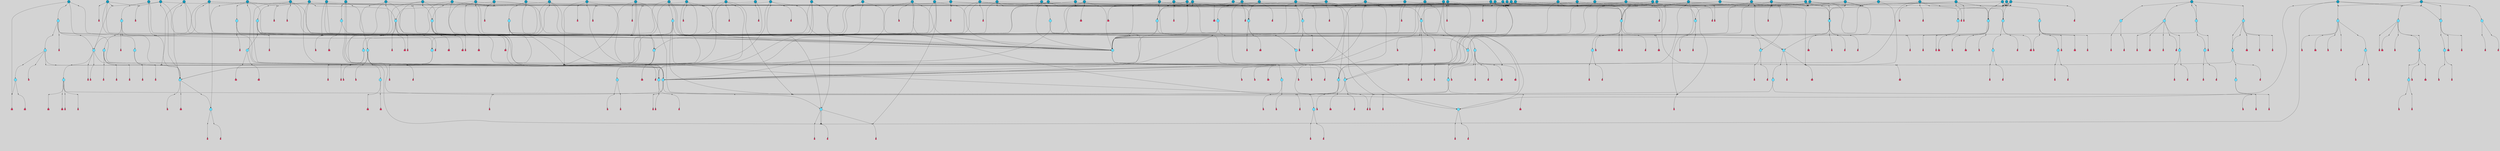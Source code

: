 // File exported with GEGELATI v1.3.1
// On the 2024-04-08 17:52:41
// With the File::TPGGraphDotExporter
digraph{
	graph[pad = "0.212, 0.055" bgcolor = lightgray]
	node[shape=circle style = filled label = ""]
		T3 [fillcolor="#66ddff"]
		T7 [fillcolor="#66ddff"]
		T11 [fillcolor="#66ddff"]
		T59 [fillcolor="#66ddff"]
		T176 [fillcolor="#66ddff"]
		T255 [fillcolor="#66ddff"]
		T267 [fillcolor="#66ddff"]
		T300 [fillcolor="#66ddff"]
		T318 [fillcolor="#66ddff"]
		T319 [fillcolor="#66ddff"]
		T320 [fillcolor="#66ddff"]
		T321 [fillcolor="#66ddff"]
		T322 [fillcolor="#66ddff"]
		T569 [fillcolor="#66ddff"]
		T601 [fillcolor="#66ddff"]
		T725 [fillcolor="#66ddff"]
		T726 [fillcolor="#66ddff"]
		T727 [fillcolor="#66ddff"]
		T728 [fillcolor="#66ddff"]
		T730 [fillcolor="#66ddff"]
		T731 [fillcolor="#66ddff"]
		T732 [fillcolor="#66ddff"]
		T782 [fillcolor="#66ddff"]
		T783 [fillcolor="#66ddff"]
		T785 [fillcolor="#66ddff"]
		T788 [fillcolor="#66ddff"]
		T789 [fillcolor="#66ddff"]
		T842 [fillcolor="#1199bb"]
		T809 [fillcolor="#66ddff"]
		T734 [fillcolor="#66ddff"]
		T843 [fillcolor="#66ddff"]
		T844 [fillcolor="#66ddff"]
		T845 [fillcolor="#66ddff"]
		T879 [fillcolor="#1199bb"]
		T898 [fillcolor="#1199bb"]
		T899 [fillcolor="#66ddff"]
		T900 [fillcolor="#66ddff"]
		T901 [fillcolor="#66ddff"]
		T93 [fillcolor="#66ddff"]
		T902 [fillcolor="#66ddff"]
		T904 [fillcolor="#1199bb"]
		T921 [fillcolor="#66ddff"]
		T922 [fillcolor="#66ddff"]
		T929 [fillcolor="#1199bb"]
		T930 [fillcolor="#66ddff"]
		T931 [fillcolor="#66ddff"]
		T704 [fillcolor="#66ddff"]
		T932 [fillcolor="#66ddff"]
		T933 [fillcolor="#66ddff"]
		T934 [fillcolor="#1199bb"]
		T942 [fillcolor="#1199bb"]
		T944 [fillcolor="#1199bb"]
		T947 [fillcolor="#1199bb"]
		T955 [fillcolor="#1199bb"]
		T959 [fillcolor="#1199bb"]
		T963 [fillcolor="#1199bb"]
		T965 [fillcolor="#1199bb"]
		T971 [fillcolor="#1199bb"]
		T976 [fillcolor="#66ddff"]
		T985 [fillcolor="#66ddff"]
		T986 [fillcolor="#1199bb"]
		T987 [fillcolor="#1199bb"]
		T988 [fillcolor="#66ddff"]
		T993 [fillcolor="#66ddff"]
		T994 [fillcolor="#1199bb"]
		T995 [fillcolor="#66ddff"]
		T996 [fillcolor="#66ddff"]
		T997 [fillcolor="#66ddff"]
		T998 [fillcolor="#66ddff"]
		T999 [fillcolor="#66ddff"]
		T1000 [fillcolor="#1199bb"]
		T1002 [fillcolor="#1199bb"]
		T1007 [fillcolor="#66ddff"]
		T1009 [fillcolor="#1199bb"]
		T1010 [fillcolor="#1199bb"]
		T1011 [fillcolor="#66ddff"]
		T1012 [fillcolor="#1199bb"]
		T1013 [fillcolor="#1199bb"]
		T1015 [fillcolor="#1199bb"]
		T1016 [fillcolor="#1199bb"]
		T1022 [fillcolor="#1199bb"]
		T1023 [fillcolor="#1199bb"]
		T1024 [fillcolor="#1199bb"]
		T1026 [fillcolor="#1199bb"]
		T1030 [fillcolor="#1199bb"]
		T1031 [fillcolor="#1199bb"]
		T1035 [fillcolor="#1199bb"]
		T1037 [fillcolor="#1199bb"]
		T1038 [fillcolor="#1199bb"]
		T1043 [fillcolor="#66ddff"]
		T1045 [fillcolor="#1199bb"]
		T1060 [fillcolor="#1199bb"]
		T1062 [fillcolor="#1199bb"]
		T1063 [fillcolor="#66ddff"]
		T1064 [fillcolor="#66ddff"]
		T1065 [fillcolor="#66ddff"]
		T1066 [fillcolor="#66ddff"]
		T1067 [fillcolor="#66ddff"]
		T1068 [fillcolor="#66ddff"]
		T1069 [fillcolor="#1199bb"]
		T1070 [fillcolor="#66ddff"]
		T1071 [fillcolor="#66ddff"]
		T989 [fillcolor="#1199bb"]
		T1074 [fillcolor="#1199bb"]
		T1075 [fillcolor="#1199bb"]
		T1076 [fillcolor="#1199bb"]
		T1080 [fillcolor="#1199bb"]
		T1081 [fillcolor="#1199bb"]
		T1083 [fillcolor="#1199bb"]
		T1084 [fillcolor="#1199bb"]
		T1087 [fillcolor="#1199bb"]
		T1090 [fillcolor="#1199bb"]
		T1091 [fillcolor="#1199bb"]
		T1092 [fillcolor="#1199bb"]
		T1093 [fillcolor="#1199bb"]
		T1094 [fillcolor="#1199bb"]
		T1095 [fillcolor="#1199bb"]
		T1097 [fillcolor="#1199bb"]
		T1099 [fillcolor="#1199bb"]
		T1100 [fillcolor="#1199bb"]
		T1101 [fillcolor="#1199bb"]
		T1102 [fillcolor="#1199bb"]
		T1103 [fillcolor="#1199bb"]
		T1104 [fillcolor="#1199bb"]
		T1110 [fillcolor="#1199bb"]
		T1112 [fillcolor="#66ddff"]
		T1113 [fillcolor="#66ddff"]
		T1114 [fillcolor="#66ddff"]
		T1115 [fillcolor="#66ddff"]
		T1116 [fillcolor="#66ddff"]
		T1117 [fillcolor="#66ddff"]
		T1118 [fillcolor="#1199bb"]
		T1119 [fillcolor="#66ddff"]
		T1120 [fillcolor="#66ddff"]
		T1121 [fillcolor="#1199bb"]
		T1122 [fillcolor="#1199bb"]
		T1123 [fillcolor="#1199bb"]
		T1124 [fillcolor="#1199bb"]
		T1125 [fillcolor="#1199bb"]
		T1126 [fillcolor="#1199bb"]
		T1127 [fillcolor="#1199bb"]
		T1128 [fillcolor="#1199bb"]
		T1129 [fillcolor="#1199bb"]
		T1130 [fillcolor="#1199bb"]
		T1131 [fillcolor="#1199bb"]
		T1132 [fillcolor="#1199bb"]
		T1133 [fillcolor="#1199bb"]
		T1134 [fillcolor="#1199bb"]
		T1135 [fillcolor="#1199bb"]
		T1136 [fillcolor="#1199bb"]
		P19693 [fillcolor="#cccccc" shape=point] //6|
		I19693 [shape=box style=invis label="6|1&2|6#1|7&#92;n10|7&2|0#1|5&#92;n9|4&0|1#2|2&#92;n8|6&0|0#1|0&#92;n"]
		P19693 -> I19693[style=invis]
		A12658 [fillcolor="#ff3366" shape=box margin=0.03 width=0 height=0 label="3"]
		T3 -> P19693 -> A12658
		P19694 [fillcolor="#cccccc" shape=point] //3|
		I19694 [shape=box style=invis label="7|6&2|4#0|2&#92;n10|3&2|7#1|4&#92;n11|6&0|4#0|1&#92;n7|1&0|0#2|6&#92;n7|6&0|3#2|6&#92;n4|0&2|6#0|1&#92;n4|4&2|5#0|2&#92;n4|6&0|4#2|7&#92;n10|0&2|3#1|5&#92;n2|6&0|5#0|2&#92;n1|0&2|3#0|7&#92;n1|6&2|0#0|5&#92;n6|2&0|1#0|7&#92;n9|2&0|3#2|7&#92;n5|3&0|6#0|6&#92;n1|7&2|5#2|3&#92;n8|1&2|7#0|6&#92;n1|0&2|5#2|1&#92;n7|1&2|2#2|5&#92;n7|4&2|6#0|3&#92;n"]
		P19694 -> I19694[style=invis]
		A12659 [fillcolor="#ff3366" shape=box margin=0.03 width=0 height=0 label="4"]
		T3 -> P19694 -> A12659
		P19695 [fillcolor="#cccccc" shape=point] //-3|
		I19695 [shape=box style=invis label="1|6&2|7#0|7&#92;n10|2&0|7#1|3&#92;n9|6&2|7#2|2&#92;n5|3&0|7#0|7&#92;n1|6&2|3#0|0&#92;n2|3&2|3#2|2&#92;n5|1&2|6#0|6&#92;n"]
		P19695 -> I19695[style=invis]
		A12660 [fillcolor="#ff3366" shape=box margin=0.03 width=0 height=0 label="7"]
		T7 -> P19695 -> A12660
		P19696 [fillcolor="#cccccc" shape=point] //5|
		I19696 [shape=box style=invis label="0|5&2|3#0|1&#92;n0|6&2|1#2|4&#92;n6|2&2|6#0|7&#92;n7|4&0|3#0|1&#92;n5|4&0|7#1|6&#92;n9|1&0|5#2|2&#92;n6|3&2|3#1|7&#92;n11|7&2|4#1|6&#92;n2|5&0|1#0|0&#92;n4|7&0|0#0|2&#92;n6|2&0|6#0|0&#92;n2|1&2|6#2|4&#92;n10|0&2|0#1|0&#92;n6|6&2|4#0|6&#92;n"]
		P19696 -> I19696[style=invis]
		A12661 [fillcolor="#ff3366" shape=box margin=0.03 width=0 height=0 label="8"]
		T7 -> P19696 -> A12661
		P19697 [fillcolor="#cccccc" shape=point] //6|
		I19697 [shape=box style=invis label="3|0&2|7#2|2&#92;n3|2&0|4#2|5&#92;n5|1&0|2#1|0&#92;n8|7&0|1#2|0&#92;n8|5&0|3#0|6&#92;n0|2&0|2#2|3&#92;n1|5&2|5#0|5&#92;n5|6&0|6#0|7&#92;n6|7&0|0#2|6&#92;n1|2&2|3#0|0&#92;n7|7&2|3#0|4&#92;n0|7&2|7#0|6&#92;n1|0&2|2#2|7&#92;n4|4&0|1#0|0&#92;n"]
		P19697 -> I19697[style=invis]
		A12662 [fillcolor="#ff3366" shape=box margin=0.03 width=0 height=0 label="11"]
		T11 -> P19697 -> A12662
		P19698 [fillcolor="#cccccc" shape=point] //-4|
		I19698 [shape=box style=invis label="4|1&0|4#2|6&#92;n1|2&2|2#2|0&#92;n1|2&2|0#0|6&#92;n8|4&2|3#2|5&#92;n5|5&2|1#1|0&#92;n"]
		P19698 -> I19698[style=invis]
		A12663 [fillcolor="#ff3366" shape=box margin=0.03 width=0 height=0 label="12"]
		T11 -> P19698 -> A12663
		P19699 [fillcolor="#cccccc" shape=point] //8|
		I19699 [shape=box style=invis label="9|0&0|1#2|0&#92;n10|1&2|5#1|4&#92;n8|2&2|6#0|4&#92;n4|5&0|3#0|1&#92;n2|4&2|5#2|3&#92;n4|2&2|2#0|2&#92;n7|5&0|2#0|0&#92;n8|2&2|1#1|3&#92;n8|7&0|7#2|1&#92;n1|1&0|0#0|7&#92;n5|6&2|5#1|0&#92;n6|3&2|5#0|0&#92;n11|4&0|3#2|6&#92;n1|2&2|4#0|7&#92;n5|6&0|1#2|0&#92;n11|3&0|2#0|7&#92;n"]
		P19699 -> I19699[style=invis]
		A12664 [fillcolor="#ff3366" shape=box margin=0.03 width=0 height=0 label="6"]
		T59 -> P19699 -> A12664
		P19700 [fillcolor="#cccccc" shape=point] //5|
		I19700 [shape=box style=invis label="3|0&2|0#0|1&#92;n3|0&0|7#0|1&#92;n5|3&0|2#2|6&#92;n4|4&2|4#2|6&#92;n11|2&0|7#1|6&#92;n2|7&2|2#2|5&#92;n9|3&2|6#2|7&#92;n7|7&0|0#0|4&#92;n6|1&2|4#2|3&#92;n5|4&2|0#1|6&#92;n1|3&0|7#0|4&#92;n"]
		P19700 -> I19700[style=invis]
		A12665 [fillcolor="#ff3366" shape=box margin=0.03 width=0 height=0 label="7"]
		T59 -> P19700 -> A12665
		P19701 [fillcolor="#cccccc" shape=point] //-6|
		I19701 [shape=box style=invis label="11|1&0|7#2|0&#92;n10|4&0|1#1|0&#92;n4|3&2|4#2|1&#92;n0|5&2|0#0|0&#92;n6|1&0|0#0|3&#92;n8|2&2|0#0|4&#92;n11|4&2|0#1|6&#92;n7|0&2|6#2|3&#92;n5|3&2|6#2|0&#92;n2|0&2|0#0|4&#92;n"]
		P19701 -> I19701[style=invis]
		A12666 [fillcolor="#ff3366" shape=box margin=0.03 width=0 height=0 label="9"]
		T59 -> P19701 -> A12666
		T59 -> P19700
		P19702 [fillcolor="#cccccc" shape=point] //3|
		I19702 [shape=box style=invis label="4|7&0|7#2|7&#92;n11|5&2|6#0|2&#92;n5|5&2|6#2|0&#92;n3|2&0|6#0|3&#92;n10|2&2|5#1|5&#92;n9|4&2|3#1|5&#92;n2|5&2|7#2|4&#92;n11|3&2|5#1|0&#92;n7|0&0|7#2|1&#92;n1|2&0|5#0|1&#92;n"]
		P19702 -> I19702[style=invis]
		A12667 [fillcolor="#ff3366" shape=box margin=0.03 width=0 height=0 label="5"]
		T176 -> P19702 -> A12667
		P19703 [fillcolor="#cccccc" shape=point] //2|
		I19703 [shape=box style=invis label="7|1&0|6#0|1&#92;n5|2&2|5#1|6&#92;n10|1&2|1#1|1&#92;n4|7&0|4#2|2&#92;n11|7&0|4#2|7&#92;n5|0&0|5#1|7&#92;n8|2&0|5#2|4&#92;n10|0&2|6#1|6&#92;n5|1&0|1#2|3&#92;n1|6&2|0#0|1&#92;n9|6&2|2#1|4&#92;n3|4&2|3#0|0&#92;n10|1&0|1#1|0&#92;n2|2&0|1#2|1&#92;n3|1&2|7#0|3&#92;n"]
		P19703 -> I19703[style=invis]
		A12668 [fillcolor="#ff3366" shape=box margin=0.03 width=0 height=0 label="10"]
		T176 -> P19703 -> A12668
		P19704 [fillcolor="#cccccc" shape=point] //-1|
		I19704 [shape=box style=invis label="1|7&2|1#0|6&#92;n8|1&2|3#0|5&#92;n10|6&2|7#1|0&#92;n1|7&2|5#0|2&#92;n0|3&0|3#2|2&#92;n3|5&0|1#0|0&#92;n3|5&0|2#0|3&#92;n1|5&2|0#0|4&#92;n5|7&2|2#2|5&#92;n4|0&2|3#0|3&#92;n"]
		P19704 -> I19704[style=invis]
		T176 -> P19704 -> T3
		P19705 [fillcolor="#cccccc" shape=point] //-3|
		I19705 [shape=box style=invis label="6|3&2|4#1|4&#92;n5|3&0|1#1|7&#92;n2|1&0|2#2|3&#92;n8|7&0|6#0|4&#92;n2|1&2|0#0|1&#92;n0|0&2|2#2|3&#92;n6|1&0|7#2|6&#92;n5|7&0|2#0|4&#92;n0|3&0|4#2|0&#92;n11|0&2|0#2|5&#92;n6|0&2|0#1|4&#92;n8|6&0|2#2|5&#92;n5|4&2|1#0|3&#92;n9|7&2|5#0|3&#92;n5|4&2|7#0|4&#92;n"]
		P19705 -> I19705[style=invis]
		A12669 [fillcolor="#ff3366" shape=box margin=0.03 width=0 height=0 label="10"]
		T176 -> P19705 -> A12669
		P19706 [fillcolor="#cccccc" shape=point] //4|
		I19706 [shape=box style=invis label="7|1&0|6#0|1&#92;n5|2&2|5#1|6&#92;n10|1&2|1#1|1&#92;n9|6&2|2#1|4&#92;n4|7&0|4#2|2&#92;n9|6&0|4#1|1&#92;n10|0&2|6#1|6&#92;n5|1&0|1#2|3&#92;n1|6&2|0#0|1&#92;n8|2&0|5#2|4&#92;n3|4&2|3#0|0&#92;n10|1&0|5#1|0&#92;n2|2&0|1#2|1&#92;n3|1&2|7#0|3&#92;n"]
		P19706 -> I19706[style=invis]
		A12670 [fillcolor="#ff3366" shape=box margin=0.03 width=0 height=0 label="10"]
		T176 -> P19706 -> A12670
		T255 -> P19704
		P19707 [fillcolor="#cccccc" shape=point] //-9|
		I19707 [shape=box style=invis label="7|1&0|0#2|6&#92;n1|6&0|4#2|7&#92;n7|6&2|4#0|2&#92;n10|7&2|1#1|3&#92;n7|6&0|3#2|6&#92;n4|0&2|2#2|1&#92;n1|0&0|5#2|3&#92;n6|1&2|6#1|1&#92;n7|4&2|6#1|0&#92;n9|5&0|1#0|2&#92;n9|2&0|3#0|7&#92;n6|0&2|7#0|6&#92;n10|5&2|3#1|5&#92;n10|0&2|7#1|4&#92;n1|0&2|3#0|7&#92;n5|2&0|6#0|6&#92;n2|6&0|1#0|2&#92;n7|4&2|5#0|3&#92;n3|6&2|4#0|5&#92;n1|6&2|0#0|5&#92;n"]
		P19707 -> I19707[style=invis]
		A12671 [fillcolor="#ff3366" shape=box margin=0.03 width=0 height=0 label="4"]
		T255 -> P19707 -> A12671
		P19708 [fillcolor="#cccccc" shape=point] //7|
		I19708 [shape=box style=invis label="9|6&2|6#1|3&#92;n9|7&2|0#1|7&#92;n3|0&2|0#0|0&#92;n1|6&0|0#0|4&#92;n7|4&0|3#0|1&#92;n"]
		P19708 -> I19708[style=invis]
		A12672 [fillcolor="#ff3366" shape=box margin=0.03 width=0 height=0 label="12"]
		T255 -> P19708 -> A12672
		P19709 [fillcolor="#cccccc" shape=point] //-9|
		I19709 [shape=box style=invis label="11|5&0|0#2|6&#92;n8|5&2|3#2|1&#92;n7|1&0|6#1|3&#92;n11|4&0|2#0|1&#92;n9|0&2|7#1|6&#92;n10|1&0|3#1|6&#92;n0|3&0|4#2|5&#92;n5|7&2|3#1|6&#92;n2|0&2|1#0|7&#92;n"]
		P19709 -> I19709[style=invis]
		A12673 [fillcolor="#ff3366" shape=box margin=0.03 width=0 height=0 label="2"]
		T255 -> P19709 -> A12673
		P19710 [fillcolor="#cccccc" shape=point] //-7|
		I19710 [shape=box style=invis label="9|1&2|7#2|1&#92;n7|0&2|0#2|7&#92;n2|3&2|3#2|2&#92;n8|5&2|1#0|3&#92;n5|5&0|7#0|1&#92;n1|6&2|7#0|7&#92;n10|2&0|7#1|3&#92;n6|4&2|2#2|4&#92;n0|6&2|5#0|2&#92;n"]
		P19710 -> I19710[style=invis]
		A12674 [fillcolor="#ff3366" shape=box margin=0.03 width=0 height=0 label="7"]
		T255 -> P19710 -> A12674
		P19711 [fillcolor="#cccccc" shape=point] //-9|
		I19711 [shape=box style=invis label="4|7&2|6#0|5&#92;n11|3&0|2#2|6&#92;n10|2&2|4#1|6&#92;n3|0&2|6#2|7&#92;n4|3&0|5#0|7&#92;n2|3&0|7#0|7&#92;n10|6&0|7#1|5&#92;n10|1&2|2#1|1&#92;n1|7&0|3#2|6&#92;n"]
		P19711 -> I19711[style=invis]
		A12675 [fillcolor="#ff3366" shape=box margin=0.03 width=0 height=0 label="4"]
		T267 -> P19711 -> A12675
		T267 -> P19700
		P19712 [fillcolor="#cccccc" shape=point] //-10|
		I19712 [shape=box style=invis label="4|2&2|0#2|4&#92;n7|3&2|7#0|0&#92;n11|5&2|2#0|2&#92;n9|6&2|3#0|1&#92;n0|0&2|2#0|5&#92;n2|3&2|1#2|0&#92;n"]
		P19712 -> I19712[style=invis]
		A12676 [fillcolor="#ff3366" shape=box margin=0.03 width=0 height=0 label="2"]
		T267 -> P19712 -> A12676
		P19713 [fillcolor="#cccccc" shape=point] //-2|
		I19713 [shape=box style=invis label="5|2&2|0#2|4&#92;n9|1&2|3#0|1&#92;n3|6&2|5#2|7&#92;n7|0&2|1#0|4&#92;n1|2&0|3#0|5&#92;n7|3&2|7#0|0&#92;n"]
		P19713 -> I19713[style=invis]
		A12677 [fillcolor="#ff3366" shape=box margin=0.03 width=0 height=0 label="2"]
		T267 -> P19713 -> A12677
		P19714 [fillcolor="#cccccc" shape=point] //-9|
		I19714 [shape=box style=invis label="4|1&0|4#2|6&#92;n11|0&2|0#0|6&#92;n8|4&2|3#2|5&#92;n6|0&0|3#0|1&#92;n"]
		P19714 -> I19714[style=invis]
		T267 -> P19714 -> T11
		P19715 [fillcolor="#cccccc" shape=point] //-2|
		I19715 [shape=box style=invis label="8|4&2|1#2|5&#92;n5|7&2|3#1|2&#92;n10|4&2|5#1|7&#92;n10|0&2|6#1|3&#92;n11|1&2|4#2|6&#92;n9|5&2|4#0|4&#92;n2|4&0|5#0|7&#92;n4|5&2|7#0|6&#92;n1|4&2|6#0|3&#92;n2|7&2|7#2|6&#92;n3|0&0|6#0|2&#92;n0|7&0|5#0|1&#92;n0|4&2|1#0|0&#92;n4|4&2|6#0|7&#92;n7|2&2|6#2|6&#92;n11|5&2|6#0|3&#92;n9|7&0|3#1|4&#92;n5|6&0|7#1|2&#92;n10|6&2|0#1|4&#92;n4|0&0|4#2|4&#92;n"]
		P19715 -> I19715[style=invis]
		T300 -> P19715 -> T59
		P19716 [fillcolor="#cccccc" shape=point] //10|
		I19716 [shape=box style=invis label="2|6&2|4#0|0&#92;n1|7&2|3#0|6&#92;n3|5&2|2#0|3&#92;n10|3&0|4#1|4&#92;n7|1&0|4#2|6&#92;n10|2&0|3#1|7&#92;n9|5&2|0#0|4&#92;n4|0&0|3#2|7&#92;n11|4&2|6#1|2&#92;n5|4&2|7#0|2&#92;n4|5&2|7#2|1&#92;n6|5&0|7#2|1&#92;n5|3&2|3#1|6&#92;n10|7&2|0#1|2&#92;n"]
		P19716 -> I19716[style=invis]
		A12678 [fillcolor="#ff3366" shape=box margin=0.03 width=0 height=0 label="5"]
		T300 -> P19716 -> A12678
		T300 -> P19711
		P19717 [fillcolor="#cccccc" shape=point] //-4|
		I19717 [shape=box style=invis label="4|1&0|4#2|6&#92;n1|2&2|2#2|0&#92;n1|2&2|0#0|6&#92;n8|4&2|3#2|5&#92;n5|5&2|1#1|0&#92;n"]
		P19717 -> I19717[style=invis]
		A12679 [fillcolor="#ff3366" shape=box margin=0.03 width=0 height=0 label="12"]
		T321 -> P19717 -> A12679
		P19718 [fillcolor="#cccccc" shape=point] //6|
		I19718 [shape=box style=invis label="3|0&2|7#2|2&#92;n3|2&0|4#2|5&#92;n5|1&0|2#1|0&#92;n8|7&0|1#2|0&#92;n8|5&0|3#0|6&#92;n0|2&0|2#2|3&#92;n1|5&2|5#0|5&#92;n5|6&0|6#0|7&#92;n6|7&0|0#2|6&#92;n1|2&2|3#0|0&#92;n7|7&2|3#0|4&#92;n0|7&2|7#0|6&#92;n1|0&2|2#2|7&#92;n4|4&0|1#0|0&#92;n"]
		P19718 -> I19718[style=invis]
		A12680 [fillcolor="#ff3366" shape=box margin=0.03 width=0 height=0 label="11"]
		T321 -> P19718 -> A12680
		P19719 [fillcolor="#cccccc" shape=point] //-3|
		I19719 [shape=box style=invis label="8|1&2|3#0|5&#92;n0|6&0|5#0|5&#92;n3|7&2|1#0|6&#92;n3|5&0|1#0|0&#92;n9|5&2|0#0|4&#92;n3|5&0|2#0|3&#92;n10|6&2|4#1|0&#92;n9|4&2|7#2|6&#92;n1|7&2|5#2|2&#92;n"]
		P19719 -> I19719[style=invis]
		A12681 [fillcolor="#ff3366" shape=box margin=0.03 width=0 height=0 label="5"]
		T318 -> P19719 -> A12681
		P19720 [fillcolor="#cccccc" shape=point] //0|
		I19720 [shape=box style=invis label="2|5&0|1#0|6&#92;n6|1&2|2#2|7&#92;n8|0&0|3#1|4&#92;n4|3&2|5#2|4&#92;n8|1&2|4#0|0&#92;n6|6&0|1#2|6&#92;n11|7&2|4#2|5&#92;n6|2&2|4#0|2&#92;n8|5&2|4#2|4&#92;n2|1&2|1#2|2&#92;n2|7&2|5#2|6&#92;n9|7&0|5#0|4&#92;n1|2&0|5#2|6&#92;n4|2&2|3#2|7&#92;n3|3&2|1#0|2&#92;n"]
		P19720 -> I19720[style=invis]
		A12682 [fillcolor="#ff3366" shape=box margin=0.03 width=0 height=0 label="5"]
		T318 -> P19720 -> A12682
		P19721 [fillcolor="#cccccc" shape=point] //5|
		I19721 [shape=box style=invis label="8|1&2|6#0|6&#92;n3|0&0|7#0|1&#92;n11|3&0|2#2|6&#92;n4|4&2|4#2|6&#92;n11|2&0|7#1|6&#92;n2|7&2|2#2|5&#92;n7|7&0|0#0|4&#92;n6|1&2|4#2|3&#92;n5|4&2|0#1|6&#92;n3|0&2|0#0|1&#92;n1|3&0|7#0|4&#92;n"]
		P19721 -> I19721[style=invis]
		A12683 [fillcolor="#ff3366" shape=box margin=0.03 width=0 height=0 label="7"]
		T319 -> P19721 -> A12683
		P19722 [fillcolor="#cccccc" shape=point] //7|
		I19722 [shape=box style=invis label="7|0&2|1#2|0&#92;n9|7&2|1#1|7&#92;n8|2&0|1#1|0&#92;n6|6&0|2#1|1&#92;n2|2&0|5#0|0&#92;n5|7&0|0#2|1&#92;n5|1&2|5#1|5&#92;n4|7&2|4#2|3&#92;n10|5&2|2#1|5&#92;n1|3&2|2#2|0&#92;n10|2&2|6#1|5&#92;n"]
		P19722 -> I19722[style=invis]
		A12684 [fillcolor="#ff3366" shape=box margin=0.03 width=0 height=0 label="1"]
		T319 -> P19722 -> A12684
		P19723 [fillcolor="#cccccc" shape=point] //-2|
		I19723 [shape=box style=invis label="4|1&0|4#0|3&#92;n4|2&0|5#2|0&#92;n5|5&2|6#0|5&#92;n1|4&0|1#0|2&#92;n6|3&2|7#1|5&#92;n0|4&2|0#0|3&#92;n8|5&2|5#1|2&#92;n10|7&2|7#1|1&#92;n3|4&0|0#2|1&#92;n3|6&2|5#2|5&#92;n8|3&0|1#0|7&#92;n10|0&2|7#1|3&#92;n4|1&2|4#0|1&#92;n9|3&2|0#0|4&#92;n3|6&2|0#0|4&#92;n1|2&0|6#2|1&#92;n4|0&2|1#2|2&#92;n"]
		P19723 -> I19723[style=invis]
		A12685 [fillcolor="#ff3366" shape=box margin=0.03 width=0 height=0 label="14"]
		T320 -> P19723 -> A12685
		P19724 [fillcolor="#cccccc" shape=point] //-3|
		I19724 [shape=box style=invis label="3|7&0|0#0|2&#92;n11|5&0|1#1|1&#92;n4|1&0|6#2|6&#92;n4|0&0|1#0|5&#92;n"]
		P19724 -> I19724[style=invis]
		T319 -> P19724 -> T320
		P19725 [fillcolor="#cccccc" shape=point] //-3|
		I19725 [shape=box style=invis label="1|6&2|7#0|7&#92;n10|2&0|7#1|3&#92;n9|6&2|7#2|2&#92;n5|3&0|7#0|7&#92;n1|6&2|3#0|0&#92;n2|3&2|3#2|2&#92;n5|1&2|6#0|6&#92;n"]
		P19725 -> I19725[style=invis]
		A12686 [fillcolor="#ff3366" shape=box margin=0.03 width=0 height=0 label="7"]
		T322 -> P19725 -> A12686
		P19726 [fillcolor="#cccccc" shape=point] //1|
		I19726 [shape=box style=invis label="5|1&0|6#2|7&#92;n2|4&0|4#2|2&#92;n0|6&0|5#0|4&#92;n10|6&2|5#1|6&#92;n9|3&0|1#1|7&#92;n10|3&2|2#1|0&#92;n5|0&0|0#2|1&#92;n11|3&2|3#1|5&#92;n10|3&0|1#1|0&#92;n2|4&0|1#0|1&#92;n0|2&0|3#2|4&#92;n9|2&2|1#2|5&#92;n11|7&2|6#2|6&#92;n"]
		P19726 -> I19726[style=invis]
		T320 -> P19726 -> T322
		P19727 [fillcolor="#cccccc" shape=point] //5|
		I19727 [shape=box style=invis label="0|5&2|3#0|1&#92;n0|6&2|1#2|4&#92;n6|2&2|6#0|7&#92;n7|4&0|3#0|1&#92;n5|4&0|7#1|6&#92;n9|1&0|5#2|2&#92;n6|3&2|3#1|7&#92;n11|7&2|4#1|6&#92;n2|5&0|1#0|0&#92;n4|7&0|0#0|2&#92;n6|2&0|6#0|0&#92;n2|1&2|6#2|4&#92;n10|0&2|0#1|0&#92;n6|6&2|4#0|6&#92;n"]
		P19727 -> I19727[style=invis]
		A12687 [fillcolor="#ff3366" shape=box margin=0.03 width=0 height=0 label="8"]
		T322 -> P19727 -> A12687
		P19728 [fillcolor="#cccccc" shape=point] //5|
		I19728 [shape=box style=invis label="3|0&2|0#0|1&#92;n3|0&0|7#0|1&#92;n5|3&0|2#2|6&#92;n4|4&2|4#2|6&#92;n11|2&0|7#1|6&#92;n2|7&2|2#2|5&#92;n9|3&2|6#2|7&#92;n7|7&0|0#0|4&#92;n6|1&2|4#2|3&#92;n5|4&2|0#1|6&#92;n1|3&0|7#0|4&#92;n"]
		P19728 -> I19728[style=invis]
		A12688 [fillcolor="#ff3366" shape=box margin=0.03 width=0 height=0 label="7"]
		T320 -> P19728 -> A12688
		P19729 [fillcolor="#cccccc" shape=point] //5|
		I19729 [shape=box style=invis label="10|4&2|6#1|2&#92;n8|4&0|1#1|0&#92;n0|4&2|6#0|0&#92;n8|4&2|5#2|1&#92;n7|5&2|5#1|0&#92;n3|6&0|6#2|2&#92;n1|7&0|7#0|5&#92;n2|0&0|7#2|4&#92;n9|4&2|6#2|7&#92;n2|6&2|2#0|0&#92;n11|7&2|7#0|7&#92;n5|5&0|0#0|1&#92;n10|1&0|0#1|0&#92;n7|3&0|1#2|5&#92;n9|2&2|7#1|5&#92;n9|0&2|5#1|2&#92;n1|6&2|4#2|2&#92;n3|3&2|2#0|7&#92;n1|6&2|0#0|0&#92;n6|4&2|6#1|0&#92;n"]
		P19729 -> I19729[style=invis]
		A12689 [fillcolor="#ff3366" shape=box margin=0.03 width=0 height=0 label="1"]
		T319 -> P19729 -> A12689
		P19730 [fillcolor="#cccccc" shape=point] //7|
		I19730 [shape=box style=invis label="6|1&2|6#2|7&#92;n7|0&2|4#2|3&#92;n3|3&0|7#0|6&#92;n5|4&0|2#2|4&#92;n8|5&2|6#2|7&#92;n0|0&2|3#0|3&#92;n5|4&2|4#2|6&#92;n"]
		P19730 -> I19730[style=invis]
		T319 -> P19730 -> T318
		P19731 [fillcolor="#cccccc" shape=point] //7|
		I19731 [shape=box style=invis label="0|2&2|4#2|6&#92;n5|3&0|6#0|1&#92;n4|7&2|6#0|5&#92;n7|6&0|7#0|5&#92;n10|7&2|2#1|1&#92;n"]
		P19731 -> I19731[style=invis]
		A12690 [fillcolor="#ff3366" shape=box margin=0.03 width=0 height=0 label="4"]
		T318 -> P19731 -> A12690
		P19732 [fillcolor="#cccccc" shape=point] //-4|
		I19732 [shape=box style=invis label="4|7&2|2#0|7&#92;n11|6&2|2#0|7&#92;n5|3&0|2#2|4&#92;n9|1&0|3#1|7&#92;n5|3&0|2#2|0&#92;n1|1&0|3#0|4&#92;n2|7&2|2#2|5&#92;n5|2&2|6#2|6&#92;n0|0&2|0#2|1&#92;n9|1&0|3#2|2&#92;n0|5&2|3#0|6&#92;n11|7&0|7#2|1&#92;n"]
		P19732 -> I19732[style=invis]
		A12691 [fillcolor="#ff3366" shape=box margin=0.03 width=0 height=0 label="7"]
		T569 -> P19732 -> A12691
		P19733 [fillcolor="#cccccc" shape=point] //9|
		I19733 [shape=box style=invis label="7|5&2|6#2|2&#92;n1|7&0|1#2|3&#92;n2|0&2|0#2|4&#92;n6|4&0|4#1|6&#92;n10|3&2|4#1|6&#92;n"]
		P19733 -> I19733[style=invis]
		T569 -> P19733 -> T300
		P19734 [fillcolor="#cccccc" shape=point] //7|
		I19734 [shape=box style=invis label="7|4&2|7#0|4&#92;n5|0&2|1#2|2&#92;n2|1&2|3#0|0&#92;n4|3&2|0#0|1&#92;n0|0&2|7#2|7&#92;n0|7&0|5#2|3&#92;n4|6&0|1#2|0&#92;n1|4&2|5#0|4&#92;n4|4&0|7#0|0&#92;n10|0&0|4#1|2&#92;n"]
		P19734 -> I19734[style=invis]
		A12692 [fillcolor="#ff3366" shape=box margin=0.03 width=0 height=0 label="0"]
		T569 -> P19734 -> A12692
		P19735 [fillcolor="#cccccc" shape=point] //-2|
		I19735 [shape=box style=invis label="5|2&0|6#0|6&#92;n7|6&2|4#0|2&#92;n10|7&2|1#1|3&#92;n1|0&0|5#2|3&#92;n4|0&2|2#2|1&#92;n7|6&0|3#2|6&#92;n6|1&2|6#1|1&#92;n8|5&2|1#2|7&#92;n7|4&2|6#1|0&#92;n7|4&2|5#0|3&#92;n9|2&0|3#0|7&#92;n6|0&2|7#0|7&#92;n10|5&2|3#1|5&#92;n10|0&2|7#1|4&#92;n1|0&0|3#0|7&#92;n1|6&0|1#2|7&#92;n2|6&0|1#0|2&#92;n9|5&0|1#0|2&#92;n3|6&2|4#0|5&#92;n1|6&2|0#0|5&#92;n"]
		P19735 -> I19735[style=invis]
		A12693 [fillcolor="#ff3366" shape=box margin=0.03 width=0 height=0 label="4"]
		T569 -> P19735 -> A12693
		P19736 [fillcolor="#cccccc" shape=point] //7|
		I19736 [shape=box style=invis label="1|6&0|4#0|1&#92;n10|6&2|7#1|2&#92;n6|3&0|5#0|7&#92;n4|6&2|7#0|0&#92;n11|5&2|2#2|0&#92;n0|2&2|6#2|5&#92;n1|6&0|7#0|7&#92;n9|4&2|4#2|4&#92;n1|0&2|6#0|4&#92;n7|1&2|3#2|0&#92;n"]
		P19736 -> I19736[style=invis]
		A12694 [fillcolor="#ff3366" shape=box margin=0.03 width=0 height=0 label="4"]
		T601 -> P19736 -> A12694
		T601 -> P19733
		P19737 [fillcolor="#cccccc" shape=point] //1|
		I19737 [shape=box style=invis label="5|1&0|6#2|7&#92;n2|4&0|4#2|2&#92;n0|6&0|5#0|4&#92;n10|6&2|5#1|6&#92;n9|3&0|1#1|7&#92;n10|3&2|2#1|0&#92;n5|0&0|0#2|1&#92;n11|3&2|3#1|5&#92;n10|3&0|1#1|0&#92;n2|4&0|1#0|1&#92;n0|2&0|3#2|4&#92;n9|2&2|1#2|5&#92;n11|7&2|6#2|6&#92;n"]
		P19737 -> I19737[style=invis]
		T601 -> P19737 -> T7
		P19738 [fillcolor="#cccccc" shape=point] //8|
		I19738 [shape=box style=invis label="0|4&2|6#2|2&#92;n3|2&2|2#0|3&#92;n7|5&2|5#1|6&#92;n6|4&0|3#2|7&#92;n8|5&0|2#1|1&#92;n9|5&2|6#2|7&#92;n8|4&0|1#1|0&#92;n1|6&2|4#2|4&#92;n1|7&0|7#0|5&#92;n0|7&2|7#0|7&#92;n2|0&0|7#2|4&#92;n2|6&2|2#0|0&#92;n4|5&0|0#0|1&#92;n1|3&2|6#0|0&#92;n6|4&2|1#2|1&#92;n8|4&2|5#2|1&#92;n10|1&0|0#1|0&#92;n3|3&2|2#2|7&#92;n7|3&0|1#2|5&#92;n4|1&2|7#0|4&#92;n"]
		P19738 -> I19738[style=invis]
		T601 -> P19738 -> T569
		P19739 [fillcolor="#cccccc" shape=point] //4|
		I19739 [shape=box style=invis label="4|3&0|6#0|3&#92;n5|7&2|3#2|2&#92;n5|6&0|7#1|2&#92;n1|4&2|6#0|3&#92;n8|4&2|1#2|5&#92;n9|5&2|4#1|4&#92;n2|4&0|5#0|7&#92;n10|0&0|6#1|3&#92;n3|0&0|6#0|2&#92;n2|7&2|7#2|6&#92;n5|2&0|5#1|5&#92;n10|4&2|5#1|7&#92;n4|0&0|4#2|4&#92;n11|1&0|4#2|6&#92;n10|6&2|0#1|4&#92;n9|7&0|3#1|4&#92;n4|5&2|7#0|6&#92;n11|5&2|6#2|3&#92;n0|3&0|5#0|1&#92;n"]
		P19739 -> I19739[style=invis]
		A12695 [fillcolor="#ff3366" shape=box margin=0.03 width=0 height=0 label="13"]
		T732 -> P19739 -> A12695
		P19740 [fillcolor="#cccccc" shape=point] //7|
		I19740 [shape=box style=invis label="0|3&2|7#2|1&#92;n3|7&0|1#0|3&#92;n3|1&0|3#2|1&#92;n5|0&0|0#0|2&#92;n9|0&2|2#0|7&#92;n2|5&2|6#0|0&#92;n9|4&2|7#2|6&#92;n8|4&2|6#0|2&#92;n9|5&2|1#0|2&#92;n8|1&2|5#0|5&#92;n9|5&2|0#2|4&#92;n11|2&0|3#0|4&#92;n"]
		P19740 -> I19740[style=invis]
		A12696 [fillcolor="#ff3366" shape=box margin=0.03 width=0 height=0 label="5"]
		T725 -> P19740 -> A12696
		P19741 [fillcolor="#cccccc" shape=point] //-7|
		I19741 [shape=box style=invis label="6|1&0|2#0|3&#92;n1|2&0|1#2|0&#92;n10|3&2|2#1|1&#92;n0|1&0|2#0|7&#92;n4|6&2|7#2|4&#92;n6|0&2|7#0|6&#92;n"]
		P19741 -> I19741[style=invis]
		A12697 [fillcolor="#ff3366" shape=box margin=0.03 width=0 height=0 label="7"]
		T732 -> P19741 -> A12697
		P19742 [fillcolor="#cccccc" shape=point] //7|
		I19742 [shape=box style=invis label="10|5&0|6#1|7&#92;n4|3&2|6#0|3&#92;n8|4&0|6#1|2&#92;n3|0&2|0#2|3&#92;n5|6&2|3#0|4&#92;n0|7&2|1#0|5&#92;n8|7&2|2#2|5&#92;n9|1&0|0#1|0&#92;n10|1&2|1#1|4&#92;n3|3&2|7#0|4&#92;n5|2&2|3#0|4&#92;n2|0&2|6#2|2&#92;n1|7&0|1#0|7&#92;n"]
		P19742 -> I19742[style=invis]
		T725 -> P19742 -> T731
		P19743 [fillcolor="#cccccc" shape=point] //6|
		I19743 [shape=box style=invis label="4|4&0|7#2|7&#92;n10|6&0|1#1|3&#92;n7|5&0|2#0|7&#92;n10|7&0|1#1|5&#92;n9|0&2|1#1|0&#92;n"]
		P19743 -> I19743[style=invis]
		A12698 [fillcolor="#ff3366" shape=box margin=0.03 width=0 height=0 label="7"]
		T725 -> P19743 -> A12698
		P19744 [fillcolor="#cccccc" shape=point] //-4|
		I19744 [shape=box style=invis label="4|1&0|4#2|6&#92;n1|2&2|2#2|0&#92;n1|2&2|0#0|6&#92;n8|4&2|3#2|5&#92;n5|5&2|1#1|0&#92;n"]
		P19744 -> I19744[style=invis]
		A12699 [fillcolor="#ff3366" shape=box margin=0.03 width=0 height=0 label="12"]
		T726 -> P19744 -> A12699
		P19745 [fillcolor="#cccccc" shape=point] //-1|
		I19745 [shape=box style=invis label="6|4&0|4#2|4&#92;n4|5&2|5#2|4&#92;n9|7&2|5#0|3&#92;n3|7&2|6#0|6&#92;n8|7&0|6#0|4&#92;n2|1&2|0#0|1&#92;n8|6&0|0#2|5&#92;n2|1&0|2#0|3&#92;n6|1&0|7#2|6&#92;n6|3&0|1#1|6&#92;n5|4&2|7#0|4&#92;n0|7&0|4#2|0&#92;n11|0&2|0#2|5&#92;n3|7&2|0#2|7&#92;n8|3&2|7#1|4&#92;n5|7&0|6#0|4&#92;n0|0&2|3#2|3&#92;n5|4&2|1#0|3&#92;n0|4&0|3#2|5&#92;n"]
		P19745 -> I19745[style=invis]
		A12700 [fillcolor="#ff3366" shape=box margin=0.03 width=0 height=0 label="10"]
		T732 -> P19745 -> A12700
		P19746 [fillcolor="#cccccc" shape=point] //-5|
		I19746 [shape=box style=invis label="0|7&0|6#2|1&#92;n3|5&0|7#2|7&#92;n1|0&0|7#0|4&#92;n0|5&0|3#2|4&#92;n2|1&2|4#0|4&#92;n6|5&2|4#1|4&#92;n11|7&2|2#2|2&#92;n"]
		P19746 -> I19746[style=invis]
		T730 -> P19746 -> T727
		P19747 [fillcolor="#cccccc" shape=point] //-3|
		I19747 [shape=box style=invis label="1|6&2|7#0|7&#92;n10|2&0|7#1|3&#92;n9|6&2|7#2|2&#92;n5|3&0|7#0|7&#92;n1|6&2|3#0|0&#92;n2|3&2|3#2|2&#92;n5|1&2|6#0|6&#92;n"]
		P19747 -> I19747[style=invis]
		A12701 [fillcolor="#ff3366" shape=box margin=0.03 width=0 height=0 label="7"]
		T727 -> P19747 -> A12701
		P19748 [fillcolor="#cccccc" shape=point] //5|
		I19748 [shape=box style=invis label="0|5&2|3#0|1&#92;n0|6&2|1#2|4&#92;n6|2&2|6#0|7&#92;n7|4&0|3#0|1&#92;n5|4&0|7#1|6&#92;n9|1&0|5#2|2&#92;n6|3&2|3#1|7&#92;n11|7&2|4#1|6&#92;n2|5&0|1#0|0&#92;n4|7&0|0#0|2&#92;n6|2&0|6#0|0&#92;n2|1&2|6#2|4&#92;n10|0&2|0#1|0&#92;n6|6&2|4#0|6&#92;n"]
		P19748 -> I19748[style=invis]
		A12702 [fillcolor="#ff3366" shape=box margin=0.03 width=0 height=0 label="8"]
		T727 -> P19748 -> A12702
		P19749 [fillcolor="#cccccc" shape=point] //-6|
		I19749 [shape=box style=invis label="11|7&0|1#0|6&#92;n3|5&0|1#0|3&#92;n1|5&0|5#0|6&#92;n1|7&2|5#2|2&#92;n0|0&0|2#2|2&#92;n4|4&0|1#0|5&#92;n6|4&2|2#0|2&#92;n0|6&2|5#0|5&#92;n0|3&2|2#2|6&#92;n"]
		P19749 -> I19749[style=invis]
		A12703 [fillcolor="#ff3366" shape=box margin=0.03 width=0 height=0 label="5"]
		T732 -> P19749 -> A12703
		P19750 [fillcolor="#cccccc" shape=point] //2|
		I19750 [shape=box style=invis label="11|2&2|1#2|2&#92;n0|1&0|0#0|6&#92;n9|2&0|4#2|2&#92;n9|7&2|0#0|0&#92;n4|5&0|6#2|7&#92;n6|7&0|2#0|1&#92;n5|6&0|2#1|0&#92;n11|6&2|1#2|1&#92;n11|0&0|0#2|3&#92;n8|4&0|7#1|1&#92;n11|3&0|7#1|6&#92;n9|2&2|1#2|5&#92;n11|7&0|2#0|2&#92;n"]
		P19750 -> I19750[style=invis]
		T731 -> P19750 -> T728
		P19751 [fillcolor="#cccccc" shape=point] //-2|
		I19751 [shape=box style=invis label="9|0&2|5#0|2&#92;n3|4&2|2#2|2&#92;n11|5&2|5#2|7&#92;n3|5&2|2#0|3&#92;n0|0&2|1#0|0&#92;n"]
		P19751 -> I19751[style=invis]
		A12704 [fillcolor="#ff3366" shape=box margin=0.03 width=0 height=0 label="7"]
		T730 -> P19751 -> A12704
		P19752 [fillcolor="#cccccc" shape=point] //3|
		I19752 [shape=box style=invis label="4|7&0|7#2|7&#92;n11|5&2|6#0|2&#92;n5|5&2|6#2|0&#92;n3|2&0|6#0|3&#92;n10|2&2|5#1|5&#92;n9|4&2|3#1|5&#92;n2|5&2|7#2|4&#92;n11|3&2|5#1|0&#92;n7|0&0|7#2|1&#92;n1|2&0|5#0|1&#92;n"]
		P19752 -> I19752[style=invis]
		A12705 [fillcolor="#ff3366" shape=box margin=0.03 width=0 height=0 label="5"]
		T731 -> P19752 -> A12705
		P19753 [fillcolor="#cccccc" shape=point] //7|
		I19753 [shape=box style=invis label="10|5&0|6#1|7&#92;n4|3&2|6#0|3&#92;n8|4&0|6#1|2&#92;n3|0&2|0#2|3&#92;n5|6&2|3#0|4&#92;n0|7&2|1#0|5&#92;n8|7&2|2#2|5&#92;n9|1&0|0#1|0&#92;n10|1&2|1#1|4&#92;n3|3&2|7#0|4&#92;n5|2&2|3#0|4&#92;n2|0&2|6#2|2&#92;n1|7&0|1#0|7&#92;n"]
		P19753 -> I19753[style=invis]
		T730 -> P19753 -> T731
		P19754 [fillcolor="#cccccc" shape=point] //6|
		I19754 [shape=box style=invis label="3|0&2|7#2|2&#92;n3|2&0|4#2|5&#92;n5|1&0|2#1|0&#92;n8|7&0|1#2|0&#92;n8|5&0|3#0|6&#92;n0|2&0|2#2|3&#92;n1|5&2|5#0|5&#92;n5|6&0|6#0|7&#92;n6|7&0|0#2|6&#92;n1|2&2|3#0|0&#92;n7|7&2|3#0|4&#92;n0|7&2|7#0|6&#92;n1|0&2|2#2|7&#92;n4|4&0|1#0|0&#92;n"]
		P19754 -> I19754[style=invis]
		A12706 [fillcolor="#ff3366" shape=box margin=0.03 width=0 height=0 label="11"]
		T726 -> P19754 -> A12706
		P19755 [fillcolor="#cccccc" shape=point] //6|
		I19755 [shape=box style=invis label="6|1&2|6#1|7&#92;n10|7&2|0#1|5&#92;n9|4&0|1#2|2&#92;n8|6&0|0#1|0&#92;n"]
		P19755 -> I19755[style=invis]
		A12707 [fillcolor="#ff3366" shape=box margin=0.03 width=0 height=0 label="3"]
		T728 -> P19755 -> A12707
		P19756 [fillcolor="#cccccc" shape=point] //0|
		I19756 [shape=box style=invis label="2|5&0|1#0|6&#92;n6|1&2|2#2|7&#92;n8|0&0|3#1|4&#92;n4|3&2|5#2|4&#92;n8|1&2|4#0|0&#92;n6|6&0|1#2|6&#92;n11|7&2|4#2|5&#92;n6|2&2|4#0|2&#92;n8|5&2|4#2|4&#92;n2|1&2|1#2|2&#92;n2|7&2|5#2|6&#92;n9|7&0|5#0|4&#92;n1|2&0|5#2|6&#92;n4|2&2|3#2|7&#92;n3|3&2|1#0|2&#92;n"]
		P19756 -> I19756[style=invis]
		A12708 [fillcolor="#ff3366" shape=box margin=0.03 width=0 height=0 label="5"]
		T732 -> P19756 -> A12708
		P19757 [fillcolor="#cccccc" shape=point] //2|
		I19757 [shape=box style=invis label="0|2&2|6#2|6&#92;n7|0&2|7#1|7&#92;n10|7&0|5#1|6&#92;n0|5&2|7#0|4&#92;n3|1&0|1#2|6&#92;n4|7&0|2#0|6&#92;n"]
		P19757 -> I19757[style=invis]
		T725 -> P19757 -> T732
		P19758 [fillcolor="#cccccc" shape=point] //3|
		I19758 [shape=box style=invis label="7|6&2|4#0|2&#92;n10|3&2|7#1|4&#92;n11|6&0|4#0|1&#92;n7|1&0|0#2|6&#92;n7|6&0|3#2|6&#92;n4|0&2|6#0|1&#92;n4|4&2|5#0|2&#92;n4|6&0|4#2|7&#92;n10|0&2|3#1|5&#92;n2|6&0|5#0|2&#92;n1|0&2|3#0|7&#92;n1|6&2|0#0|5&#92;n6|2&0|1#0|7&#92;n9|2&0|3#2|7&#92;n5|3&0|6#0|6&#92;n1|7&2|5#2|3&#92;n8|1&2|7#0|6&#92;n1|0&2|5#2|1&#92;n7|1&2|2#2|5&#92;n7|4&2|6#0|3&#92;n"]
		P19758 -> I19758[style=invis]
		A12709 [fillcolor="#ff3366" shape=box margin=0.03 width=0 height=0 label="4"]
		T728 -> P19758 -> A12709
		P19759 [fillcolor="#cccccc" shape=point] //4|
		I19759 [shape=box style=invis label="7|1&0|6#0|1&#92;n6|7&2|7#1|7&#92;n10|1&2|1#1|1&#92;n9|6&2|2#1|4&#92;n4|7&0|4#2|2&#92;n9|6&0|5#1|1&#92;n10|0&2|6#1|6&#92;n5|1&0|1#2|3&#92;n10|1&0|5#1|0&#92;n3|4&2|3#0|0&#92;n8|2&0|5#2|4&#92;n1|6&2|0#0|0&#92;n2|3&0|1#2|6&#92;n5|2&2|2#1|6&#92;n2|2&0|1#2|1&#92;n3|1&2|7#0|3&#92;n6|7&2|3#0|4&#92;n"]
		P19759 -> I19759[style=invis]
		A12710 [fillcolor="#ff3366" shape=box margin=0.03 width=0 height=0 label="10"]
		T731 -> P19759 -> A12710
		P19760 [fillcolor="#cccccc" shape=point] //2|
		I19760 [shape=box style=invis label="4|1&0|4#2|6&#92;n5|5&2|1#1|0&#92;n1|0&2|0#0|6&#92;n8|4&2|3#2|5&#92;n"]
		P19760 -> I19760[style=invis]
		T730 -> P19760 -> T726
		P19761 [fillcolor="#cccccc" shape=point] //4|
		I19761 [shape=box style=invis label="4|3&0|6#0|3&#92;n5|7&2|3#2|2&#92;n5|6&0|7#1|2&#92;n1|4&2|6#0|3&#92;n8|4&2|1#2|5&#92;n9|5&2|4#1|4&#92;n2|4&0|5#0|7&#92;n10|0&0|6#1|3&#92;n3|0&0|6#0|2&#92;n2|7&2|7#2|6&#92;n5|2&0|5#1|5&#92;n10|4&2|5#1|7&#92;n4|0&0|4#2|4&#92;n11|1&0|4#2|6&#92;n10|6&2|0#1|4&#92;n9|7&0|3#1|4&#92;n4|5&2|7#0|6&#92;n11|5&2|6#2|3&#92;n0|3&0|5#0|1&#92;n"]
		P19761 -> I19761[style=invis]
		A12711 [fillcolor="#ff3366" shape=box margin=0.03 width=0 height=0 label="13"]
		T789 -> P19761 -> A12711
		P19762 [fillcolor="#cccccc" shape=point] //7|
		I19762 [shape=box style=invis label="0|3&2|7#2|1&#92;n3|7&0|1#0|3&#92;n3|1&0|3#2|1&#92;n5|0&0|0#0|2&#92;n9|0&2|2#0|7&#92;n2|5&2|6#0|0&#92;n9|4&2|7#2|6&#92;n8|4&2|6#0|2&#92;n9|5&2|1#0|2&#92;n8|1&2|5#0|5&#92;n9|5&2|0#2|4&#92;n11|2&0|3#0|4&#92;n"]
		P19762 -> I19762[style=invis]
		A12712 [fillcolor="#ff3366" shape=box margin=0.03 width=0 height=0 label="5"]
		T782 -> P19762 -> A12712
		P19763 [fillcolor="#cccccc" shape=point] //-7|
		I19763 [shape=box style=invis label="6|1&0|2#0|3&#92;n1|2&0|1#2|0&#92;n10|3&2|2#1|1&#92;n0|1&0|2#0|7&#92;n4|6&2|7#2|4&#92;n6|0&2|7#0|6&#92;n"]
		P19763 -> I19763[style=invis]
		A12713 [fillcolor="#ff3366" shape=box margin=0.03 width=0 height=0 label="7"]
		T789 -> P19763 -> A12713
		P19764 [fillcolor="#cccccc" shape=point] //7|
		I19764 [shape=box style=invis label="10|5&0|6#1|7&#92;n4|3&2|6#0|3&#92;n8|4&0|6#1|2&#92;n3|0&2|0#2|3&#92;n5|6&2|3#0|4&#92;n0|7&2|1#0|5&#92;n8|7&2|2#2|5&#92;n9|1&0|0#1|0&#92;n10|1&2|1#1|4&#92;n3|3&2|7#0|4&#92;n5|2&2|3#0|4&#92;n2|0&2|6#2|2&#92;n1|7&0|1#0|7&#92;n"]
		P19764 -> I19764[style=invis]
		T782 -> P19764 -> T788
		P19765 [fillcolor="#cccccc" shape=point] //6|
		I19765 [shape=box style=invis label="4|4&0|7#2|7&#92;n10|6&0|1#1|3&#92;n7|5&0|2#0|7&#92;n10|7&0|1#1|5&#92;n9|0&2|1#1|0&#92;n"]
		P19765 -> I19765[style=invis]
		A12714 [fillcolor="#ff3366" shape=box margin=0.03 width=0 height=0 label="7"]
		T782 -> P19765 -> A12714
		P19766 [fillcolor="#cccccc" shape=point] //-4|
		I19766 [shape=box style=invis label="4|1&0|4#2|6&#92;n1|2&2|2#2|0&#92;n1|2&2|0#0|6&#92;n8|4&2|3#2|5&#92;n5|5&2|1#1|0&#92;n"]
		P19766 -> I19766[style=invis]
		A12715 [fillcolor="#ff3366" shape=box margin=0.03 width=0 height=0 label="12"]
		T783 -> P19766 -> A12715
		P19767 [fillcolor="#cccccc" shape=point] //-1|
		I19767 [shape=box style=invis label="6|4&0|4#2|4&#92;n4|5&2|5#2|4&#92;n9|7&2|5#0|3&#92;n3|7&2|6#0|6&#92;n8|7&0|6#0|4&#92;n2|1&2|0#0|1&#92;n8|6&0|0#2|5&#92;n2|1&0|2#0|3&#92;n6|1&0|7#2|6&#92;n6|3&0|1#1|6&#92;n5|4&2|7#0|4&#92;n0|7&0|4#2|0&#92;n11|0&2|0#2|5&#92;n3|7&2|0#2|7&#92;n8|3&2|7#1|4&#92;n5|7&0|6#0|4&#92;n0|0&2|3#2|3&#92;n5|4&2|1#0|3&#92;n0|4&0|3#2|5&#92;n"]
		P19767 -> I19767[style=invis]
		A12716 [fillcolor="#ff3366" shape=box margin=0.03 width=0 height=0 label="10"]
		T789 -> P19767 -> A12716
		P19768 [fillcolor="#cccccc" shape=point] //-6|
		I19768 [shape=box style=invis label="11|7&0|1#0|6&#92;n3|5&0|1#0|3&#92;n1|5&0|5#0|6&#92;n1|7&2|5#2|2&#92;n0|0&0|2#2|2&#92;n4|4&0|1#0|5&#92;n6|4&2|2#0|2&#92;n0|6&2|5#0|5&#92;n0|3&2|2#2|6&#92;n"]
		P19768 -> I19768[style=invis]
		A12717 [fillcolor="#ff3366" shape=box margin=0.03 width=0 height=0 label="5"]
		T789 -> P19768 -> A12717
		P19769 [fillcolor="#cccccc" shape=point] //2|
		I19769 [shape=box style=invis label="11|2&2|1#2|2&#92;n0|1&0|0#0|6&#92;n9|2&0|4#2|2&#92;n9|7&2|0#0|0&#92;n4|5&0|6#2|7&#92;n6|7&0|2#0|1&#92;n5|6&0|2#1|0&#92;n11|6&2|1#2|1&#92;n11|0&0|0#2|3&#92;n8|4&0|7#1|1&#92;n11|3&0|7#1|6&#92;n9|2&2|1#2|5&#92;n11|7&0|2#0|2&#92;n"]
		P19769 -> I19769[style=invis]
		T788 -> P19769 -> T785
		P19770 [fillcolor="#cccccc" shape=point] //3|
		I19770 [shape=box style=invis label="4|7&0|7#2|7&#92;n11|5&2|6#0|2&#92;n5|5&2|6#2|0&#92;n3|2&0|6#0|3&#92;n10|2&2|5#1|5&#92;n9|4&2|3#1|5&#92;n2|5&2|7#2|4&#92;n11|3&2|5#1|0&#92;n7|0&0|7#2|1&#92;n1|2&0|5#0|1&#92;n"]
		P19770 -> I19770[style=invis]
		A12718 [fillcolor="#ff3366" shape=box margin=0.03 width=0 height=0 label="5"]
		T788 -> P19770 -> A12718
		P19771 [fillcolor="#cccccc" shape=point] //6|
		I19771 [shape=box style=invis label="3|0&2|7#2|2&#92;n3|2&0|4#2|5&#92;n5|1&0|2#1|0&#92;n8|7&0|1#2|0&#92;n8|5&0|3#0|6&#92;n0|2&0|2#2|3&#92;n1|5&2|5#0|5&#92;n5|6&0|6#0|7&#92;n6|7&0|0#2|6&#92;n1|2&2|3#0|0&#92;n7|7&2|3#0|4&#92;n0|7&2|7#0|6&#92;n1|0&2|2#2|7&#92;n4|4&0|1#0|0&#92;n"]
		P19771 -> I19771[style=invis]
		A12719 [fillcolor="#ff3366" shape=box margin=0.03 width=0 height=0 label="11"]
		T783 -> P19771 -> A12719
		P19772 [fillcolor="#cccccc" shape=point] //6|
		I19772 [shape=box style=invis label="6|1&2|6#1|7&#92;n10|7&2|0#1|5&#92;n9|4&0|1#2|2&#92;n8|6&0|0#1|0&#92;n"]
		P19772 -> I19772[style=invis]
		A12720 [fillcolor="#ff3366" shape=box margin=0.03 width=0 height=0 label="3"]
		T785 -> P19772 -> A12720
		P19773 [fillcolor="#cccccc" shape=point] //0|
		I19773 [shape=box style=invis label="2|5&0|1#0|6&#92;n6|1&2|2#2|7&#92;n8|0&0|3#1|4&#92;n4|3&2|5#2|4&#92;n8|1&2|4#0|0&#92;n6|6&0|1#2|6&#92;n11|7&2|4#2|5&#92;n6|2&2|4#0|2&#92;n8|5&2|4#2|4&#92;n2|1&2|1#2|2&#92;n2|7&2|5#2|6&#92;n9|7&0|5#0|4&#92;n1|2&0|5#2|6&#92;n4|2&2|3#2|7&#92;n3|3&2|1#0|2&#92;n"]
		P19773 -> I19773[style=invis]
		A12721 [fillcolor="#ff3366" shape=box margin=0.03 width=0 height=0 label="5"]
		T789 -> P19773 -> A12721
		P19774 [fillcolor="#cccccc" shape=point] //2|
		I19774 [shape=box style=invis label="0|2&2|6#2|6&#92;n7|0&2|7#1|7&#92;n10|7&0|5#1|6&#92;n0|5&2|7#0|4&#92;n3|1&0|1#2|6&#92;n4|7&0|2#0|6&#92;n"]
		P19774 -> I19774[style=invis]
		T782 -> P19774 -> T789
		P19775 [fillcolor="#cccccc" shape=point] //3|
		I19775 [shape=box style=invis label="7|6&2|4#0|2&#92;n10|3&2|7#1|4&#92;n11|6&0|4#0|1&#92;n7|1&0|0#2|6&#92;n7|6&0|3#2|6&#92;n4|0&2|6#0|1&#92;n4|4&2|5#0|2&#92;n4|6&0|4#2|7&#92;n10|0&2|3#1|5&#92;n2|6&0|5#0|2&#92;n1|0&2|3#0|7&#92;n1|6&2|0#0|5&#92;n6|2&0|1#0|7&#92;n9|2&0|3#2|7&#92;n5|3&0|6#0|6&#92;n1|7&2|5#2|3&#92;n8|1&2|7#0|6&#92;n1|0&2|5#2|1&#92;n7|1&2|2#2|5&#92;n7|4&2|6#0|3&#92;n"]
		P19775 -> I19775[style=invis]
		A12722 [fillcolor="#ff3366" shape=box margin=0.03 width=0 height=0 label="4"]
		T785 -> P19775 -> A12722
		P19776 [fillcolor="#cccccc" shape=point] //4|
		I19776 [shape=box style=invis label="7|1&0|6#0|1&#92;n6|7&2|7#1|7&#92;n10|1&2|1#1|1&#92;n9|6&2|2#1|4&#92;n4|7&0|4#2|2&#92;n9|6&0|5#1|1&#92;n10|0&2|6#1|6&#92;n5|1&0|1#2|3&#92;n10|1&0|5#1|0&#92;n3|4&2|3#0|0&#92;n8|2&0|5#2|4&#92;n1|6&2|0#0|0&#92;n2|3&0|1#2|6&#92;n5|2&2|2#1|6&#92;n2|2&0|1#2|1&#92;n3|1&2|7#0|3&#92;n6|7&2|3#0|4&#92;n"]
		P19776 -> I19776[style=invis]
		A12723 [fillcolor="#ff3366" shape=box margin=0.03 width=0 height=0 label="10"]
		T788 -> P19776 -> A12723
		P19777 [fillcolor="#cccccc" shape=point] //-2|
		I19777 [shape=box style=invis label="9|1&2|7#2|1&#92;n10|2&2|2#1|6&#92;n7|0&2|6#2|7&#92;n10|2&0|7#1|3&#92;n2|3&2|3#2|2&#92;n5|5&0|7#1|1&#92;n1|6&2|7#0|7&#92;n8|5&2|1#0|3&#92;n0|6&2|5#0|2&#92;n"]
		P19777 -> I19777[style=invis]
		A12724 [fillcolor="#ff3366" shape=box margin=0.03 width=0 height=0 label="7"]
		T809 -> P19777 -> A12724
		P19778 [fillcolor="#cccccc" shape=point] //-9|
		I19778 [shape=box style=invis label="11|5&0|0#2|6&#92;n8|5&2|3#2|1&#92;n7|1&0|6#1|3&#92;n11|4&0|2#0|1&#92;n9|0&2|7#1|6&#92;n10|1&0|3#1|6&#92;n0|3&0|4#2|5&#92;n5|7&2|3#1|6&#92;n2|0&2|1#0|7&#92;n"]
		P19778 -> I19778[style=invis]
		A12725 [fillcolor="#ff3366" shape=box margin=0.03 width=0 height=0 label="2"]
		T809 -> P19778 -> A12725
		P19779 [fillcolor="#cccccc" shape=point] //3|
		I19779 [shape=box style=invis label="7|6&2|4#0|2&#92;n10|3&2|7#1|4&#92;n11|6&0|4#0|1&#92;n7|1&0|0#2|6&#92;n7|6&0|3#2|6&#92;n4|0&2|6#0|1&#92;n4|4&2|5#0|2&#92;n4|6&0|4#2|7&#92;n10|0&2|3#1|5&#92;n2|6&0|5#0|2&#92;n1|0&2|3#0|7&#92;n1|6&2|0#0|5&#92;n6|2&0|1#0|7&#92;n9|2&0|3#2|7&#92;n5|3&0|6#0|6&#92;n1|7&2|5#2|3&#92;n8|1&2|7#0|6&#92;n1|0&2|5#2|1&#92;n7|1&2|2#2|5&#92;n7|4&2|6#0|3&#92;n"]
		P19779 -> I19779[style=invis]
		A12726 [fillcolor="#ff3366" shape=box margin=0.03 width=0 height=0 label="4"]
		T844 -> P19779 -> A12726
		P19780 [fillcolor="#cccccc" shape=point] //6|
		I19780 [shape=box style=invis label="6|1&2|6#1|7&#92;n10|7&2|0#1|5&#92;n9|4&0|1#2|2&#92;n8|6&0|0#1|0&#92;n"]
		P19780 -> I19780[style=invis]
		A12727 [fillcolor="#ff3366" shape=box margin=0.03 width=0 height=0 label="3"]
		T844 -> P19780 -> A12727
		P19781 [fillcolor="#cccccc" shape=point] //-1|
		I19781 [shape=box style=invis label="0|7&2|6#2|1&#92;n8|3&0|5#2|5&#92;n3|5&0|7#2|7&#92;n2|1&2|4#0|4&#92;n0|5&0|3#2|4&#92;n1|0&0|7#0|4&#92;n6|5&2|4#1|4&#92;n11|7&2|2#2|2&#92;n"]
		P19781 -> I19781[style=invis]
		T842 -> P19781 -> T845
		P19782 [fillcolor="#cccccc" shape=point] //-3|
		I19782 [shape=box style=invis label="1|6&2|7#0|7&#92;n10|2&0|7#1|3&#92;n9|6&2|7#2|2&#92;n5|3&0|7#0|7&#92;n1|6&2|3#0|0&#92;n2|3&2|3#2|2&#92;n5|1&2|6#0|6&#92;n"]
		P19782 -> I19782[style=invis]
		A12728 [fillcolor="#ff3366" shape=box margin=0.03 width=0 height=0 label="7"]
		T845 -> P19782 -> A12728
		P19783 [fillcolor="#cccccc" shape=point] //2|
		I19783 [shape=box style=invis label="11|2&2|1#2|2&#92;n0|1&0|0#0|6&#92;n9|2&0|4#2|2&#92;n9|7&2|0#0|0&#92;n4|5&0|6#2|7&#92;n6|7&0|2#0|1&#92;n5|6&0|2#1|0&#92;n11|6&2|1#2|1&#92;n11|0&0|0#2|3&#92;n8|4&0|7#1|1&#92;n11|3&0|7#1|6&#92;n9|2&2|1#2|5&#92;n11|7&0|2#0|2&#92;n"]
		P19783 -> I19783[style=invis]
		T843 -> P19783 -> T734
		P19784 [fillcolor="#cccccc" shape=point] //0|
		I19784 [shape=box style=invis label="9|3&2|3#2|3&#92;n0|3&2|3#0|3&#92;n11|5&0|6#2|7&#92;n6|1&2|6#0|6&#92;n11|6&2|7#0|1&#92;n1|7&0|7#2|0&#92;n8|6&2|0#0|7&#92;n4|0&0|3#2|5&#92;n7|0&2|4#1|2&#92;n6|1&2|0#0|7&#92;n"]
		P19784 -> I19784[style=invis]
		T842 -> P19784 -> T809
		P19785 [fillcolor="#cccccc" shape=point] //5|
		I19785 [shape=box style=invis label="0|5&2|3#0|1&#92;n0|6&2|1#2|4&#92;n6|2&2|6#0|7&#92;n7|4&0|3#0|1&#92;n5|4&0|7#1|6&#92;n9|1&0|5#2|2&#92;n6|3&2|3#1|7&#92;n11|7&2|4#1|6&#92;n2|5&0|1#0|0&#92;n4|7&0|0#0|2&#92;n6|2&0|6#0|0&#92;n2|1&2|6#2|4&#92;n10|0&2|0#1|0&#92;n6|6&2|4#0|6&#92;n"]
		P19785 -> I19785[style=invis]
		A12729 [fillcolor="#ff3366" shape=box margin=0.03 width=0 height=0 label="8"]
		T845 -> P19785 -> A12729
		P19786 [fillcolor="#cccccc" shape=point] //7|
		I19786 [shape=box style=invis label="9|6&2|6#1|3&#92;n9|7&2|0#1|7&#92;n3|0&2|0#0|0&#92;n1|6&0|0#0|4&#92;n7|4&0|3#0|1&#92;n"]
		P19786 -> I19786[style=invis]
		A12730 [fillcolor="#ff3366" shape=box margin=0.03 width=0 height=0 label="12"]
		T809 -> P19786 -> A12730
		P19787 [fillcolor="#cccccc" shape=point] //7|
		I19787 [shape=box style=invis label="10|5&0|6#1|7&#92;n4|3&2|6#0|3&#92;n8|4&0|6#1|2&#92;n3|0&2|0#2|3&#92;n5|6&2|3#0|4&#92;n0|7&2|1#0|5&#92;n8|7&2|2#2|5&#92;n9|1&0|0#1|0&#92;n10|1&2|1#1|4&#92;n3|3&2|7#0|4&#92;n5|2&2|3#0|4&#92;n2|0&2|6#2|2&#92;n1|7&0|1#0|7&#92;n"]
		P19787 -> I19787[style=invis]
		T842 -> P19787 -> T843
		P19788 [fillcolor="#cccccc" shape=point] //6|
		I19788 [shape=box style=invis label="6|1&2|6#1|7&#92;n10|7&2|0#1|5&#92;n9|4&0|1#2|2&#92;n8|6&0|0#1|0&#92;n"]
		P19788 -> I19788[style=invis]
		A12731 [fillcolor="#ff3366" shape=box margin=0.03 width=0 height=0 label="3"]
		T734 -> P19788 -> A12731
		P19789 [fillcolor="#cccccc" shape=point] //3|
		I19789 [shape=box style=invis label="7|6&2|4#0|2&#92;n10|3&2|7#1|4&#92;n11|6&0|4#0|1&#92;n7|1&0|0#2|6&#92;n7|6&0|3#2|6&#92;n4|0&2|6#0|1&#92;n4|4&2|5#0|2&#92;n4|6&0|4#2|7&#92;n10|0&2|3#1|5&#92;n2|6&0|5#0|2&#92;n1|0&2|3#0|7&#92;n1|6&2|0#0|5&#92;n6|2&0|1#0|7&#92;n9|2&0|3#2|7&#92;n5|3&0|6#0|6&#92;n1|7&2|5#2|3&#92;n8|1&2|7#0|6&#92;n1|0&2|5#2|1&#92;n7|1&2|2#2|5&#92;n7|4&2|6#0|3&#92;n"]
		P19789 -> I19789[style=invis]
		A12732 [fillcolor="#ff3366" shape=box margin=0.03 width=0 height=0 label="4"]
		T734 -> P19789 -> A12732
		P19790 [fillcolor="#cccccc" shape=point] //7|
		I19790 [shape=box style=invis label="10|5&0|6#1|7&#92;n4|3&2|6#0|3&#92;n8|4&0|6#1|2&#92;n3|0&2|0#2|3&#92;n5|6&2|3#0|4&#92;n0|7&2|1#0|5&#92;n8|7&2|2#2|5&#92;n9|1&0|0#1|0&#92;n10|1&2|1#1|4&#92;n3|3&2|7#0|4&#92;n5|2&2|3#0|4&#92;n2|0&2|6#2|2&#92;n1|7&0|1#0|7&#92;n"]
		P19790 -> I19790[style=invis]
		T842 -> P19790 -> T843
		P19791 [fillcolor="#cccccc" shape=point] //4|
		I19791 [shape=box style=invis label="7|1&0|6#0|1&#92;n6|7&2|7#1|7&#92;n10|1&2|1#1|1&#92;n9|6&2|2#1|4&#92;n4|7&0|4#2|2&#92;n9|6&0|5#1|1&#92;n10|0&2|6#1|6&#92;n5|1&0|1#2|3&#92;n10|1&0|5#1|0&#92;n3|4&2|3#0|0&#92;n8|2&0|5#2|4&#92;n1|6&2|0#0|0&#92;n2|3&0|1#2|6&#92;n5|2&2|2#1|6&#92;n2|2&0|1#2|1&#92;n3|1&2|7#0|3&#92;n6|7&2|3#0|4&#92;n"]
		P19791 -> I19791[style=invis]
		A12733 [fillcolor="#ff3366" shape=box margin=0.03 width=0 height=0 label="10"]
		T843 -> P19791 -> A12733
		P19792 [fillcolor="#cccccc" shape=point] //-6|
		I19792 [shape=box style=invis label="6|2&2|7#0|5&#92;n6|4&2|2#0|2&#92;n1|7&2|5#2|2&#92;n0|0&0|2#2|2&#92;n8|3&2|2#2|6&#92;n3|2&0|1#0|3&#92;n0|4&2|7#2|6&#92;n4|4&0|1#2|5&#92;n0|6&2|5#0|5&#92;n4|5&0|3#0|5&#92;n11|7&0|1#0|1&#92;n"]
		P19792 -> I19792[style=invis]
		A12734 [fillcolor="#ff3366" shape=box margin=0.03 width=0 height=0 label="5"]
		T842 -> P19792 -> A12734
		P19793 [fillcolor="#cccccc" shape=point] //3|
		I19793 [shape=box style=invis label="4|7&0|7#2|7&#92;n11|5&2|6#0|2&#92;n5|5&2|6#2|0&#92;n3|2&0|6#0|3&#92;n10|2&2|5#1|5&#92;n9|4&2|3#1|5&#92;n2|5&2|7#2|4&#92;n11|3&2|5#1|0&#92;n7|0&0|7#2|1&#92;n1|2&0|5#0|1&#92;n"]
		P19793 -> I19793[style=invis]
		A12735 [fillcolor="#ff3366" shape=box margin=0.03 width=0 height=0 label="5"]
		T843 -> P19793 -> A12735
		P19794 [fillcolor="#cccccc" shape=point] //7|
		I19794 [shape=box style=invis label="7|4&2|1#2|4&#92;n1|1&2|1#0|4&#92;n10|3&0|3#1|2&#92;n8|0&0|4#1|2&#92;n7|6&0|5#0|5&#92;n0|0&2|7#2|7&#92;n6|7&0|2#0|6&#92;n4|3&2|0#0|1&#92;n4|6&0|7#2|5&#92;n7|4&2|7#0|4&#92;n2|0&2|0#2|6&#92;n8|3&0|6#1|5&#92;n"]
		P19794 -> I19794[style=invis]
		A12736 [fillcolor="#ff3366" shape=box margin=0.03 width=0 height=0 label="0"]
		T809 -> P19794 -> A12736
		P19795 [fillcolor="#cccccc" shape=point] //-1|
		I19795 [shape=box style=invis label="1|7&2|1#0|6&#92;n8|1&2|3#0|5&#92;n10|6&2|7#1|0&#92;n1|7&2|5#0|2&#92;n0|3&0|3#2|2&#92;n3|5&0|1#0|0&#92;n3|5&0|2#0|3&#92;n1|5&2|0#0|4&#92;n5|7&2|2#2|5&#92;n4|0&2|3#0|3&#92;n"]
		P19795 -> I19795[style=invis]
		T809 -> P19795 -> T844
		T879 -> P19781
		T879 -> P19784
		T879 -> P19790
		T879 -> P19792
		P19796 [fillcolor="#cccccc" shape=point] //-10|
		I19796 [shape=box style=invis label="7|3&0|3#1|6&#92;n6|0&2|4#1|1&#92;n9|4&0|3#2|7&#92;n5|7&2|7#1|6&#92;n11|6&0|7#2|4&#92;n"]
		P19796 -> I19796[style=invis]
		T879 -> P19796 -> T176
		P19797 [fillcolor="#cccccc" shape=point] //-3|
		I19797 [shape=box style=invis label="9|3&2|3#2|3&#92;n0|3&2|3#0|3&#92;n1|7&0|7#2|0&#92;n6|1&2|6#0|6&#92;n11|5&0|6#2|7&#92;n8|6&2|0#0|7&#92;n4|0&0|3#2|5&#92;n7|0&2|4#1|5&#92;n6|1&2|0#0|7&#92;n"]
		P19797 -> I19797[style=invis]
		T898 -> P19797 -> T899
		P19798 [fillcolor="#cccccc" shape=point] //7|
		I19798 [shape=box style=invis label="10|5&0|6#1|7&#92;n4|3&2|6#0|3&#92;n8|4&0|6#1|2&#92;n3|0&2|0#2|3&#92;n5|6&2|3#0|4&#92;n0|7&2|1#0|5&#92;n8|7&2|2#2|5&#92;n9|1&0|0#1|0&#92;n10|1&2|1#1|4&#92;n3|3&2|7#0|4&#92;n5|2&2|3#0|4&#92;n2|0&2|6#2|2&#92;n1|7&0|1#0|7&#92;n"]
		P19798 -> I19798[style=invis]
		T898 -> P19798 -> T901
		P19799 [fillcolor="#cccccc" shape=point] //-2|
		I19799 [shape=box style=invis label="9|1&2|7#2|1&#92;n10|2&2|2#1|6&#92;n7|0&2|6#2|7&#92;n10|2&0|7#1|3&#92;n2|3&2|3#2|2&#92;n5|5&0|7#1|1&#92;n1|6&2|7#0|7&#92;n8|5&2|1#0|3&#92;n0|6&2|5#0|2&#92;n"]
		P19799 -> I19799[style=invis]
		A12737 [fillcolor="#ff3366" shape=box margin=0.03 width=0 height=0 label="7"]
		T899 -> P19799 -> A12737
		P19800 [fillcolor="#cccccc" shape=point] //7|
		I19800 [shape=box style=invis label="9|6&2|6#1|3&#92;n9|7&2|0#1|7&#92;n3|0&2|0#0|0&#92;n1|6&0|0#0|4&#92;n7|4&0|3#0|1&#92;n"]
		P19800 -> I19800[style=invis]
		A12738 [fillcolor="#ff3366" shape=box margin=0.03 width=0 height=0 label="12"]
		T899 -> P19800 -> A12738
		P19801 [fillcolor="#cccccc" shape=point] //-9|
		I19801 [shape=box style=invis label="11|5&0|0#2|6&#92;n8|5&2|3#2|1&#92;n7|1&0|6#1|3&#92;n11|4&0|2#0|1&#92;n9|0&2|7#1|6&#92;n10|1&0|3#1|6&#92;n0|3&0|4#2|5&#92;n5|7&2|3#1|6&#92;n2|0&2|1#0|7&#92;n"]
		P19801 -> I19801[style=invis]
		A12739 [fillcolor="#ff3366" shape=box margin=0.03 width=0 height=0 label="2"]
		T899 -> P19801 -> A12739
		P19802 [fillcolor="#cccccc" shape=point] //3|
		I19802 [shape=box style=invis label="7|6&2|4#0|2&#92;n10|3&2|7#1|4&#92;n11|6&0|4#0|1&#92;n7|1&0|0#2|6&#92;n7|6&0|3#2|6&#92;n4|0&2|6#0|1&#92;n4|4&2|5#0|2&#92;n4|6&0|4#2|7&#92;n10|0&2|3#1|5&#92;n2|6&0|5#0|2&#92;n1|0&2|3#0|7&#92;n1|6&2|0#0|5&#92;n6|2&0|1#0|7&#92;n9|2&0|3#2|7&#92;n5|3&0|6#0|6&#92;n1|7&2|5#2|3&#92;n8|1&2|7#0|6&#92;n1|0&2|5#2|1&#92;n7|1&2|2#2|5&#92;n7|4&2|6#0|3&#92;n"]
		P19802 -> I19802[style=invis]
		A12740 [fillcolor="#ff3366" shape=box margin=0.03 width=0 height=0 label="4"]
		T93 -> P19802 -> A12740
		P19803 [fillcolor="#cccccc" shape=point] //6|
		I19803 [shape=box style=invis label="6|1&2|6#1|7&#92;n10|7&2|0#1|5&#92;n9|4&0|1#2|2&#92;n8|6&0|0#1|0&#92;n"]
		P19803 -> I19803[style=invis]
		A12741 [fillcolor="#ff3366" shape=box margin=0.03 width=0 height=0 label="3"]
		T900 -> P19803 -> A12741
		P19804 [fillcolor="#cccccc" shape=point] //6|
		I19804 [shape=box style=invis label="6|1&2|6#1|7&#92;n10|7&2|0#1|5&#92;n9|4&0|1#2|2&#92;n8|6&0|0#1|0&#92;n"]
		P19804 -> I19804[style=invis]
		A12742 [fillcolor="#ff3366" shape=box margin=0.03 width=0 height=0 label="3"]
		T93 -> P19804 -> A12742
		P19805 [fillcolor="#cccccc" shape=point] //-3|
		I19805 [shape=box style=invis label="1|6&2|7#0|7&#92;n10|2&0|7#1|3&#92;n9|6&2|7#2|2&#92;n5|3&0|7#0|7&#92;n1|6&2|3#0|0&#92;n2|3&2|3#2|2&#92;n5|1&2|6#0|6&#92;n"]
		P19805 -> I19805[style=invis]
		A12743 [fillcolor="#ff3366" shape=box margin=0.03 width=0 height=0 label="7"]
		T902 -> P19805 -> A12743
		P19806 [fillcolor="#cccccc" shape=point] //2|
		I19806 [shape=box style=invis label="11|2&2|1#2|2&#92;n0|1&0|0#0|6&#92;n9|2&0|4#2|2&#92;n9|7&2|0#0|0&#92;n4|5&0|6#2|7&#92;n6|7&0|2#0|1&#92;n5|6&0|2#1|0&#92;n11|6&2|1#2|1&#92;n11|0&0|0#2|3&#92;n8|4&0|7#1|1&#92;n11|3&0|7#1|6&#92;n9|2&2|1#2|5&#92;n11|7&0|2#0|2&#92;n"]
		P19806 -> I19806[style=invis]
		T901 -> P19806 -> T900
		P19807 [fillcolor="#cccccc" shape=point] //5|
		I19807 [shape=box style=invis label="0|5&2|3#0|1&#92;n0|6&2|1#2|4&#92;n6|2&2|6#0|7&#92;n7|4&0|3#0|1&#92;n5|4&0|7#1|6&#92;n9|1&0|5#2|2&#92;n6|3&2|3#1|7&#92;n11|7&2|4#1|6&#92;n2|5&0|1#0|0&#92;n4|7&0|0#0|2&#92;n6|2&0|6#0|0&#92;n2|1&2|6#2|4&#92;n10|0&2|0#1|0&#92;n6|6&2|4#0|6&#92;n"]
		P19807 -> I19807[style=invis]
		A12744 [fillcolor="#ff3366" shape=box margin=0.03 width=0 height=0 label="8"]
		T902 -> P19807 -> A12744
		P19808 [fillcolor="#cccccc" shape=point] //-6|
		I19808 [shape=box style=invis label="10|5&0|6#1|7&#92;n1|1&2|1#0|4&#92;n4|4&2|7#2|2&#92;n3|0&2|7#0|4&#92;n0|7&2|1#0|5&#92;n8|7&2|2#2|5&#92;n3|0&2|0#2|3&#92;n9|1&0|0#1|0&#92;n5|6&2|3#0|4&#92;n2|0&0|7#0|7&#92;n8|4&0|6#1|2&#92;n"]
		P19808 -> I19808[style=invis]
		T898 -> P19808 -> T901
		P19809 [fillcolor="#cccccc" shape=point] //3|
		I19809 [shape=box style=invis label="4|7&0|7#2|7&#92;n11|5&2|6#0|2&#92;n5|5&2|6#2|0&#92;n3|2&0|6#0|3&#92;n10|2&2|5#1|5&#92;n9|4&2|3#1|5&#92;n2|5&2|7#2|4&#92;n11|3&2|5#1|0&#92;n7|0&0|7#2|1&#92;n1|2&0|5#0|1&#92;n"]
		P19809 -> I19809[style=invis]
		A12745 [fillcolor="#ff3366" shape=box margin=0.03 width=0 height=0 label="5"]
		T901 -> P19809 -> A12745
		P19810 [fillcolor="#cccccc" shape=point] //3|
		I19810 [shape=box style=invis label="7|6&2|4#0|2&#92;n10|3&2|7#1|4&#92;n11|6&0|4#0|1&#92;n7|1&0|0#2|6&#92;n7|6&0|3#2|6&#92;n4|0&2|6#0|1&#92;n4|4&2|5#0|2&#92;n4|6&0|4#2|7&#92;n10|0&2|3#1|5&#92;n2|6&0|5#0|2&#92;n1|0&2|3#0|7&#92;n1|6&2|0#0|5&#92;n6|2&0|1#0|7&#92;n9|2&0|3#2|7&#92;n5|3&0|6#0|6&#92;n1|7&2|5#2|3&#92;n8|1&2|7#0|6&#92;n1|0&2|5#2|1&#92;n7|1&2|2#2|5&#92;n7|4&2|6#0|3&#92;n"]
		P19810 -> I19810[style=invis]
		A12746 [fillcolor="#ff3366" shape=box margin=0.03 width=0 height=0 label="4"]
		T900 -> P19810 -> A12746
		P19811 [fillcolor="#cccccc" shape=point] //4|
		I19811 [shape=box style=invis label="7|1&0|6#0|1&#92;n6|7&2|7#1|7&#92;n10|1&2|1#1|1&#92;n9|6&2|2#1|4&#92;n4|7&0|4#2|2&#92;n9|6&0|5#1|1&#92;n10|0&2|6#1|6&#92;n5|1&0|1#2|3&#92;n10|1&0|5#1|0&#92;n3|4&2|3#0|0&#92;n8|2&0|5#2|4&#92;n1|6&2|0#0|0&#92;n2|3&0|1#2|6&#92;n5|2&2|2#1|6&#92;n2|2&0|1#2|1&#92;n3|1&2|7#0|3&#92;n6|7&2|3#0|4&#92;n"]
		P19811 -> I19811[style=invis]
		A12747 [fillcolor="#ff3366" shape=box margin=0.03 width=0 height=0 label="10"]
		T901 -> P19811 -> A12747
		P19812 [fillcolor="#cccccc" shape=point] //0|
		I19812 [shape=box style=invis label="9|3&2|3#2|3&#92;n0|3&2|3#0|3&#92;n11|5&0|6#2|7&#92;n6|1&2|6#0|6&#92;n11|6&2|7#0|1&#92;n1|7&0|7#2|0&#92;n8|6&2|0#0|7&#92;n4|0&0|3#2|5&#92;n7|0&2|4#1|2&#92;n6|1&2|0#0|7&#92;n"]
		P19812 -> I19812[style=invis]
		T898 -> P19812 -> T899
		P19813 [fillcolor="#cccccc" shape=point] //-1|
		I19813 [shape=box style=invis label="1|7&2|1#0|6&#92;n8|1&2|3#0|5&#92;n10|6&2|7#1|0&#92;n1|7&2|5#0|2&#92;n0|3&0|3#2|2&#92;n3|5&0|1#0|0&#92;n3|5&0|2#0|3&#92;n1|5&2|0#0|4&#92;n5|7&2|2#2|5&#92;n4|0&2|3#0|3&#92;n"]
		P19813 -> I19813[style=invis]
		T899 -> P19813 -> T93
		P19814 [fillcolor="#cccccc" shape=point] //-1|
		I19814 [shape=box style=invis label="0|7&2|6#2|1&#92;n8|3&0|5#2|5&#92;n3|5&0|7#2|7&#92;n2|1&2|4#0|4&#92;n0|5&0|3#2|4&#92;n1|0&0|7#0|4&#92;n6|5&2|4#1|4&#92;n11|7&2|2#2|2&#92;n"]
		P19814 -> I19814[style=invis]
		T898 -> P19814 -> T902
		P19815 [fillcolor="#cccccc" shape=point] //7|
		I19815 [shape=box style=invis label="7|4&2|1#2|4&#92;n1|1&2|1#0|4&#92;n10|3&0|3#1|2&#92;n8|0&0|4#1|2&#92;n7|6&0|5#0|5&#92;n0|0&2|7#2|7&#92;n6|7&0|2#0|6&#92;n4|3&2|0#0|1&#92;n4|6&0|7#2|5&#92;n7|4&2|7#0|4&#92;n2|0&2|0#2|6&#92;n8|3&0|6#1|5&#92;n"]
		P19815 -> I19815[style=invis]
		A12748 [fillcolor="#ff3366" shape=box margin=0.03 width=0 height=0 label="0"]
		T899 -> P19815 -> A12748
		P19816 [fillcolor="#cccccc" shape=point] //-1|
		I19816 [shape=box style=invis label="8|5&2|0#0|1&#92;n4|7&0|5#2|6&#92;n7|0&0|7#2|6&#92;n2|6&2|4#2|7&#92;n10|4&2|0#1|6&#92;n0|1&0|0#0|6&#92;n9|6&2|5#1|7&#92;n0|5&0|4#0|1&#92;n9|2&2|3#1|7&#92;n7|7&2|0#0|4&#92;n11|6&2|2#0|7&#92;n6|6&2|7#1|3&#92;n1|3&0|7#0|4&#92;n2|7&2|2#2|2&#92;n4|6&2|3#0|4&#92;n"]
		P19816 -> I19816[style=invis]
		T904 -> P19816 -> T255
		T904 -> P19733
		P19817 [fillcolor="#cccccc" shape=point] //-7|
		I19817 [shape=box style=invis label="11|1&0|7#2|0&#92;n10|4&0|1#1|0&#92;n5|3&2|6#2|0&#92;n0|5&2|0#0|0&#92;n11|1&2|7#1|4&#92;n8|2&2|0#0|4&#92;n6|1&0|0#0|3&#92;n4|2&0|4#2|7&#92;n7|0&2|6#2|3&#92;n4|3&2|4#2|1&#92;n10|0&2|0#1|4&#92;n"]
		P19817 -> I19817[style=invis]
		A12749 [fillcolor="#ff3366" shape=box margin=0.03 width=0 height=0 label="9"]
		T904 -> P19817 -> A12749
		P19818 [fillcolor="#cccccc" shape=point] //-2|
		I19818 [shape=box style=invis label="8|4&2|1#2|5&#92;n5|7&2|3#1|2&#92;n10|4&2|5#1|7&#92;n10|0&2|6#1|3&#92;n9|7&0|3#1|4&#92;n9|5&2|4#0|4&#92;n2|4&0|5#0|7&#92;n4|5&2|7#0|6&#92;n1|4&2|6#0|3&#92;n2|7&2|7#2|6&#92;n3|0&0|6#0|2&#92;n0|7&0|5#0|1&#92;n0|4&2|1#0|0&#92;n4|4&2|6#0|7&#92;n7|2&2|6#2|6&#92;n11|5&2|6#0|3&#92;n11|1&2|4#2|6&#92;n10|6&2|0#1|4&#92;n4|0&0|0#2|4&#92;n"]
		P19818 -> I19818[style=invis]
		T904 -> P19818 -> T59
		P19819 [fillcolor="#cccccc" shape=point] //7|
		I19819 [shape=box style=invis label="1|0&2|0#2|3&#92;n7|5&2|6#2|6&#92;n1|3&0|0#2|3&#92;n6|6&2|5#0|7&#92;n5|5&0|2#2|3&#92;n3|3&0|0#2|4&#92;n10|1&0|4#1|6&#92;n8|6&2|1#0|7&#92;n1|5&0|6#2|3&#92;n"]
		P19819 -> I19819[style=invis]
		T904 -> P19819 -> T255
		P19820 [fillcolor="#cccccc" shape=point] //-9|
		I19820 [shape=box style=invis label="2|0&2|0#2|1&#92;n4|4&2|4#2|6&#92;n9|1&0|3#1|7&#92;n5|3&0|2#2|6&#92;n2|7&2|2#2|5&#92;n5|4&2|0#1|6&#92;n3|0&0|7#0|1&#92;n1|3&0|7#0|4&#92;n11|0&0|7#1|6&#92;n7|7&0|0#0|4&#92;n5|4&0|5#2|6&#92;n11|6&2|2#0|7&#92;n9|3&2|7#2|7&#92;n"]
		P19820 -> I19820[style=invis]
		T921 -> P19820 -> T255
		T921 -> P19733
		P19821 [fillcolor="#cccccc" shape=point] //1|
		I19821 [shape=box style=invis label="7|5&2|6#2|2&#92;n6|4&0|4#1|4&#92;n6|7&0|1#2|3&#92;n2|0&2|0#2|4&#92;n6|0&0|2#1|2&#92;n10|3&2|4#1|6&#92;n"]
		P19821 -> I19821[style=invis]
		T921 -> P19821 -> T300
		P19822 [fillcolor="#cccccc" shape=point] //5|
		I19822 [shape=box style=invis label="6|1&2|6#2|5&#92;n4|0&0|1#2|0&#92;n9|4&2|3#1|3&#92;n4|2&2|6#2|3&#92;n"]
		P19822 -> I19822[style=invis]
		A12750 [fillcolor="#ff3366" shape=box margin=0.03 width=0 height=0 label="7"]
		T922 -> P19822 -> A12750
		T922 -> P19733
		T922 -> P19820
		P19823 [fillcolor="#cccccc" shape=point] //-3|
		I19823 [shape=box style=invis label="9|3&2|3#2|3&#92;n0|3&2|3#0|3&#92;n1|7&0|7#2|0&#92;n6|1&2|6#0|6&#92;n11|5&0|6#2|7&#92;n8|6&2|0#0|7&#92;n4|0&0|3#2|5&#92;n7|0&2|4#1|5&#92;n6|1&2|0#0|7&#92;n"]
		P19823 -> I19823[style=invis]
		T929 -> P19823 -> T930
		P19824 [fillcolor="#cccccc" shape=point] //7|
		I19824 [shape=box style=invis label="10|5&0|6#1|7&#92;n4|3&2|6#0|3&#92;n8|4&0|6#1|2&#92;n3|0&2|0#2|3&#92;n5|6&2|3#0|4&#92;n0|7&2|1#0|5&#92;n8|7&2|2#2|5&#92;n9|1&0|0#1|0&#92;n10|1&2|1#1|4&#92;n3|3&2|7#0|4&#92;n5|2&2|3#0|4&#92;n2|0&2|6#2|2&#92;n1|7&0|1#0|7&#92;n"]
		P19824 -> I19824[style=invis]
		T929 -> P19824 -> T704
		P19825 [fillcolor="#cccccc" shape=point] //-2|
		I19825 [shape=box style=invis label="9|1&2|7#2|1&#92;n10|2&2|2#1|6&#92;n7|0&2|6#2|7&#92;n10|2&0|7#1|3&#92;n2|3&2|3#2|2&#92;n5|5&0|7#1|1&#92;n1|6&2|7#0|7&#92;n8|5&2|1#0|3&#92;n0|6&2|5#0|2&#92;n"]
		P19825 -> I19825[style=invis]
		A12751 [fillcolor="#ff3366" shape=box margin=0.03 width=0 height=0 label="7"]
		T930 -> P19825 -> A12751
		P19826 [fillcolor="#cccccc" shape=point] //7|
		I19826 [shape=box style=invis label="9|6&2|6#1|3&#92;n9|7&2|0#1|7&#92;n3|0&2|0#0|0&#92;n1|6&0|0#0|4&#92;n7|4&0|3#0|1&#92;n"]
		P19826 -> I19826[style=invis]
		A12752 [fillcolor="#ff3366" shape=box margin=0.03 width=0 height=0 label="12"]
		T930 -> P19826 -> A12752
		P19827 [fillcolor="#cccccc" shape=point] //-9|
		I19827 [shape=box style=invis label="11|5&0|0#2|6&#92;n8|5&2|3#2|1&#92;n7|1&0|6#1|3&#92;n11|4&0|2#0|1&#92;n9|0&2|7#1|6&#92;n10|1&0|3#1|6&#92;n0|3&0|4#2|5&#92;n5|7&2|3#1|6&#92;n2|0&2|1#0|7&#92;n"]
		P19827 -> I19827[style=invis]
		A12753 [fillcolor="#ff3366" shape=box margin=0.03 width=0 height=0 label="2"]
		T930 -> P19827 -> A12753
		P19828 [fillcolor="#cccccc" shape=point] //3|
		I19828 [shape=box style=invis label="7|6&2|4#0|2&#92;n10|3&2|7#1|4&#92;n11|6&0|4#0|1&#92;n7|1&0|0#2|6&#92;n7|6&0|3#2|6&#92;n4|0&2|6#0|1&#92;n4|4&2|5#0|2&#92;n4|6&0|4#2|7&#92;n10|0&2|3#1|5&#92;n2|6&0|5#0|2&#92;n1|0&2|3#0|7&#92;n1|6&2|0#0|5&#92;n6|2&0|1#0|7&#92;n9|2&0|3#2|7&#92;n5|3&0|6#0|6&#92;n1|7&2|5#2|3&#92;n8|1&2|7#0|6&#92;n1|0&2|5#2|1&#92;n7|1&2|2#2|5&#92;n7|4&2|6#0|3&#92;n"]
		P19828 -> I19828[style=invis]
		A12754 [fillcolor="#ff3366" shape=box margin=0.03 width=0 height=0 label="4"]
		T932 -> P19828 -> A12754
		P19829 [fillcolor="#cccccc" shape=point] //6|
		I19829 [shape=box style=invis label="6|1&2|6#1|7&#92;n10|7&2|0#1|5&#92;n9|4&0|1#2|2&#92;n8|6&0|0#1|0&#92;n"]
		P19829 -> I19829[style=invis]
		A12755 [fillcolor="#ff3366" shape=box margin=0.03 width=0 height=0 label="3"]
		T931 -> P19829 -> A12755
		P19830 [fillcolor="#cccccc" shape=point] //6|
		I19830 [shape=box style=invis label="6|1&2|6#1|7&#92;n10|7&2|0#1|5&#92;n9|4&0|1#2|2&#92;n8|6&0|0#1|0&#92;n"]
		P19830 -> I19830[style=invis]
		A12756 [fillcolor="#ff3366" shape=box margin=0.03 width=0 height=0 label="3"]
		T932 -> P19830 -> A12756
		P19831 [fillcolor="#cccccc" shape=point] //-3|
		I19831 [shape=box style=invis label="1|6&2|7#0|7&#92;n10|2&0|7#1|3&#92;n9|6&2|7#2|2&#92;n5|3&0|7#0|7&#92;n1|6&2|3#0|0&#92;n2|3&2|3#2|2&#92;n5|1&2|6#0|6&#92;n"]
		P19831 -> I19831[style=invis]
		A12757 [fillcolor="#ff3366" shape=box margin=0.03 width=0 height=0 label="7"]
		T933 -> P19831 -> A12757
		P19832 [fillcolor="#cccccc" shape=point] //2|
		I19832 [shape=box style=invis label="11|2&2|1#2|2&#92;n0|1&0|0#0|6&#92;n9|2&0|4#2|2&#92;n9|7&2|0#0|0&#92;n4|5&0|6#2|7&#92;n6|7&0|2#0|1&#92;n5|6&0|2#1|0&#92;n11|6&2|1#2|1&#92;n11|0&0|0#2|3&#92;n8|4&0|7#1|1&#92;n11|3&0|7#1|6&#92;n9|2&2|1#2|5&#92;n11|7&0|2#0|2&#92;n"]
		P19832 -> I19832[style=invis]
		T704 -> P19832 -> T931
		P19833 [fillcolor="#cccccc" shape=point] //5|
		I19833 [shape=box style=invis label="0|5&2|3#0|1&#92;n0|6&2|1#2|4&#92;n6|2&2|6#0|7&#92;n7|4&0|3#0|1&#92;n5|4&0|7#1|6&#92;n9|1&0|5#2|2&#92;n6|3&2|3#1|7&#92;n11|7&2|4#1|6&#92;n2|5&0|1#0|0&#92;n4|7&0|0#0|2&#92;n6|2&0|6#0|0&#92;n2|1&2|6#2|4&#92;n10|0&2|0#1|0&#92;n6|6&2|4#0|6&#92;n"]
		P19833 -> I19833[style=invis]
		A12758 [fillcolor="#ff3366" shape=box margin=0.03 width=0 height=0 label="8"]
		T933 -> P19833 -> A12758
		P19834 [fillcolor="#cccccc" shape=point] //-6|
		I19834 [shape=box style=invis label="10|5&0|6#1|7&#92;n1|1&2|1#0|4&#92;n4|4&2|7#2|2&#92;n3|0&2|7#0|4&#92;n0|7&2|1#0|5&#92;n8|7&2|2#2|5&#92;n3|0&2|0#2|3&#92;n9|1&0|0#1|0&#92;n5|6&2|3#0|4&#92;n2|0&0|7#0|7&#92;n8|4&0|6#1|2&#92;n"]
		P19834 -> I19834[style=invis]
		T929 -> P19834 -> T704
		P19835 [fillcolor="#cccccc" shape=point] //3|
		I19835 [shape=box style=invis label="4|7&0|7#2|7&#92;n11|5&2|6#0|2&#92;n5|5&2|6#2|0&#92;n3|2&0|6#0|3&#92;n10|2&2|5#1|5&#92;n9|4&2|3#1|5&#92;n2|5&2|7#2|4&#92;n11|3&2|5#1|0&#92;n7|0&0|7#2|1&#92;n1|2&0|5#0|1&#92;n"]
		P19835 -> I19835[style=invis]
		A12759 [fillcolor="#ff3366" shape=box margin=0.03 width=0 height=0 label="5"]
		T704 -> P19835 -> A12759
		P19836 [fillcolor="#cccccc" shape=point] //3|
		I19836 [shape=box style=invis label="7|6&2|4#0|2&#92;n10|3&2|7#1|4&#92;n11|6&0|4#0|1&#92;n7|1&0|0#2|6&#92;n7|6&0|3#2|6&#92;n4|0&2|6#0|1&#92;n4|4&2|5#0|2&#92;n4|6&0|4#2|7&#92;n10|0&2|3#1|5&#92;n2|6&0|5#0|2&#92;n1|0&2|3#0|7&#92;n1|6&2|0#0|5&#92;n6|2&0|1#0|7&#92;n9|2&0|3#2|7&#92;n5|3&0|6#0|6&#92;n1|7&2|5#2|3&#92;n8|1&2|7#0|6&#92;n1|0&2|5#2|1&#92;n7|1&2|2#2|5&#92;n7|4&2|6#0|3&#92;n"]
		P19836 -> I19836[style=invis]
		A12760 [fillcolor="#ff3366" shape=box margin=0.03 width=0 height=0 label="4"]
		T931 -> P19836 -> A12760
		P19837 [fillcolor="#cccccc" shape=point] //4|
		I19837 [shape=box style=invis label="7|1&0|6#0|1&#92;n6|7&2|7#1|7&#92;n10|1&2|1#1|1&#92;n9|6&2|2#1|4&#92;n4|7&0|4#2|2&#92;n9|6&0|5#1|1&#92;n10|0&2|6#1|6&#92;n5|1&0|1#2|3&#92;n10|1&0|5#1|0&#92;n3|4&2|3#0|0&#92;n8|2&0|5#2|4&#92;n1|6&2|0#0|0&#92;n2|3&0|1#2|6&#92;n5|2&2|2#1|6&#92;n2|2&0|1#2|1&#92;n3|1&2|7#0|3&#92;n6|7&2|3#0|4&#92;n"]
		P19837 -> I19837[style=invis]
		A12761 [fillcolor="#ff3366" shape=box margin=0.03 width=0 height=0 label="10"]
		T704 -> P19837 -> A12761
		P19838 [fillcolor="#cccccc" shape=point] //0|
		I19838 [shape=box style=invis label="9|3&2|3#2|3&#92;n0|3&2|3#0|3&#92;n11|5&0|6#2|7&#92;n6|1&2|6#0|6&#92;n11|6&2|7#0|1&#92;n1|7&0|7#2|0&#92;n8|6&2|0#0|7&#92;n4|0&0|3#2|5&#92;n7|0&2|4#1|2&#92;n6|1&2|0#0|7&#92;n"]
		P19838 -> I19838[style=invis]
		T929 -> P19838 -> T930
		P19839 [fillcolor="#cccccc" shape=point] //-1|
		I19839 [shape=box style=invis label="1|7&2|1#0|6&#92;n8|1&2|3#0|5&#92;n10|6&2|7#1|0&#92;n1|7&2|5#0|2&#92;n0|3&0|3#2|2&#92;n3|5&0|1#0|0&#92;n3|5&0|2#0|3&#92;n1|5&2|0#0|4&#92;n5|7&2|2#2|5&#92;n4|0&2|3#0|3&#92;n"]
		P19839 -> I19839[style=invis]
		T930 -> P19839 -> T932
		P19840 [fillcolor="#cccccc" shape=point] //-1|
		I19840 [shape=box style=invis label="0|7&2|6#2|1&#92;n8|3&0|5#2|5&#92;n3|5&0|7#2|7&#92;n2|1&2|4#0|4&#92;n0|5&0|3#2|4&#92;n1|0&0|7#0|4&#92;n6|5&2|4#1|4&#92;n11|7&2|2#2|2&#92;n"]
		P19840 -> I19840[style=invis]
		T929 -> P19840 -> T933
		P19841 [fillcolor="#cccccc" shape=point] //7|
		I19841 [shape=box style=invis label="7|4&2|1#2|4&#92;n1|1&2|1#0|4&#92;n10|3&0|3#1|2&#92;n8|0&0|4#1|2&#92;n7|6&0|5#0|5&#92;n0|0&2|7#2|7&#92;n6|7&0|2#0|6&#92;n4|3&2|0#0|1&#92;n4|6&0|7#2|5&#92;n7|4&2|7#0|4&#92;n2|0&2|0#2|6&#92;n8|3&0|6#1|5&#92;n"]
		P19841 -> I19841[style=invis]
		A12762 [fillcolor="#ff3366" shape=box margin=0.03 width=0 height=0 label="0"]
		T930 -> P19841 -> A12762
		P19842 [fillcolor="#cccccc" shape=point] //-9|
		I19842 [shape=box style=invis label="0|0&2|6#2|1&#92;n2|1&2|4#0|4&#92;n3|5&0|7#2|7&#92;n8|3&0|5#2|5&#92;n0|5&0|3#2|4&#92;n6|5&2|4#1|4&#92;n11|7&2|2#2|2&#92;n"]
		P19842 -> I19842[style=invis]
		T934 -> P19842 -> T845
		T934 -> P19784
		T934 -> P19790
		T934 -> P19717
		P19843 [fillcolor="#cccccc" shape=point] //-1|
		I19843 [shape=box style=invis label="8|2&2|0#0|1&#92;n4|7&0|5#2|6&#92;n7|0&0|7#2|6&#92;n2|6&2|4#2|7&#92;n10|4&2|0#1|6&#92;n0|1&0|0#0|6&#92;n9|6&2|5#1|7&#92;n0|5&0|4#0|1&#92;n9|2&2|3#1|7&#92;n11|6&2|2#0|7&#92;n7|7&2|0#0|4&#92;n1|3&0|7#0|4&#92;n2|7&2|2#2|2&#92;n4|6&2|3#0|4&#92;n"]
		P19843 -> I19843[style=invis]
		T934 -> P19843 -> T255
		T942 -> P19823
		T942 -> P19824
		T942 -> P19834
		T942 -> P19840
		P19844 [fillcolor="#cccccc" shape=point] //10|
		I19844 [shape=box style=invis label="7|6&0|3#1|6&#92;n10|3&2|7#1|4&#92;n11|6&0|4#0|1&#92;n7|1&0|0#0|6&#92;n7|1&2|2#2|5&#92;n4|0&2|6#0|1&#92;n4|4&2|5#0|2&#92;n4|6&0|4#2|7&#92;n10|0&2|3#1|5&#92;n5|3&0|6#1|6&#92;n1|0&2|3#0|7&#92;n1|6&2|0#0|5&#92;n6|2&0|1#0|7&#92;n9|2&0|3#2|7&#92;n2|6&0|5#0|2&#92;n1|7&2|5#2|3&#92;n8|1&2|7#0|6&#92;n0|0&0|1#2|2&#92;n7|6&2|4#0|2&#92;n7|4&2|6#0|3&#92;n"]
		P19844 -> I19844[style=invis]
		A12763 [fillcolor="#ff3366" shape=box margin=0.03 width=0 height=0 label="4"]
		T942 -> P19844 -> A12763
		T944 -> P19781
		T944 -> P19784
		T944 -> P19790
		P19845 [fillcolor="#cccccc" shape=point] //-9|
		I19845 [shape=box style=invis label="10|3&0|6#1|7&#92;n7|0&2|6#2|3&#92;n11|3&0|1#1|0&#92;n11|1&0|7#2|0&#92;n8|2&2|0#0|4&#92;n11|4&2|0#1|6&#92;n0|3&2|2#2|5&#92;n4|3&2|5#2|1&#92;n9|1&0|0#0|3&#92;n0|5&0|0#2|0&#92;n11|3&2|6#2|0&#92;n8|0&2|0#1|4&#92;n"]
		P19845 -> I19845[style=invis]
		A12764 [fillcolor="#ff3366" shape=box margin=0.03 width=0 height=0 label="9"]
		T944 -> P19845 -> A12764
		T947 -> P19843
		P19846 [fillcolor="#cccccc" shape=point] //-2|
		I19846 [shape=box style=invis label="0|5&2|0#2|0&#92;n11|4&0|1#1|0&#92;n4|3&2|4#2|1&#92;n6|1&0|0#0|3&#92;n11|4&2|0#1|6&#92;n11|1&0|7#2|0&#92;n4|3&2|3#2|5&#92;n4|2&0|4#2|7&#92;n7|0&2|6#2|3&#92;n5|3&2|6#2|0&#92;n10|0&0|0#1|4&#92;n"]
		P19846 -> I19846[style=invis]
		A12765 [fillcolor="#ff3366" shape=box margin=0.03 width=0 height=0 label="9"]
		T947 -> P19846 -> A12765
		P19847 [fillcolor="#cccccc" shape=point] //-7|
		I19847 [shape=box style=invis label="2|6&0|1#0|2&#92;n4|5&2|4#2|2&#92;n7|6&2|5#0|2&#92;n10|7&0|1#1|3&#92;n9|5&2|6#2|0&#92;n7|4&2|0#1|0&#92;n1|6&0|1#0|7&#92;n11|4&2|5#0|3&#92;n9|2&0|3#2|2&#92;n3|3&2|5#0|5&#92;n6|0&0|7#0|7&#92;n4|1&2|2#0|2&#92;n2|5&2|3#0|5&#92;n1|7&2|4#2|4&#92;n8|5&2|2#0|7&#92;n7|6&0|3#2|6&#92;n3|6&2|4#0|5&#92;n5|2&0|6#0|6&#92;n1|0&0|3#2|7&#92;n11|4&2|2#0|1&#92;n"]
		P19847 -> I19847[style=invis]
		T947 -> P19847 -> T922
		P19848 [fillcolor="#cccccc" shape=point] //-8|
		I19848 [shape=box style=invis label="1|2&2|3#0|7&#92;n7|2&2|5#2|7&#92;n0|5&2|2#2|4&#92;n10|2&0|0#1|5&#92;n6|4&2|4#1|6&#92;n10|0&2|2#1|7&#92;n10|3&2|4#1|6&#92;n"]
		P19848 -> I19848[style=invis]
		T947 -> P19848 -> T300
		P19849 [fillcolor="#cccccc" shape=point] //1|
		I19849 [shape=box style=invis label="11|1&0|7#1|1&#92;n9|2&2|1#1|5&#92;n7|7&0|4#1|5&#92;n0|1&0|0#0|6&#92;n7|3&0|1#0|7&#92;n3|0&0|7#2|3&#92;n7|2&0|4#2|2&#92;n5|1&2|7#0|2&#92;n4|5&2|6#0|7&#92;n11|0&0|0#2|3&#92;n6|2&2|0#2|2&#92;n10|0&2|0#1|3&#92;n7|7&2|3#0|7&#92;n10|2&0|2#1|4&#92;n"]
		P19849 -> I19849[style=invis]
		T947 -> P19849 -> T785
		P19850 [fillcolor="#cccccc" shape=point] //7|
		I19850 [shape=box style=invis label="10|5&0|6#1|7&#92;n4|3&2|6#0|3&#92;n8|4&0|6#1|2&#92;n3|0&2|0#2|3&#92;n5|6&2|3#0|4&#92;n0|7&2|1#0|5&#92;n8|7&2|2#2|5&#92;n9|1&0|0#1|0&#92;n10|1&2|1#1|4&#92;n3|3&2|7#0|4&#92;n5|2&2|3#0|4&#92;n2|0&2|6#2|2&#92;n1|7&0|1#0|7&#92;n"]
		P19850 -> I19850[style=invis]
		T955 -> P19850 -> T788
		P19851 [fillcolor="#cccccc" shape=point] //6|
		I19851 [shape=box style=invis label="4|0&0|4#2|2&#92;n3|5&0|3#2|7&#92;n9|0&0|0#0|6&#92;n5|1&0|0#2|6&#92;n2|5&2|5#0|1&#92;n9|5&2|4#1|4&#92;n3|1&2|6#2|5&#92;n0|7&0|2#2|5&#92;n11|5&0|6#1|6&#92;n"]
		P19851 -> I19851[style=invis]
		T955 -> P19851 -> T601
		T955 -> P19820
		T959 -> P19790
		T959 -> P19845
		T959 -> P19701
		P19852 [fillcolor="#cccccc" shape=point] //-3|
		I19852 [shape=box style=invis label="8|2&0|0#0|1&#92;n0|1&0|0#0|7&#92;n7|0&0|7#2|6&#92;n0|5&0|4#0|1&#92;n4|7&0|5#2|6&#92;n9|2&2|3#1|7&#92;n7|7&2|0#0|4&#92;n11|6&2|2#0|7&#92;n10|4&2|0#1|2&#92;n1|3&0|7#0|4&#92;n2|7&2|2#2|2&#92;n4|6&2|1#0|4&#92;n"]
		P19852 -> I19852[style=invis]
		T959 -> P19852 -> T255
		T963 -> P19781
		T963 -> P19784
		T963 -> P19790
		P19853 [fillcolor="#cccccc" shape=point] //1|
		I19853 [shape=box style=invis label="4|0&2|2#2|6&#92;n5|5&0|6#1|3&#92;n1|4&0|2#0|3&#92;n"]
		P19853 -> I19853[style=invis]
		T963 -> P19853 -> T176
		T963 -> P19820
		P19854 [fillcolor="#cccccc" shape=point] //7|
		I19854 [shape=box style=invis label="10|5&0|6#1|7&#92;n4|3&2|6#0|3&#92;n8|4&0|6#1|2&#92;n3|0&2|0#2|3&#92;n5|6&2|3#0|4&#92;n0|7&2|1#0|5&#92;n8|7&2|2#2|5&#92;n9|1&0|0#1|0&#92;n10|1&2|1#1|4&#92;n3|3&2|7#0|4&#92;n5|2&2|3#0|4&#92;n2|0&2|6#2|2&#92;n1|7&0|1#0|7&#92;n"]
		P19854 -> I19854[style=invis]
		T965 -> P19854 -> T731
		P19855 [fillcolor="#cccccc" shape=point] //7|
		I19855 [shape=box style=invis label="10|5&0|6#1|7&#92;n4|3&2|6#0|3&#92;n8|4&0|6#1|2&#92;n3|0&2|0#2|3&#92;n5|6&2|3#0|4&#92;n0|7&2|1#0|5&#92;n8|7&2|2#2|5&#92;n9|1&0|0#1|0&#92;n10|1&2|1#1|4&#92;n3|3&2|7#0|4&#92;n5|2&2|3#0|4&#92;n2|0&2|6#2|2&#92;n1|7&0|1#0|7&#92;n"]
		P19855 -> I19855[style=invis]
		T965 -> P19855 -> T731
		P19856 [fillcolor="#cccccc" shape=point] //6|
		I19856 [shape=box style=invis label="5|0&2|2#0|6&#92;n4|6&2|1#0|4&#92;n7|2&2|3#2|7&#92;n6|0&0|0#0|0&#92;n8|7&0|0#0|5&#92;n"]
		P19856 -> I19856[style=invis]
		T965 -> P19856 -> T725
		P19857 [fillcolor="#cccccc" shape=point] //-1|
		I19857 [shape=box style=invis label="0|7&2|6#2|1&#92;n8|3&0|5#2|5&#92;n3|5&0|7#2|7&#92;n2|1&2|4#0|4&#92;n0|5&0|3#2|4&#92;n1|0&0|7#0|4&#92;n6|5&2|4#1|4&#92;n11|7&2|2#2|2&#92;n"]
		P19857 -> I19857[style=invis]
		T965 -> P19857 -> T727
		P19858 [fillcolor="#cccccc" shape=point] //9|
		I19858 [shape=box style=invis label="1|1&2|1#2|3&#92;n9|5&0|5#2|6&#92;n0|0&2|1#2|2&#92;n5|6&2|6#0|7&#92;n1|4&0|5#2|1&#92;n10|3&2|4#1|6&#92;n2|0&0|0#2|4&#92;n7|5&2|6#2|2&#92;n"]
		P19858 -> I19858[style=invis]
		T965 -> P19858 -> T300
		P19859 [fillcolor="#cccccc" shape=point] //-9|
		I19859 [shape=box style=invis label="3|0&2|2#0|2&#92;n7|4&0|4#1|5&#92;n1|0&2|2#0|7&#92;n6|1&2|0#0|7&#92;n0|2&0|6#0|1&#92;n1|7&0|7#2|0&#92;n0|3&2|0#0|3&#92;n4|7&0|6#2|7&#92;n"]
		P19859 -> I19859[style=invis]
		T971 -> P19859 -> T930
		T971 -> P19840
		T971 -> P19844
		T971 -> P19824
		P19860 [fillcolor="#cccccc" shape=point] //-5|
		I19860 [shape=box style=invis label="6|6&2|7#1|3&#92;n4|7&0|5#0|6&#92;n7|0&0|7#2|6&#92;n2|6&2|4#2|7&#92;n8|5&2|0#0|1&#92;n0|1&0|0#0|6&#92;n10|2&2|7#1|2&#92;n9|6&2|5#1|7&#92;n0|5&0|4#0|1&#92;n9|2&2|3#1|7&#92;n7|7&2|0#0|4&#92;n11|6&2|2#0|7&#92;n10|4&2|0#1|6&#92;n1|3&0|7#0|4&#92;n2|7&2|2#2|2&#92;n4|6&0|3#0|4&#92;n"]
		P19860 -> I19860[style=invis]
		T971 -> P19860 -> T255
		T976 -> P19850
		P19861 [fillcolor="#cccccc" shape=point] //-2|
		I19861 [shape=box style=invis label="4|6&2|1#0|4&#92;n7|2&2|3#2|7&#92;n9|5&0|5#0|2&#92;n6|0&0|0#0|1&#92;n"]
		P19861 -> I19861[style=invis]
		T976 -> P19861 -> T782
		T976 -> P19820
		P19862 [fillcolor="#cccccc" shape=point] //2|
		I19862 [shape=box style=invis label="2|3&2|0#0|4&#92;n7|1&0|6#0|1&#92;n11|7&2|7#1|7&#92;n5|1&0|1#2|3&#92;n6|6&0|0#1|7&#92;n6|4&2|6#0|0&#92;n2|2&0|1#2|1&#92;n9|0&2|7#0|5&#92;n2|3&0|1#2|6&#92;n8|2&0|5#0|4&#92;n0|1&2|1#0|1&#92;n8|5&2|1#2|2&#92;n5|2&2|2#1|6&#92;n6|7&2|3#0|4&#92;n10|0&2|6#1|6&#92;n10|1&2|6#1|3&#92;n"]
		P19862 -> I19862[style=invis]
		T976 -> P19862 -> T730
		P19863 [fillcolor="#cccccc" shape=point] //7|
		I19863 [shape=box style=invis label="0|3&2|7#2|1&#92;n3|7&0|1#0|3&#92;n3|1&0|3#2|1&#92;n5|0&0|0#0|2&#92;n9|0&2|2#0|7&#92;n2|5&2|6#0|0&#92;n9|4&2|7#2|6&#92;n8|4&2|6#0|2&#92;n9|5&2|1#0|2&#92;n8|1&2|5#0|5&#92;n9|5&2|0#2|4&#92;n11|2&0|3#0|4&#92;n"]
		P19863 -> I19863[style=invis]
		A12766 [fillcolor="#ff3366" shape=box margin=0.03 width=0 height=0 label="5"]
		T976 -> P19863 -> A12766
		T985 -> P19820
		P19864 [fillcolor="#cccccc" shape=point] //3|
		I19864 [shape=box style=invis label="2|0&2|0#2|1&#92;n9|3&2|7#2|7&#92;n11|0&2|4#0|7&#92;n7|7&0|0#0|4&#92;n11|0&0|7#1|6&#92;n3|0&0|7#0|1&#92;n9|4&0|2#2|7&#92;n4|2&0|7#0|0&#92;n5|3&0|2#2|6&#92;n9|1&0|5#1|7&#92;n5|4&0|5#2|6&#92;n11|6&2|2#0|6&#92;n2|7&2|2#2|5&#92;n"]
		P19864 -> I19864[style=invis]
		T985 -> P19864 -> T255
		T985 -> P19726
		T985 -> P19733
		T985 -> P19728
		P19865 [fillcolor="#cccccc" shape=point] //1|
		I19865 [shape=box style=invis label="5|0&0|0#2|1&#92;n6|1&0|6#0|2&#92;n10|6&0|1#1|5&#92;n1|7&0|4#2|0&#92;n10|4&0|7#1|7&#92;n10|6&2|5#1|4&#92;n"]
		P19865 -> I19865[style=invis]
		T986 -> P19865 -> T899
		T986 -> P19798
		T986 -> P19812
		T986 -> P19814
		T986 -> P19797
		P19866 [fillcolor="#cccccc" shape=point] //9|
		I19866 [shape=box style=invis label="8|5&2|0#0|1&#92;n4|7&0|5#2|6&#92;n2|7&2|2#2|2&#92;n2|6&2|4#2|7&#92;n10|4&2|7#1|6&#92;n0|1&0|0#0|6&#92;n9|6&2|5#1|7&#92;n0|5&0|4#0|1&#92;n9|2&2|3#1|7&#92;n7|7&2|0#0|4&#92;n11|6&2|2#0|7&#92;n6|6&2|7#1|3&#92;n1|3&0|7#0|4&#92;n7|0&0|7#2|6&#92;n4|6&2|3#0|4&#92;n"]
		P19866 -> I19866[style=invis]
		T987 -> P19866 -> T255
		P19867 [fillcolor="#cccccc" shape=point] //2|
		I19867 [shape=box style=invis label="11|1&0|7#2|0&#92;n4|3&2|4#0|1&#92;n5|3&2|2#2|0&#92;n7|0&2|6#2|3&#92;n8|2&2|0#0|4&#92;n6|1&0|0#0|3&#92;n11|4&2|0#1|6&#92;n4|6&0|4#2|7&#92;n0|5&2|0#0|0&#92;n10|0&2|0#1|4&#92;n5|4&2|0#2|6&#92;n10|7&2|3#1|6&#92;n"]
		P19867 -> I19867[style=invis]
		A12767 [fillcolor="#ff3366" shape=box margin=0.03 width=0 height=0 label="9"]
		T987 -> P19867 -> A12767
		P19868 [fillcolor="#cccccc" shape=point] //-10|
		I19868 [shape=box style=invis label="10|0&2|3#1|4&#92;n1|4&2|2#0|7&#92;n"]
		P19868 -> I19868[style=invis]
		T987 -> P19868 -> T300
		T987 -> P19854
		T987 -> P19829
		T988 -> P19781
		T988 -> P19790
		T988 -> P19845
		P19869 [fillcolor="#cccccc" shape=point] //5|
		I19869 [shape=box style=invis label="9|4&2|3#1|3&#92;n0|4&2|4#0|5&#92;n6|1&2|6#2|5&#92;n4|0&0|5#2|0&#92;n"]
		P19869 -> I19869[style=invis]
		A12768 [fillcolor="#ff3366" shape=box margin=0.03 width=0 height=0 label="7"]
		T988 -> P19869 -> A12768
		P19870 [fillcolor="#cccccc" shape=point] //1|
		I19870 [shape=box style=invis label="3|2&0|5#0|1&#92;n5|5&2|1#1|4&#92;n1|0&2|0#0|4&#92;n4|0&0|4#2|6&#92;n"]
		P19870 -> I19870[style=invis]
		T988 -> P19870 -> T783
		P19871 [fillcolor="#cccccc" shape=point] //3|
		I19871 [shape=box style=invis label="7|6&2|4#0|2&#92;n10|3&2|7#1|4&#92;n11|6&0|4#0|1&#92;n7|1&0|0#2|6&#92;n7|6&0|3#2|6&#92;n4|0&2|6#0|1&#92;n4|4&2|5#0|2&#92;n4|6&0|4#2|7&#92;n10|0&2|3#1|5&#92;n2|6&0|5#0|2&#92;n1|0&2|3#0|7&#92;n1|6&2|0#0|5&#92;n6|2&0|1#0|7&#92;n9|2&0|3#2|7&#92;n5|3&0|6#0|6&#92;n1|7&2|5#2|3&#92;n8|1&2|7#0|6&#92;n1|0&2|5#2|1&#92;n7|1&2|2#2|5&#92;n7|4&2|6#0|3&#92;n"]
		P19871 -> I19871[style=invis]
		A12769 [fillcolor="#ff3366" shape=box margin=0.03 width=0 height=0 label="4"]
		T993 -> P19871 -> A12769
		P19872 [fillcolor="#cccccc" shape=point] //-9|
		I19872 [shape=box style=invis label="11|5&0|0#2|6&#92;n8|5&2|3#2|1&#92;n7|1&0|6#1|3&#92;n11|4&0|2#0|1&#92;n9|0&2|7#1|6&#92;n10|1&0|3#1|6&#92;n0|3&0|4#2|5&#92;n5|7&2|3#1|6&#92;n2|0&2|1#0|7&#92;n"]
		P19872 -> I19872[style=invis]
		A12770 [fillcolor="#ff3366" shape=box margin=0.03 width=0 height=0 label="2"]
		T999 -> P19872 -> A12770
		P19873 [fillcolor="#cccccc" shape=point] //10|
		I19873 [shape=box style=invis label="11|4&0|5#0|5&#92;n1|6&2|0#2|1&#92;n10|6&0|4#1|0&#92;n2|6&2|0#2|7&#92;n7|5&2|3#2|1&#92;n0|0&2|4#0|0&#92;n9|5&2|7#1|6&#92;n5|4&0|3#0|5&#92;n0|5&2|1#0|4&#92;n0|1&2|3#0|2&#92;n9|5&2|0#2|6&#92;n"]
		P19873 -> I19873[style=invis]
		T994 -> P19873 -> T999
		P19874 [fillcolor="#cccccc" shape=point] //6|
		I19874 [shape=box style=invis label="6|1&2|6#1|7&#92;n10|7&2|0#1|5&#92;n9|4&0|1#2|2&#92;n8|6&0|0#1|0&#92;n"]
		P19874 -> I19874[style=invis]
		A12771 [fillcolor="#ff3366" shape=box margin=0.03 width=0 height=0 label="3"]
		T993 -> P19874 -> A12771
		P19875 [fillcolor="#cccccc" shape=point] //9|
		I19875 [shape=box style=invis label="0|0&0|1#2|7&#92;n9|4&0|7#0|0&#92;n10|3&0|2#1|6&#92;n10|5&0|2#1|4&#92;n9|0&2|0#1|3&#92;n11|1&0|0#1|5&#92;n6|6&0|3#1|5&#92;n5|1&0|2#2|1&#92;n10|6&0|7#1|0&#92;n6|6&0|2#1|4&#92;n9|5&0|3#1|6&#92;n1|4&0|3#2|1&#92;n4|6&0|1#0|2&#92;n"]
		P19875 -> I19875[style=invis]
		T994 -> P19875 -> T997
		P19876 [fillcolor="#cccccc" shape=point] //5|
		I19876 [shape=box style=invis label="0|5&2|3#0|1&#92;n0|6&2|1#2|4&#92;n6|2&2|6#0|7&#92;n7|4&0|3#0|1&#92;n5|4&0|7#1|6&#92;n9|1&0|5#2|2&#92;n6|3&2|3#1|7&#92;n11|7&2|4#1|6&#92;n2|5&0|1#0|0&#92;n4|7&0|0#0|2&#92;n6|2&0|6#0|0&#92;n2|1&2|6#2|4&#92;n10|0&2|0#1|0&#92;n6|6&2|4#0|6&#92;n"]
		P19876 -> I19876[style=invis]
		A12772 [fillcolor="#ff3366" shape=box margin=0.03 width=0 height=0 label="8"]
		T996 -> P19876 -> A12772
		P19877 [fillcolor="#cccccc" shape=point] //-3|
		I19877 [shape=box style=invis label="1|6&2|7#0|7&#92;n10|2&0|7#1|3&#92;n9|6&2|7#2|2&#92;n5|3&0|7#0|7&#92;n1|6&2|3#0|0&#92;n2|3&2|3#2|2&#92;n5|1&2|6#0|6&#92;n"]
		P19877 -> I19877[style=invis]
		A12773 [fillcolor="#ff3366" shape=box margin=0.03 width=0 height=0 label="7"]
		T996 -> P19877 -> A12773
		P19878 [fillcolor="#cccccc" shape=point] //-7|
		I19878 [shape=box style=invis label="6|1&0|2#0|3&#92;n1|2&0|1#2|0&#92;n10|3&2|2#1|1&#92;n0|1&0|2#0|7&#92;n4|6&2|7#2|4&#92;n6|0&2|7#0|6&#92;n"]
		P19878 -> I19878[style=invis]
		A12774 [fillcolor="#ff3366" shape=box margin=0.03 width=0 height=0 label="7"]
		T995 -> P19878 -> A12774
		P19879 [fillcolor="#cccccc" shape=point] //-1|
		I19879 [shape=box style=invis label="6|4&0|4#2|4&#92;n4|5&2|5#2|4&#92;n9|7&2|5#0|3&#92;n3|7&2|6#0|6&#92;n8|7&0|6#0|4&#92;n2|1&2|0#0|1&#92;n8|6&0|0#2|5&#92;n2|1&0|2#0|3&#92;n6|1&0|7#2|6&#92;n6|3&0|1#1|6&#92;n5|4&2|7#0|4&#92;n0|7&0|4#2|0&#92;n11|0&2|0#2|5&#92;n3|7&2|0#2|7&#92;n8|3&2|7#1|4&#92;n5|7&0|6#0|4&#92;n0|0&2|3#2|3&#92;n5|4&2|1#0|3&#92;n0|4&0|3#2|5&#92;n"]
		P19879 -> I19879[style=invis]
		A12775 [fillcolor="#ff3366" shape=box margin=0.03 width=0 height=0 label="10"]
		T995 -> P19879 -> A12775
		P19880 [fillcolor="#cccccc" shape=point] //-7|
		I19880 [shape=box style=invis label="9|1&2|7#2|1&#92;n7|0&2|0#2|7&#92;n2|3&2|3#2|2&#92;n8|5&2|1#0|3&#92;n5|5&0|7#0|1&#92;n1|6&2|7#0|7&#92;n10|2&0|7#1|3&#92;n6|4&2|2#2|4&#92;n0|6&2|5#0|2&#92;n"]
		P19880 -> I19880[style=invis]
		A12776 [fillcolor="#ff3366" shape=box margin=0.03 width=0 height=0 label="7"]
		T999 -> P19880 -> A12776
		P19881 [fillcolor="#cccccc" shape=point] //-9|
		I19881 [shape=box style=invis label="7|1&0|0#2|6&#92;n1|6&0|4#2|7&#92;n7|6&2|4#0|2&#92;n10|7&2|1#1|3&#92;n7|6&0|3#2|6&#92;n4|0&2|2#2|1&#92;n1|0&0|5#2|3&#92;n6|1&2|6#1|1&#92;n7|4&2|6#1|0&#92;n9|5&0|1#0|2&#92;n9|2&0|3#0|7&#92;n6|0&2|7#0|6&#92;n10|5&2|3#1|5&#92;n10|0&2|7#1|4&#92;n1|0&2|3#0|7&#92;n5|2&0|6#0|6&#92;n2|6&0|1#0|2&#92;n7|4&2|5#0|3&#92;n3|6&2|4#0|5&#92;n1|6&2|0#0|5&#92;n"]
		P19881 -> I19881[style=invis]
		A12777 [fillcolor="#ff3366" shape=box margin=0.03 width=0 height=0 label="4"]
		T999 -> P19881 -> A12777
		P19882 [fillcolor="#cccccc" shape=point] //-6|
		I19882 [shape=box style=invis label="11|7&0|1#0|6&#92;n3|5&0|1#0|3&#92;n1|5&0|5#0|6&#92;n1|7&2|5#2|2&#92;n0|0&0|2#2|2&#92;n4|4&0|1#0|5&#92;n6|4&2|2#0|2&#92;n0|6&2|5#0|5&#92;n0|3&2|2#2|6&#92;n"]
		P19882 -> I19882[style=invis]
		A12778 [fillcolor="#ff3366" shape=box margin=0.03 width=0 height=0 label="5"]
		T995 -> P19882 -> A12778
		P19883 [fillcolor="#cccccc" shape=point] //2|
		I19883 [shape=box style=invis label="11|2&2|1#2|2&#92;n0|1&0|0#0|6&#92;n9|2&0|4#2|2&#92;n9|7&2|0#0|0&#92;n4|5&0|6#2|7&#92;n6|7&0|2#0|1&#92;n5|6&0|2#1|0&#92;n11|6&2|1#2|1&#92;n11|0&0|0#2|3&#92;n8|4&0|7#1|1&#92;n11|3&0|7#1|6&#92;n9|2&2|1#2|5&#92;n11|7&0|2#0|2&#92;n"]
		P19883 -> I19883[style=invis]
		T997 -> P19883 -> T998
		P19884 [fillcolor="#cccccc" shape=point] //4|
		I19884 [shape=box style=invis label="4|3&0|6#0|3&#92;n5|7&2|3#2|2&#92;n5|6&0|7#1|2&#92;n1|4&2|6#0|3&#92;n8|4&2|1#2|5&#92;n9|5&2|4#1|4&#92;n2|4&0|5#0|7&#92;n10|0&0|6#1|3&#92;n3|0&0|6#0|2&#92;n2|7&2|7#2|6&#92;n5|2&0|5#1|5&#92;n10|4&2|5#1|7&#92;n4|0&0|4#2|4&#92;n11|1&0|4#2|6&#92;n10|6&2|0#1|4&#92;n9|7&0|3#1|4&#92;n4|5&2|7#0|6&#92;n11|5&2|6#2|3&#92;n0|3&0|5#0|1&#92;n"]
		P19884 -> I19884[style=invis]
		A12779 [fillcolor="#ff3366" shape=box margin=0.03 width=0 height=0 label="13"]
		T995 -> P19884 -> A12779
		P19885 [fillcolor="#cccccc" shape=point] //-1|
		I19885 [shape=box style=invis label="1|7&2|1#0|6&#92;n8|1&2|3#0|5&#92;n10|6&2|7#1|0&#92;n1|7&2|5#0|2&#92;n0|3&0|3#2|2&#92;n3|5&0|1#0|0&#92;n3|5&0|2#0|3&#92;n1|5&2|0#0|4&#92;n5|7&2|2#2|5&#92;n4|0&2|3#0|3&#92;n"]
		P19885 -> I19885[style=invis]
		T999 -> P19885 -> T993
		P19886 [fillcolor="#cccccc" shape=point] //2|
		I19886 [shape=box style=invis label="0|2&2|6#2|6&#92;n7|0&2|7#1|7&#92;n10|7&0|5#1|6&#92;n0|5&2|7#0|4&#92;n3|1&0|1#2|6&#92;n4|7&0|2#0|6&#92;n"]
		P19886 -> I19886[style=invis]
		T994 -> P19886 -> T995
		P19887 [fillcolor="#cccccc" shape=point] //7|
		I19887 [shape=box style=invis label="10|5&0|6#1|7&#92;n4|3&2|6#0|3&#92;n8|4&0|6#1|2&#92;n3|0&2|0#2|3&#92;n5|6&2|3#0|4&#92;n0|7&2|1#0|5&#92;n8|7&2|2#2|5&#92;n9|1&0|0#1|0&#92;n10|1&2|1#1|4&#92;n3|3&2|7#0|4&#92;n5|2&2|3#0|4&#92;n2|0&2|6#2|2&#92;n1|7&0|1#0|7&#92;n"]
		P19887 -> I19887[style=invis]
		T994 -> P19887 -> T997
		P19888 [fillcolor="#cccccc" shape=point] //6|
		I19888 [shape=box style=invis label="6|1&2|6#1|7&#92;n10|7&2|0#1|5&#92;n9|4&0|1#2|2&#92;n8|6&0|0#1|0&#92;n"]
		P19888 -> I19888[style=invis]
		A12780 [fillcolor="#ff3366" shape=box margin=0.03 width=0 height=0 label="3"]
		T998 -> P19888 -> A12780
		P19889 [fillcolor="#cccccc" shape=point] //0|
		I19889 [shape=box style=invis label="2|5&0|1#0|6&#92;n6|1&2|2#2|7&#92;n8|0&0|3#1|4&#92;n4|3&2|5#2|4&#92;n8|1&2|4#0|0&#92;n6|6&0|1#2|6&#92;n11|7&2|4#2|5&#92;n6|2&2|4#0|2&#92;n8|5&2|4#2|4&#92;n2|1&2|1#2|2&#92;n2|7&2|5#2|6&#92;n9|7&0|5#0|4&#92;n1|2&0|5#2|6&#92;n4|2&2|3#2|7&#92;n3|3&2|1#0|2&#92;n"]
		P19889 -> I19889[style=invis]
		A12781 [fillcolor="#ff3366" shape=box margin=0.03 width=0 height=0 label="5"]
		T995 -> P19889 -> A12781
		P19890 [fillcolor="#cccccc" shape=point] //3|
		I19890 [shape=box style=invis label="7|6&2|4#0|2&#92;n10|3&2|7#1|4&#92;n11|6&0|4#0|1&#92;n7|1&0|0#2|6&#92;n7|6&0|3#2|6&#92;n4|0&2|6#0|1&#92;n4|4&2|5#0|2&#92;n4|6&0|4#2|7&#92;n10|0&2|3#1|5&#92;n2|6&0|5#0|2&#92;n1|0&2|3#0|7&#92;n1|6&2|0#0|5&#92;n6|2&0|1#0|7&#92;n9|2&0|3#2|7&#92;n5|3&0|6#0|6&#92;n1|7&2|5#2|3&#92;n8|1&2|7#0|6&#92;n1|0&2|5#2|1&#92;n7|1&2|2#2|5&#92;n7|4&2|6#0|3&#92;n"]
		P19890 -> I19890[style=invis]
		A12782 [fillcolor="#ff3366" shape=box margin=0.03 width=0 height=0 label="4"]
		T998 -> P19890 -> A12782
		P19891 [fillcolor="#cccccc" shape=point] //4|
		I19891 [shape=box style=invis label="7|1&0|6#0|1&#92;n6|7&2|7#1|7&#92;n10|1&2|1#1|1&#92;n9|6&2|2#1|4&#92;n4|7&0|4#2|2&#92;n9|6&0|5#1|1&#92;n10|0&2|6#1|6&#92;n5|1&0|1#2|3&#92;n10|1&0|5#1|0&#92;n3|4&2|3#0|0&#92;n8|2&0|5#2|4&#92;n1|6&2|0#0|0&#92;n2|3&0|1#2|6&#92;n5|2&2|2#1|6&#92;n2|2&0|1#2|1&#92;n3|1&2|7#0|3&#92;n6|7&2|3#0|4&#92;n"]
		P19891 -> I19891[style=invis]
		A12783 [fillcolor="#ff3366" shape=box margin=0.03 width=0 height=0 label="10"]
		T997 -> P19891 -> A12783
		P19892 [fillcolor="#cccccc" shape=point] //7|
		I19892 [shape=box style=invis label="9|6&2|6#1|3&#92;n9|7&2|0#1|7&#92;n3|0&2|0#0|0&#92;n1|6&0|0#0|4&#92;n7|4&0|3#0|1&#92;n"]
		P19892 -> I19892[style=invis]
		A12784 [fillcolor="#ff3366" shape=box margin=0.03 width=0 height=0 label="12"]
		T999 -> P19892 -> A12784
		P19893 [fillcolor="#cccccc" shape=point] //3|
		I19893 [shape=box style=invis label="4|7&0|7#2|7&#92;n11|5&2|6#0|2&#92;n5|5&2|6#2|0&#92;n3|2&0|6#0|3&#92;n10|2&2|5#1|5&#92;n9|4&2|3#1|5&#92;n2|5&2|7#2|4&#92;n11|3&2|5#1|0&#92;n7|0&0|7#2|1&#92;n1|2&0|5#0|1&#92;n"]
		P19893 -> I19893[style=invis]
		A12785 [fillcolor="#ff3366" shape=box margin=0.03 width=0 height=0 label="5"]
		T997 -> P19893 -> A12785
		P19894 [fillcolor="#cccccc" shape=point] //-1|
		I19894 [shape=box style=invis label="0|7&2|6#2|1&#92;n8|3&0|5#2|5&#92;n3|5&0|7#2|7&#92;n2|1&2|4#0|4&#92;n0|5&0|3#2|4&#92;n1|0&0|7#0|4&#92;n6|5&2|4#1|4&#92;n11|7&2|2#2|2&#92;n"]
		P19894 -> I19894[style=invis]
		T994 -> P19894 -> T996
		T1000 -> P19797
		T1000 -> P19798
		T1000 -> P19808
		T1000 -> P19814
		P19895 [fillcolor="#cccccc" shape=point] //9|
		I19895 [shape=box style=invis label="6|0&0|7#1|7&#92;n"]
		P19895 -> I19895[style=invis]
		A12786 [fillcolor="#ff3366" shape=box margin=0.03 width=0 height=0 label="3"]
		T1000 -> P19895 -> A12786
		T1002 -> P19843
		T1002 -> P19843
		P19896 [fillcolor="#cccccc" shape=point] //8|
		I19896 [shape=box style=invis label="5|4&0|7#1|6&#92;n9|2&0|6#0|6&#92;n6|2&2|6#0|7&#92;n2|5&0|1#0|0&#92;n10|0&2|0#1|0&#92;n0|7&2|4#0|6&#92;n9|1&0|5#2|2&#92;n6|3&2|3#1|7&#92;n10|4&0|4#1|3&#92;n7|4&0|3#0|1&#92;n4|7&0|0#0|2&#92;n9|6&2|1#2|4&#92;n2|1&2|6#2|4&#92;n9|5&2|3#0|1&#92;n2|6&2|0#2|0&#92;n6|6&2|4#0|6&#92;n"]
		P19896 -> I19896[style=invis]
		T1002 -> P19896 -> T985
		T1002 -> P19781
		T1002 -> P19764
		T1007 -> P19733
		T1007 -> P19820
		T1007 -> P19785
		P19897 [fillcolor="#cccccc" shape=point] //-2|
		I19897 [shape=box style=invis label="9|1&2|0#1|0&#92;n7|3&0|1#1|2&#92;n6|0&2|6#2|6&#92;n8|4&0|6#1|2&#92;n8|7&0|1#0|7&#92;n7|7&2|2#2|5&#92;n3|6&2|1#2|1&#92;n11|3&0|0#0|7&#92;n10|1&2|1#1|4&#92;n6|3&0|3#1|6&#92;n3|5&2|0#2|3&#92;n11|1&0|6#1|2&#92;n3|2&2|3#0|4&#92;n5|6&2|3#0|4&#92;n4|3&2|6#2|3&#92;n"]
		P19897 -> I19897[style=invis]
		T1007 -> P19897 -> T267
		T1007 -> P19843
		T1009 -> P19820
		T1009 -> P19733
		P19898 [fillcolor="#cccccc" shape=point] //3|
		I19898 [shape=box style=invis label="7|7&0|1#0|4&#92;n7|0&0|7#2|6&#92;n1|2&0|7#0|0&#92;n9|6&2|5#1|7&#92;n9|2&2|3#1|7&#92;n10|4&2|0#1|6&#92;n4|7&0|5#2|6&#92;n11|3&2|2#0|7&#92;n7|6&0|4#0|0&#92;n0|5&2|4#0|1&#92;n2|7&2|2#2|2&#92;n4|6&2|3#0|4&#92;n"]
		P19898 -> I19898[style=invis]
		T1009 -> P19898 -> T255
		T1009 -> P19843
		T1010 -> P19824
		T1010 -> P19860
		P19899 [fillcolor="#cccccc" shape=point] //-10|
		I19899 [shape=box style=invis label="0|7&0|6#0|2&#92;n2|3&0|3#2|0&#92;n0|1&2|0#2|5&#92;n10|7&2|0#1|0&#92;n6|4&2|4#0|3&#92;n6|0&2|4#0|1&#92;n"]
		P19899 -> I19899[style=invis]
		T1010 -> P19899 -> T300
		T1010 -> P19763
		T1011 -> P19850
		T1011 -> P19820
		P19900 [fillcolor="#cccccc" shape=point] //5|
		I19900 [shape=box style=invis label="7|2&2|4#0|2&#92;n4|1&2|6#0|1&#92;n11|6&0|4#0|1&#92;n7|1&0|0#2|6&#92;n6|2&0|1#0|7&#92;n10|3&2|7#1|4&#92;n3|5&2|3#0|1&#92;n4|6&0|4#2|7&#92;n2|5&0|5#0|2&#92;n10|0&2|3#1|4&#92;n9|2&0|3#2|7&#92;n7|6&0|3#2|6&#92;n1|3&0|6#2|0&#92;n5|3&0|6#0|6&#92;n1|5&0|0#0|5&#92;n1|4&2|5#2|3&#92;n0|2&2|7#0|5&#92;n0|1&2|7#0|6&#92;n7|1&2|2#2|5&#92;n"]
		P19900 -> I19900[style=invis]
		T1011 -> P19900 -> T319
		T1012 -> P19819
		P19901 [fillcolor="#cccccc" shape=point] //0|
		I19901 [shape=box style=invis label="5|6&2|2#1|5&#92;n7|6&2|7#2|2&#92;n1|7&0|3#2|3&#92;n6|0&2|7#1|5&#92;n2|2&0|1#2|1&#92;n6|6&0|5#0|4&#92;n"]
		P19901 -> I19901[style=invis]
		T1012 -> P19901 -> T300
		P19902 [fillcolor="#cccccc" shape=point] //-7|
		I19902 [shape=box style=invis label="6|1&0|2#0|3&#92;n1|2&0|1#2|0&#92;n4|6&2|7#2|4&#92;n0|1&0|2#0|7&#92;n10|3&2|2#1|1&#92;n6|0&2|3#0|6&#92;n"]
		P19902 -> I19902[style=invis]
		A12787 [fillcolor="#ff3366" shape=box margin=0.03 width=0 height=0 label="7"]
		T1012 -> P19902 -> A12787
		T1012 -> P19733
		P19903 [fillcolor="#cccccc" shape=point] //-2|
		I19903 [shape=box style=invis label="6|1&2|6#2|7&#92;n7|0&2|4#2|3&#92;n3|3&0|7#0|1&#92;n8|5&2|6#2|7&#92;n5|4&0|2#2|4&#92;n0|0&2|3#0|3&#92;n"]
		P19903 -> I19903[style=invis]
		T1012 -> P19903 -> T318
		T1013 -> P19865
		T1013 -> P19812
		P19904 [fillcolor="#cccccc" shape=point] //-3|
		I19904 [shape=box style=invis label="2|4&2|2#0|5&#92;n0|3&2|3#0|3&#92;n9|3&2|3#2|3&#92;n1|7&0|7#2|0&#92;n6|1&2|6#0|6&#92;n7|0&0|4#1|5&#92;n4|0&0|3#2|5&#92;n8|6&2|0#0|7&#92;n10|1&2|0#1|7&#92;n"]
		P19904 -> I19904[style=invis]
		T1013 -> P19904 -> T899
		T1013 -> P19837
		T1015 -> P19850
		P19905 [fillcolor="#cccccc" shape=point] //-7|
		I19905 [shape=box style=invis label="2|5&2|1#0|1&#92;n7|4&0|4#2|7&#92;n0|3&0|0#0|4&#92;n5|2&2|7#2|7&#92;n10|0&2|1#1|7&#92;n9|5&0|5#0|2&#92;n"]
		P19905 -> I19905[style=invis]
		T1015 -> P19905 -> T782
		T1015 -> P19820
		P19906 [fillcolor="#cccccc" shape=point] //-7|
		I19906 [shape=box style=invis label="1|1&2|4#0|3&#92;n5|6&2|2#1|0&#92;n11|0&0|6#2|4&#92;n4|0&2|3#2|4&#92;n8|1&0|3#1|2&#92;n9|6&0|2#1|3&#92;n5|7&0|3#0|2&#92;n10|6&2|1#1|5&#92;n"]
		P19906 -> I19906[style=invis]
		A12788 [fillcolor="#ff3366" shape=box margin=0.03 width=0 height=0 label="5"]
		T1015 -> P19906 -> A12788
		P19907 [fillcolor="#cccccc" shape=point] //-6|
		I19907 [shape=box style=invis label="11|1&0|7#2|0&#92;n10|4&0|1#1|0&#92;n4|3&2|4#2|1&#92;n0|5&2|0#0|0&#92;n8|2&2|0#0|4&#92;n6|1&0|0#0|3&#92;n11|4&2|0#1|6&#92;n4|2&0|4#2|7&#92;n7|0&2|6#2|3&#92;n5|3&2|6#2|0&#92;n10|0&2|0#1|4&#92;n"]
		P19907 -> I19907[style=invis]
		A12789 [fillcolor="#ff3366" shape=box margin=0.03 width=0 height=0 label="9"]
		T1015 -> P19907 -> A12789
		P19908 [fillcolor="#cccccc" shape=point] //7|
		I19908 [shape=box style=invis label="10|5&0|6#1|7&#92;n4|3&2|6#0|3&#92;n8|4&0|6#1|2&#92;n3|0&2|0#2|3&#92;n5|6&2|3#0|4&#92;n0|7&2|1#0|5&#92;n8|7&2|2#2|5&#92;n9|1&0|0#1|0&#92;n10|1&2|1#1|4&#92;n3|3&2|7#0|4&#92;n5|2&2|3#0|4&#92;n2|0&2|6#2|2&#92;n1|7&0|1#0|7&#92;n"]
		P19908 -> I19908[style=invis]
		T1016 -> P19908 -> T788
		P19909 [fillcolor="#cccccc" shape=point] //7|
		I19909 [shape=box style=invis label="10|5&0|6#1|7&#92;n4|3&2|6#0|3&#92;n8|4&0|6#1|2&#92;n3|0&2|0#2|3&#92;n5|6&2|3#0|4&#92;n8|7&2|2#2|5&#92;n0|7&2|1#0|5&#92;n10|1&2|1#1|4&#92;n3|3&2|7#0|4&#92;n5|2&2|3#0|4&#92;n2|0&0|6#2|2&#92;n1|7&0|1#0|7&#92;n"]
		P19909 -> I19909[style=invis]
		T1016 -> P19909 -> T843
		P19910 [fillcolor="#cccccc" shape=point] //-9|
		I19910 [shape=box style=invis label="8|7&0|0#0|3&#92;n5|0&2|2#0|6&#92;n7|2&2|3#2|7&#92;n4|6&2|1#2|4&#92;n"]
		P19910 -> I19910[style=invis]
		T1016 -> P19910 -> T255
		T1022 -> P19850
		P19911 [fillcolor="#cccccc" shape=point] //-10|
		I19911 [shape=box style=invis label="9|1&0|0#1|0&#92;n4|3&2|6#2|3&#92;n7|5&2|2#1|4&#92;n5|3&2|2#1|0&#92;n10|1&2|4#1|4&#92;n3|3&2|6#0|4&#92;n8|7&0|2#2|5&#92;n5|2&2|3#0|4&#92;n5|1&0|6#0|5&#92;n8|0&0|7#1|2&#92;n0|7&2|1#0|5&#92;n9|7&0|4#2|4&#92;n2|0&2|6#2|2&#92;n4|0&2|6#0|2&#92;n7|2&2|5#2|3&#92;n1|7&0|1#0|7&#92;n"]
		P19911 -> I19911[style=invis]
		T1022 -> P19911 -> T788
		P19912 [fillcolor="#cccccc" shape=point] //6|
		I19912 [shape=box style=invis label="4|6&2|1#0|4&#92;n8|7&0|0#0|5&#92;n7|2&2|3#2|7&#92;n6|0&0|0#0|0&#92;n"]
		P19912 -> I19912[style=invis]
		T1022 -> P19912 -> T782
		T1022 -> P19820
		P19913 [fillcolor="#cccccc" shape=point] //10|
		I19913 [shape=box style=invis label="0|5&2|0#2|7&#92;n9|0&2|4#1|1&#92;n2|1&2|6#0|2&#92;n11|4&0|1#2|0&#92;n6|5&2|0#0|6&#92;n11|4&2|0#1|6&#92;n9|1&0|0#0|1&#92;n11|1&0|7#2|2&#92;n7|6&0|4#2|4&#92;n5|3&2|7#2|0&#92;n0|5&2|5#2|0&#92;n4|2&0|3#2|1&#92;n5|6&2|3#2|3&#92;n"]
		P19913 -> I19913[style=invis]
		A12790 [fillcolor="#ff3366" shape=box margin=0.03 width=0 height=0 label="9"]
		T1022 -> P19913 -> A12790
		T1023 -> P19820
		T1023 -> P19733
		T1023 -> P19820
		T1023 -> P19726
		P19914 [fillcolor="#cccccc" shape=point] //-3|
		I19914 [shape=box style=invis label="11|1&0|7#2|0&#92;n11|7&2|6#2|3&#92;n10|4&0|1#1|0&#92;n6|1&0|0#0|3&#92;n0|5&2|0#0|0&#92;n8|2&2|0#0|4&#92;n4|2&2|4#2|1&#92;n11|4&2|0#1|6&#92;n4|2&0|4#2|7&#92;n7|0&2|6#2|3&#92;n5|3&2|6#2|0&#92;n10|0&2|0#1|4&#92;n"]
		P19914 -> I19914[style=invis]
		A12791 [fillcolor="#ff3366" shape=box margin=0.03 width=0 height=0 label="9"]
		T1023 -> P19914 -> A12791
		T1024 -> P19797
		T1024 -> P19798
		P19915 [fillcolor="#cccccc" shape=point] //4|
		I19915 [shape=box style=invis label="0|1&0|1#0|4&#92;n3|0&0|7#0|4&#92;n8|1&2|4#0|7&#92;n3|2&2|4#2|2&#92;n0|7&2|1#0|5&#92;n3|0&2|0#2|5&#92;n8|7&2|0#2|5&#92;n2|0&0|7#0|7&#92;n9|0&2|0#2|2&#92;n"]
		P19915 -> I19915[style=invis]
		T1024 -> P19915 -> T322
		T1024 -> P19814
		P19916 [fillcolor="#cccccc" shape=point] //-5|
		I19916 [shape=box style=invis label="10|0&2|6#1|7&#92;n8|5&2|3#0|2&#92;n"]
		P19916 -> I19916[style=invis]
		T1024 -> P19916 -> T300
		T1026 -> P19784
		T1026 -> P19790
		P19917 [fillcolor="#cccccc" shape=point] //9|
		I19917 [shape=box style=invis label="4|3&2|1#2|0&#92;n0|3&2|2#2|5&#92;n10|1&2|5#1|0&#92;n6|1&2|7#1|1&#92;n11|0&2|6#2|3&#92;n11|3&2|0#1|6&#92;n11|3&2|6#0|0&#92;n11|6&0|7#2|0&#92;n8|5&2|3#2|2&#92;n1|7&2|7#0|2&#92;n1|1&0|0#0|6&#92;n4|5&2|3#0|0&#92;n7|0&2|6#2|3&#92;n8|0&0|0#1|4&#92;n4|2&0|0#2|1&#92;n"]
		P19917 -> I19917[style=invis]
		A12792 [fillcolor="#ff3366" shape=box margin=0.03 width=0 height=0 label="9"]
		T1026 -> P19917 -> A12792
		P19918 [fillcolor="#cccccc" shape=point] //-7|
		I19918 [shape=box style=invis label="7|7&0|2#2|1&#92;n7|3&2|0#1|2&#92;n8|7&0|2#2|5&#92;n5|4&2|0#1|1&#92;n2|6&0|7#2|1&#92;n5|0&2|2#2|5&#92;n9|3&2|7#2|7&#92;n4|4&2|4#0|6&#92;n1|3&0|7#0|4&#92;n5|3&0|2#2|6&#92;n6|7&2|2#0|3&#92;n8|7&0|2#0|4&#92;n"]
		P19918 -> I19918[style=invis]
		T1030 -> P19918 -> T255
		T1030 -> P19733
		T1030 -> P19733
		P19919 [fillcolor="#cccccc" shape=point] //2|
		I19919 [shape=box style=invis label="4|1&0|4#2|6&#92;n5|5&2|1#1|0&#92;n1|0&2|0#0|6&#92;n8|4&2|3#2|5&#92;n"]
		P19919 -> I19919[style=invis]
		T1030 -> P19919 -> T321
		P19920 [fillcolor="#cccccc" shape=point] //-8|
		I19920 [shape=box style=invis label="10|4&2|0#1|6&#92;n0|5&0|4#0|1&#92;n10|5&0|5#1|6&#92;n3|3&0|7#0|4&#92;n2|6&2|4#2|7&#92;n8|2&2|0#0|1&#92;n3|1&0|0#0|6&#92;n9|6&2|5#1|7&#92;n4|7&0|5#2|6&#92;n9|2&2|3#1|7&#92;n11|6&2|2#0|3&#92;n7|7&2|0#0|4&#92;n7|0&0|7#2|6&#92;n4|6&2|3#0|4&#92;n"]
		P19920 -> I19920[style=invis]
		T1031 -> P19920 -> T255
		P19921 [fillcolor="#cccccc" shape=point] //2|
		I19921 [shape=box style=invis label="2|0&2|0#2|4&#92;n6|4&0|6#1|6&#92;n1|7&0|1#2|3&#92;n7|5&2|6#2|2&#92;n0|0&0|6#2|0&#92;n10|3&2|4#1|6&#92;n"]
		P19921 -> I19921[style=invis]
		T1031 -> P19921 -> T300
		T1031 -> P19843
		P19922 [fillcolor="#cccccc" shape=point] //1|
		I19922 [shape=box style=invis label="5|4&0|7#1|6&#92;n9|6&2|1#2|4&#92;n6|2&2|6#0|7&#92;n7|4&0|3#0|1&#92;n10|0&2|0#1|0&#92;n0|7&2|4#0|6&#92;n9|1&0|5#2|2&#92;n6|3&2|3#1|7&#92;n10|4&0|4#1|3&#92;n2|5&0|1#0|0&#92;n4|7&0|0#0|2&#92;n9|2&0|6#0|0&#92;n2|1&2|6#2|4&#92;n0|5&2|3#0|1&#92;n6|6&2|4#0|6&#92;n"]
		P19922 -> I19922[style=invis]
		A12793 [fillcolor="#ff3366" shape=box margin=0.03 width=0 height=0 label="8"]
		T1031 -> P19922 -> A12793
		T1031 -> P19720
		T1035 -> P19854
		P19923 [fillcolor="#cccccc" shape=point] //-4|
		I19923 [shape=box style=invis label="5|0&2|2#0|6&#92;n8|7&0|0#0|6&#92;n7|2&2|3#2|7&#92;n3|6&2|1#0|4&#92;n1|2&2|1#0|4&#92;n"]
		P19923 -> I19923[style=invis]
		T1035 -> P19923 -> T725
		T1035 -> P19857
		P19924 [fillcolor="#cccccc" shape=point] //-6|
		I19924 [shape=box style=invis label="11|7&0|1#0|6&#92;n3|5&0|1#0|3&#92;n1|5&0|5#0|6&#92;n1|7&2|5#2|2&#92;n0|0&0|2#2|2&#92;n4|4&0|1#0|5&#92;n6|4&2|2#0|2&#92;n0|6&2|5#0|5&#92;n0|3&2|2#2|6&#92;n"]
		P19924 -> I19924[style=invis]
		A12794 [fillcolor="#ff3366" shape=box margin=0.03 width=0 height=0 label="5"]
		T1035 -> P19924 -> A12794
		T1035 -> P19707
		T1037 -> P19824
		T1037 -> P19860
		P19925 [fillcolor="#cccccc" shape=point] //-3|
		I19925 [shape=box style=invis label="7|2&2|4#0|2&#92;n4|1&2|6#0|1&#92;n11|6&0|4#0|1&#92;n7|1&0|0#2|6&#92;n6|2&0|1#0|7&#92;n10|3&2|7#1|4&#92;n3|5&2|3#0|1&#92;n4|4&2|5#0|2&#92;n4|6&0|4#2|7&#92;n2|5&0|5#0|2&#92;n10|0&2|3#1|4&#92;n0|1&2|7#0|6&#92;n7|6&0|3#2|6&#92;n1|3&0|6#2|0&#92;n5|3&0|6#0|6&#92;n1|4&2|5#2|3&#92;n1|6&2|0#0|5&#92;n9|2&0|3#2|7&#92;n7|1&2|2#2|5&#92;n"]
		P19925 -> I19925[style=invis]
		T1037 -> P19925 -> T319
		P19926 [fillcolor="#cccccc" shape=point] //10|
		I19926 [shape=box style=invis label="3|0&2|0#0|1&#92;n0|1&0|1#2|2&#92;n6|1&2|4#2|3&#92;n4|4&2|4#2|6&#92;n1|3&0|7#0|4&#92;n0|4&2|6#2|7&#92;n9|7&2|1#1|6&#92;n3|0&0|7#0|1&#92;n5|3&0|2#2|6&#92;n5|4&2|0#1|6&#92;n11|2&0|7#1|6&#92;n"]
		P19926 -> I19926[style=invis]
		T1037 -> P19926 -> T300
		P19927 [fillcolor="#cccccc" shape=point] //-8|
		I19927 [shape=box style=invis label="2|7&2|0#2|2&#92;n8|2&2|0#0|1&#92;n0|5&0|4#0|1&#92;n7|0&0|7#2|6&#92;n2|6&2|4#2|7&#92;n9|2&0|3#1|4&#92;n10|4&2|0#1|6&#92;n7|5&2|0#0|6&#92;n4|7&0|5#0|6&#92;n9|6&2|5#1|7&#92;n9|2&2|3#1|7&#92;n11|6&2|2#0|1&#92;n7|7&2|0#0|4&#92;n1|3&0|7#0|4&#92;n6|7&2|5#2|2&#92;n4|6&2|3#0|4&#92;n"]
		P19927 -> I19927[style=invis]
		T1038 -> P19927 -> T255
		T1038 -> P19733
		T1038 -> P19744
		P19928 [fillcolor="#cccccc" shape=point] //-5|
		I19928 [shape=box style=invis label="1|1&0|1#0|6&#92;n9|3&2|3#2|3&#92;n0|3&2|3#0|3&#92;n11|5&0|6#2|7&#92;n4|0&0|3#2|5&#92;n6|1&2|6#0|6&#92;n8|6&2|0#0|7&#92;n11|6&2|7#0|1&#92;n10|0&2|4#1|2&#92;n6|1&2|0#2|7&#92;n"]
		P19928 -> I19928[style=invis]
		T1038 -> P19928 -> T976
		T1043 -> P19733
		P19929 [fillcolor="#cccccc" shape=point] //-9|
		I19929 [shape=box style=invis label="2|0&2|0#2|1&#92;n4|4&2|4#2|6&#92;n9|1&0|3#1|7&#92;n5|7&0|2#2|6&#92;n11|0&0|7#1|6&#92;n5|4&2|0#1|6&#92;n3|0&0|7#0|1&#92;n1|3&0|7#0|4&#92;n2|7&2|2#2|5&#92;n7|7&0|0#0|4&#92;n11|6&2|2#0|7&#92;n9|3&2|7#2|7&#92;n"]
		P19929 -> I19929[style=invis]
		T1043 -> P19929 -> T255
		P19930 [fillcolor="#cccccc" shape=point] //-6|
		I19930 [shape=box style=invis label="3|0&0|7#0|4&#92;n4|1&2|1#0|4&#92;n4|4&2|7#2|2&#92;n8|7&2|2#2|5&#92;n0|7&2|1#0|5&#92;n10|5&0|6#1|7&#92;n3|0&2|0#2|3&#92;n5|6&2|3#0|4&#92;n2|0&0|7#0|7&#92;n8|4&0|6#1|2&#92;n"]
		P19930 -> I19930[style=invis]
		T1043 -> P19930 -> T704
		T1045 -> P19843
		P19931 [fillcolor="#cccccc" shape=point] //2|
		I19931 [shape=box style=invis label="4|4&2|4#2|6&#92;n0|3&2|2#2|4&#92;n7|2&2|5#2|7&#92;n10|2&0|0#1|5&#92;n10|0&2|2#1|7&#92;n9|6&0|2#0|1&#92;n1|2&2|3#0|7&#92;n"]
		P19931 -> I19931[style=invis]
		T1045 -> P19931 -> T300
		P19932 [fillcolor="#cccccc" shape=point] //-4|
		I19932 [shape=box style=invis label="11|1&0|7#1|1&#92;n7|3&0|1#0|7&#92;n7|7&0|4#1|5&#92;n0|1&0|0#0|6&#92;n9|2&2|1#1|5&#92;n3|0&0|7#2|3&#92;n7|2&0|4#2|2&#92;n5|1&2|7#0|2&#92;n4|5&2|6#0|7&#92;n11|0&0|0#2|3&#92;n6|2&2|0#2|2&#92;n10|0&2|0#1|3&#92;n7|7&0|3#0|7&#92;n10|2&0|2#1|4&#92;n"]
		P19932 -> I19932[style=invis]
		T1045 -> P19932 -> T267
		T1045 -> P19798
		T1045 -> P19733
		T1060 -> P19924
		T1060 -> P19790
		T1060 -> P19860
		P19933 [fillcolor="#cccccc" shape=point] //-8|
		I19933 [shape=box style=invis label="6|1&2|2#0|6&#92;n2|0&0|2#2|0&#92;n10|4&0|7#1|7&#92;n9|1&0|0#2|6&#92;n1|7&0|7#2|0&#92;n5|0&0|3#2|6&#92;n1|5&2|5#2|0&#92;n"]
		P19933 -> I19933[style=invis]
		T1060 -> P19933 -> T1043
		T1060 -> P19728
		P19934 [fillcolor="#cccccc" shape=point] //-5|
		I19934 [shape=box style=invis label="2|4&0|6#0|0&#92;n1|0&2|2#0|7&#92;n8|1&2|0#0|7&#92;n9|0&2|2#0|2&#92;n0|2&0|6#0|1&#92;n4|7&0|6#2|7&#92;n1|7&0|0#2|2&#92;n"]
		P19934 -> I19934[style=invis]
		T1062 -> P19934 -> T930
		T1062 -> P19840
		T1062 -> P19824
		T1062 -> P19860
		T1062 -> P19889
		P19935 [fillcolor="#cccccc" shape=point] //3|
		I19935 [shape=box style=invis label="4|7&0|7#2|7&#92;n11|5&2|6#0|2&#92;n5|5&2|6#2|0&#92;n3|2&0|6#0|3&#92;n10|2&2|5#1|5&#92;n9|4&2|3#1|5&#92;n2|5&2|7#2|4&#92;n11|3&2|5#1|0&#92;n7|0&0|7#2|1&#92;n1|2&0|5#0|1&#92;n"]
		P19935 -> I19935[style=invis]
		A12795 [fillcolor="#ff3366" shape=box margin=0.03 width=0 height=0 label="5"]
		T1067 -> P19935 -> A12795
		P19936 [fillcolor="#cccccc" shape=point] //7|
		I19936 [shape=box style=invis label="10|5&0|6#1|7&#92;n4|3&2|6#0|3&#92;n8|4&0|6#1|2&#92;n3|0&2|0#2|3&#92;n5|6&2|3#0|4&#92;n0|7&2|1#0|5&#92;n8|7&2|2#2|5&#92;n9|1&0|0#1|0&#92;n10|1&2|1#1|4&#92;n3|3&2|7#0|4&#92;n5|2&2|3#0|4&#92;n2|0&2|6#2|2&#92;n1|7&0|1#0|7&#92;n"]
		P19936 -> I19936[style=invis]
		T1063 -> P19936 -> T1067
		P19937 [fillcolor="#cccccc" shape=point] //4|
		I19937 [shape=box style=invis label="7|1&0|6#0|1&#92;n6|7&2|7#1|7&#92;n10|1&2|1#1|1&#92;n9|6&2|2#1|4&#92;n4|7&0|4#2|2&#92;n9|6&0|5#1|1&#92;n10|0&2|6#1|6&#92;n5|1&0|1#2|3&#92;n10|1&0|5#1|0&#92;n3|4&2|3#0|0&#92;n8|2&0|5#2|4&#92;n1|6&2|0#0|0&#92;n2|3&0|1#2|6&#92;n5|2&2|2#1|6&#92;n2|2&0|1#2|1&#92;n3|1&2|7#0|3&#92;n6|7&2|3#0|4&#92;n"]
		P19937 -> I19937[style=invis]
		A12796 [fillcolor="#ff3366" shape=box margin=0.03 width=0 height=0 label="10"]
		T1067 -> P19937 -> A12796
		P19938 [fillcolor="#cccccc" shape=point] //4|
		I19938 [shape=box style=invis label="1|7&0|1#0|7&#92;n0|7&2|1#0|5&#92;n8|4&0|6#1|2&#92;n3|0&2|0#2|3&#92;n5|6&2|3#0|4&#92;n4|3&2|6#0|3&#92;n3|3&2|7#0|2&#92;n9|0&0|0#1|0&#92;n5|2&2|3#0|4&#92;n2|0&2|6#2|6&#92;n10|5&0|6#1|7&#92;n"]
		P19938 -> I19938[style=invis]
		T1063 -> P19938 -> T1067
		P19939 [fillcolor="#cccccc" shape=point] //-2|
		I19939 [shape=box style=invis label="9|1&2|7#2|1&#92;n10|2&2|2#1|6&#92;n7|0&2|6#2|7&#92;n10|2&0|7#1|3&#92;n2|3&2|3#2|2&#92;n5|5&0|7#1|1&#92;n1|6&2|7#0|7&#92;n8|5&2|1#0|3&#92;n0|6&2|5#0|2&#92;n"]
		P19939 -> I19939[style=invis]
		A12797 [fillcolor="#ff3366" shape=box margin=0.03 width=0 height=0 label="7"]
		T1070 -> P19939 -> A12797
		P19940 [fillcolor="#cccccc" shape=point] //2|
		I19940 [shape=box style=invis label="11|2&2|1#2|2&#92;n0|1&0|0#0|6&#92;n9|2&0|4#2|2&#92;n9|7&2|0#0|0&#92;n4|5&0|6#2|7&#92;n6|7&0|2#0|1&#92;n5|6&0|2#1|0&#92;n11|6&2|1#2|1&#92;n11|0&0|0#2|3&#92;n8|4&0|7#1|1&#92;n11|3&0|7#1|6&#92;n9|2&2|1#2|5&#92;n11|7&0|2#0|2&#92;n"]
		P19940 -> I19940[style=invis]
		T1067 -> P19940 -> T1064
		P19941 [fillcolor="#cccccc" shape=point] //6|
		I19941 [shape=box style=invis label="6|1&2|6#1|7&#92;n10|7&2|0#1|5&#92;n9|4&0|1#2|2&#92;n8|6&0|0#1|0&#92;n"]
		P19941 -> I19941[style=invis]
		A12798 [fillcolor="#ff3366" shape=box margin=0.03 width=0 height=0 label="3"]
		T1071 -> P19941 -> A12798
		P19942 [fillcolor="#cccccc" shape=point] //6|
		I19942 [shape=box style=invis label="0|2&2|7#0|0&#92;n10|6&2|6#1|4&#92;n10|7&0|5#1|2&#92;n6|4&0|3#1|1&#92;n0|0&0|6#2|1&#92;n0|1&0|7#0|3&#92;n3|5&0|0#2|5&#92;n"]
		P19942 -> I19942[style=invis]
		T1069 -> P19942 -> T1063
		P19943 [fillcolor="#cccccc" shape=point] //7|
		I19943 [shape=box style=invis label="7|4&2|1#2|4&#92;n1|1&2|1#0|4&#92;n10|3&0|3#1|2&#92;n8|0&0|4#1|2&#92;n7|6&0|5#0|5&#92;n0|0&2|7#2|7&#92;n6|7&0|2#0|6&#92;n4|3&2|0#0|1&#92;n4|6&0|7#2|5&#92;n7|4&2|7#0|4&#92;n2|0&2|0#2|6&#92;n8|3&0|6#1|5&#92;n"]
		P19943 -> I19943[style=invis]
		A12799 [fillcolor="#ff3366" shape=box margin=0.03 width=0 height=0 label="0"]
		T1070 -> P19943 -> A12799
		P19944 [fillcolor="#cccccc" shape=point] //3|
		I19944 [shape=box style=invis label="7|6&2|4#0|2&#92;n10|3&2|7#1|4&#92;n11|6&0|4#0|1&#92;n7|1&0|0#2|6&#92;n7|6&0|3#2|6&#92;n4|0&2|6#0|1&#92;n4|4&2|5#0|2&#92;n4|6&0|4#2|7&#92;n10|0&2|3#1|5&#92;n2|6&0|5#0|2&#92;n1|0&2|3#0|7&#92;n1|6&2|0#0|5&#92;n6|2&0|1#0|7&#92;n9|2&0|3#2|7&#92;n5|3&0|6#0|6&#92;n1|7&2|5#2|3&#92;n8|1&2|7#0|6&#92;n1|0&2|5#2|1&#92;n7|1&2|2#2|5&#92;n7|4&2|6#0|3&#92;n"]
		P19944 -> I19944[style=invis]
		A12800 [fillcolor="#ff3366" shape=box margin=0.03 width=0 height=0 label="4"]
		T1071 -> P19944 -> A12800
		P19945 [fillcolor="#cccccc" shape=point] //-1|
		I19945 [shape=box style=invis label="1|7&2|1#0|6&#92;n8|1&2|3#0|5&#92;n10|6&2|7#1|0&#92;n1|7&2|5#0|2&#92;n0|3&0|3#2|2&#92;n3|5&0|1#0|0&#92;n3|5&0|2#0|3&#92;n1|5&2|0#0|4&#92;n5|7&2|2#2|5&#92;n4|0&2|3#0|3&#92;n"]
		P19945 -> I19945[style=invis]
		T1070 -> P19945 -> T1071
		P19946 [fillcolor="#cccccc" shape=point] //7|
		I19946 [shape=box style=invis label="10|5&0|6#1|7&#92;n4|3&2|6#0|3&#92;n8|4&0|6#1|2&#92;n3|0&2|0#2|3&#92;n5|6&2|3#0|4&#92;n0|7&2|1#0|5&#92;n8|7&2|2#2|5&#92;n9|1&0|0#1|0&#92;n10|1&2|1#1|4&#92;n3|3&2|7#0|4&#92;n5|2&2|3#0|4&#92;n2|0&2|6#2|2&#92;n1|7&0|1#0|7&#92;n"]
		P19946 -> I19946[style=invis]
		T1069 -> P19946 -> T1065
		P19947 [fillcolor="#cccccc" shape=point] //-4|
		I19947 [shape=box style=invis label="4|1&0|4#2|6&#92;n1|2&2|2#2|0&#92;n1|2&2|0#0|6&#92;n8|4&2|3#2|5&#92;n5|5&2|1#1|0&#92;n"]
		P19947 -> I19947[style=invis]
		A12801 [fillcolor="#ff3366" shape=box margin=0.03 width=0 height=0 label="12"]
		T1063 -> P19947 -> A12801
		P19948 [fillcolor="#cccccc" shape=point] //6|
		I19948 [shape=box style=invis label="7|7&0|2#2|6&#92;n3|0&0|7#2|4&#92;n5|7&0|5#0|4&#92;n5|5&0|0#0|7&#92;n11|7&2|2#2|3&#92;n"]
		P19948 -> I19948[style=invis]
		A12802 [fillcolor="#ff3366" shape=box margin=0.03 width=0 height=0 label="3"]
		T1063 -> P19948 -> A12802
		P19949 [fillcolor="#cccccc" shape=point] //6|
		I19949 [shape=box style=invis label="6|1&2|6#1|7&#92;n10|7&2|0#1|5&#92;n9|4&0|1#2|2&#92;n8|6&0|0#1|0&#92;n"]
		P19949 -> I19949[style=invis]
		A12803 [fillcolor="#ff3366" shape=box margin=0.03 width=0 height=0 label="3"]
		T1064 -> P19949 -> A12803
		P19950 [fillcolor="#cccccc" shape=point] //4|
		I19950 [shape=box style=invis label="7|1&0|6#0|1&#92;n6|7&2|7#1|7&#92;n10|1&2|1#1|1&#92;n9|6&2|2#1|4&#92;n4|7&0|4#2|2&#92;n9|6&0|5#1|1&#92;n10|0&2|6#1|6&#92;n5|1&0|1#2|3&#92;n10|1&0|5#1|0&#92;n3|4&2|3#0|0&#92;n8|2&0|5#2|4&#92;n1|6&2|0#0|0&#92;n2|3&0|1#2|6&#92;n5|2&2|2#1|6&#92;n2|2&0|1#2|1&#92;n3|1&2|7#0|3&#92;n6|7&2|3#0|4&#92;n"]
		P19950 -> I19950[style=invis]
		A12804 [fillcolor="#ff3366" shape=box margin=0.03 width=0 height=0 label="10"]
		T1065 -> P19950 -> A12804
		P19951 [fillcolor="#cccccc" shape=point] //3|
		I19951 [shape=box style=invis label="4|7&0|7#2|7&#92;n11|5&2|6#0|2&#92;n5|5&2|6#2|0&#92;n3|2&0|6#0|3&#92;n10|2&2|5#1|5&#92;n9|4&2|3#1|5&#92;n2|5&2|7#2|4&#92;n11|3&2|5#1|0&#92;n7|0&0|7#2|1&#92;n1|2&0|5#0|1&#92;n"]
		P19951 -> I19951[style=invis]
		A12805 [fillcolor="#ff3366" shape=box margin=0.03 width=0 height=0 label="5"]
		T1065 -> P19951 -> A12805
		P19952 [fillcolor="#cccccc" shape=point] //3|
		I19952 [shape=box style=invis label="7|6&2|4#0|2&#92;n10|3&2|7#1|4&#92;n11|6&0|4#0|1&#92;n7|1&0|0#2|6&#92;n7|6&0|3#2|6&#92;n4|0&2|6#0|1&#92;n4|4&2|5#0|2&#92;n4|6&0|4#2|7&#92;n10|0&2|3#1|5&#92;n2|6&0|5#0|2&#92;n1|0&2|3#0|7&#92;n1|6&2|0#0|5&#92;n6|2&0|1#0|7&#92;n9|2&0|3#2|7&#92;n5|3&0|6#0|6&#92;n1|7&2|5#2|3&#92;n8|1&2|7#0|6&#92;n1|0&2|5#2|1&#92;n7|1&2|2#2|5&#92;n7|4&2|6#0|3&#92;n"]
		P19952 -> I19952[style=invis]
		A12806 [fillcolor="#ff3366" shape=box margin=0.03 width=0 height=0 label="4"]
		T1064 -> P19952 -> A12806
		P19953 [fillcolor="#cccccc" shape=point] //-9|
		I19953 [shape=box style=invis label="11|5&0|0#2|6&#92;n8|5&2|3#2|1&#92;n7|1&0|6#1|3&#92;n11|4&0|2#0|1&#92;n9|0&2|7#1|6&#92;n10|1&0|3#1|6&#92;n0|3&0|4#2|5&#92;n5|7&2|3#1|6&#92;n2|0&2|1#0|7&#92;n"]
		P19953 -> I19953[style=invis]
		A12807 [fillcolor="#ff3366" shape=box margin=0.03 width=0 height=0 label="2"]
		T1070 -> P19953 -> A12807
		P19954 [fillcolor="#cccccc" shape=point] //3|
		I19954 [shape=box style=invis label="7|6&2|4#0|2&#92;n10|3&2|7#1|4&#92;n11|6&0|4#0|1&#92;n7|1&0|0#2|6&#92;n7|6&0|3#2|6&#92;n4|0&2|6#0|1&#92;n4|4&2|5#0|2&#92;n4|6&0|4#2|7&#92;n10|0&2|3#1|5&#92;n2|6&0|5#0|2&#92;n1|0&2|3#0|7&#92;n1|6&2|0#0|5&#92;n6|2&0|1#0|7&#92;n9|2&0|3#2|7&#92;n5|3&0|6#0|6&#92;n1|7&2|5#2|3&#92;n8|1&2|7#0|6&#92;n1|0&2|5#2|1&#92;n7|1&2|2#2|5&#92;n7|4&2|6#0|3&#92;n"]
		P19954 -> I19954[style=invis]
		A12808 [fillcolor="#ff3366" shape=box margin=0.03 width=0 height=0 label="4"]
		T1066 -> P19954 -> A12808
		P19955 [fillcolor="#cccccc" shape=point] //3|
		I19955 [shape=box style=invis label="11|2&0|3#0|4&#92;n8|1&2|5#0|5&#92;n3|0&2|7#0|7&#92;n8|3&2|1#0|1&#92;n9|0&2|2#0|7&#92;n9|6&0|1#0|2&#92;n2|5&0|6#0|0&#92;n5|0&0|0#0|2&#92;n4|2&0|5#2|3&#92;n9|7&2|7#0|6&#92;n8|7&0|3#2|7&#92;n7|1&2|4#2|5&#92;n9|5&2|0#2|4&#92;n7|2&0|4#1|5&#92;n"]
		P19955 -> I19955[style=invis]
		A12809 [fillcolor="#ff3366" shape=box margin=0.03 width=0 height=0 label="5"]
		T1063 -> P19955 -> A12809
		P19956 [fillcolor="#cccccc" shape=point] //2|
		I19956 [shape=box style=invis label="11|2&2|1#2|2&#92;n0|1&0|0#0|6&#92;n9|2&0|4#2|2&#92;n9|7&2|0#0|0&#92;n4|5&0|6#2|7&#92;n6|7&0|2#0|1&#92;n5|6&0|2#1|0&#92;n11|6&2|1#2|1&#92;n11|0&0|0#2|3&#92;n8|4&0|7#1|1&#92;n11|3&0|7#1|6&#92;n9|2&2|1#2|5&#92;n11|7&0|2#0|2&#92;n"]
		P19956 -> I19956[style=invis]
		T1065 -> P19956 -> T1066
		P19957 [fillcolor="#cccccc" shape=point] //6|
		I19957 [shape=box style=invis label="6|1&2|6#1|7&#92;n10|7&2|0#1|5&#92;n9|4&0|1#2|2&#92;n8|6&0|0#1|0&#92;n"]
		P19957 -> I19957[style=invis]
		A12810 [fillcolor="#ff3366" shape=box margin=0.03 width=0 height=0 label="3"]
		T1066 -> P19957 -> A12810
		P19958 [fillcolor="#cccccc" shape=point] //0|
		I19958 [shape=box style=invis label="1|1&2|2#2|0&#92;n10|7&0|0#1|7&#92;n11|2&2|3#1|3&#92;n5|2&2|3#0|4&#92;n5|6&2|3#0|4&#92;n8|4&2|6#2|5&#92;n10|5&0|6#1|7&#92;n8|4&0|6#1|2&#92;n10|1&2|1#1|4&#92;n2|0&2|6#2|2&#92;n3|3&2|7#0|4&#92;n10|7&2|5#1|0&#92;n8|0&2|0#2|3&#92;n"]
		P19958 -> I19958[style=invis]
		T1069 -> P19958 -> T1065
		P19959 [fillcolor="#cccccc" shape=point] //-3|
		I19959 [shape=box style=invis label="1|6&2|7#0|7&#92;n10|2&0|7#1|3&#92;n9|6&2|7#2|2&#92;n5|3&0|7#0|7&#92;n1|6&2|3#0|0&#92;n2|3&2|3#2|2&#92;n5|1&2|6#0|6&#92;n"]
		P19959 -> I19959[style=invis]
		A12811 [fillcolor="#ff3366" shape=box margin=0.03 width=0 height=0 label="7"]
		T1068 -> P19959 -> A12811
		P19960 [fillcolor="#cccccc" shape=point] //-1|
		I19960 [shape=box style=invis label="0|7&2|6#2|1&#92;n8|3&0|5#2|5&#92;n3|5&0|7#2|7&#92;n2|1&2|4#0|4&#92;n0|5&0|3#2|4&#92;n1|0&0|7#0|4&#92;n6|5&2|4#1|4&#92;n11|7&2|2#2|2&#92;n"]
		P19960 -> I19960[style=invis]
		T1069 -> P19960 -> T1068
		P19961 [fillcolor="#cccccc" shape=point] //5|
		I19961 [shape=box style=invis label="0|5&2|3#0|1&#92;n0|6&2|1#2|4&#92;n6|2&2|6#0|7&#92;n7|4&0|3#0|1&#92;n5|4&0|7#1|6&#92;n9|1&0|5#2|2&#92;n6|3&2|3#1|7&#92;n11|7&2|4#1|6&#92;n2|5&0|1#0|0&#92;n4|7&0|0#0|2&#92;n6|2&0|6#0|0&#92;n2|1&2|6#2|4&#92;n10|0&2|0#1|0&#92;n6|6&2|4#0|6&#92;n"]
		P19961 -> I19961[style=invis]
		A12812 [fillcolor="#ff3366" shape=box margin=0.03 width=0 height=0 label="8"]
		T1068 -> P19961 -> A12812
		P19962 [fillcolor="#cccccc" shape=point] //0|
		I19962 [shape=box style=invis label="9|3&2|3#2|3&#92;n0|3&2|3#0|3&#92;n11|5&0|6#2|7&#92;n6|1&2|6#0|6&#92;n11|6&2|7#0|1&#92;n1|7&0|7#2|0&#92;n8|6&2|0#0|7&#92;n4|0&0|3#2|5&#92;n7|0&2|4#1|2&#92;n6|1&2|0#0|7&#92;n"]
		P19962 -> I19962[style=invis]
		T1069 -> P19962 -> T1070
		P19963 [fillcolor="#cccccc" shape=point] //7|
		I19963 [shape=box style=invis label="9|6&2|6#1|3&#92;n9|7&2|0#1|7&#92;n3|0&2|0#0|0&#92;n1|6&0|0#0|4&#92;n7|4&0|3#0|1&#92;n"]
		P19963 -> I19963[style=invis]
		A12813 [fillcolor="#ff3366" shape=box margin=0.03 width=0 height=0 label="12"]
		T1070 -> P19963 -> A12813
		P19964 [fillcolor="#cccccc" shape=point] //4|
		I19964 [shape=box style=invis label="10|5&0|6#1|7&#92;n4|3&2|6#0|3&#92;n8|7&2|2#2|5&#92;n3|0&2|0#2|3&#92;n1|7&2|1#0|7&#92;n0|0&2|1#0|5&#92;n8|0&0|6#1|2&#92;n2|0&2|6#2|2&#92;n3|3&2|7#0|4&#92;n5|0&2|4#0|4&#92;n5|2&2|3#0|4&#92;n5|4&2|6#2|2&#92;n9|1&0|0#1|0&#92;n5|6&2|3#0|4&#92;n"]
		P19964 -> I19964[style=invis]
		T989 -> P19964 -> T788
		T989 -> P19905
		T989 -> P19820
		T989 -> P19906
		T989 -> P19840
		T1074 -> P19820
		T1074 -> P19733
		T1074 -> P19814
		T1074 -> P19745
		P19965 [fillcolor="#cccccc" shape=point] //-5|
		I19965 [shape=box style=invis label="9|1&0|0#1|5&#92;n0|7&2|1#0|5&#92;n4|4&2|7#2|5&#92;n2|6&0|6#2|0&#92;n8|0&2|7#0|4&#92;n5|6&2|3#0|4&#92;n0|5&0|6#2|7&#92;n11|6&0|0#0|5&#92;n8|4&0|6#1|2&#92;n1|2&0|7#2|5&#92;n8|7&2|2#2|5&#92;n11|4&2|1#2|3&#92;n6|4&2|0#2|4&#92;n2|0&0|7#0|4&#92;n"]
		P19965 -> I19965[style=invis]
		T1074 -> P19965 -> T322
		T1075 -> P19820
		P19966 [fillcolor="#cccccc" shape=point] //9|
		I19966 [shape=box style=invis label="2|0&2|0#2|3&#92;n1|7&0|1#2|3&#92;n7|5&2|6#2|2&#92;n6|4&0|4#1|6&#92;n10|3&2|4#1|6&#92;n"]
		P19966 -> I19966[style=invis]
		T1075 -> P19966 -> T300
		T1075 -> P19844
		P19967 [fillcolor="#cccccc" shape=point] //2|
		I19967 [shape=box style=invis label="10|3&0|0#1|6&#92;n11|6&0|2#2|5&#92;n10|4&0|2#1|7&#92;n6|5&0|3#2|3&#92;n11|4&0|6#1|2&#92;n7|0&2|3#0|2&#92;n"]
		P19967 -> I19967[style=invis]
		T1075 -> P19967 -> T300
		T1075 -> P19733
		T1076 -> P19790
		T1076 -> P19933
		P19968 [fillcolor="#cccccc" shape=point] //10|
		I19968 [shape=box style=invis label="3|0&0|5#0|1&#92;n9|7&0|5#0|7&#92;n5|3&0|2#2|6&#92;n9|3&2|6#2|7&#92;n11|2&0|7#1|6&#92;n10|6&0|3#1|2&#92;n4|4&2|4#2|6&#92;n0|7&0|0#0|4&#92;n2|7&2|2#2|5&#92;n5|4&2|0#1|6&#92;n1|3&0|7#0|5&#92;n"]
		P19968 -> I19968[style=invis]
		A12814 [fillcolor="#ff3366" shape=box margin=0.03 width=0 height=0 label="7"]
		T1076 -> P19968 -> A12814
		T1076 -> P19798
		T1076 -> P19843
		T1080 -> P19875
		T1080 -> P19886
		T1080 -> P19887
		T1080 -> P19894
		P19969 [fillcolor="#cccccc" shape=point] //-2|
		I19969 [shape=box style=invis label="8|1&0|0#2|0&#92;n1|7&2|7#2|3&#92;n1|5&0|5#0|4&#92;n1|7&2|5#0|2&#92;n0|0&0|2#2|2&#92;n4|0&0|4#2|5&#92;n6|4&2|2#0|2&#92;n0|3&2|2#2|6&#92;n3|2&0|1#0|3&#92;n11|7&0|1#2|4&#92;n0|2&2|5#0|5&#92;n"]
		P19969 -> I19969[style=invis]
		A12815 [fillcolor="#ff3366" shape=box margin=0.03 width=0 height=0 label="5"]
		T1080 -> P19969 -> A12815
		T1081 -> P19733
		T1081 -> P19820
		T1081 -> P19726
		P19970 [fillcolor="#cccccc" shape=point] //-10|
		I19970 [shape=box style=invis label="7|7&2|4#1|4&#92;n11|1&2|1#2|0&#92;n0|0&0|2#2|0&#92;n"]
		P19970 -> I19970[style=invis]
		A12816 [fillcolor="#ff3366" shape=box margin=0.03 width=0 height=0 label="5"]
		T1081 -> P19970 -> A12816
		P19971 [fillcolor="#cccccc" shape=point] //-1|
		I19971 [shape=box style=invis label="6|5&2|4#1|4&#92;n8|4&0|5#2|5&#92;n1|0&0|7#0|4&#92;n2|1&2|4#0|4&#92;n0|5&0|3#2|4&#92;n9|0&2|1#0|4&#92;n1|0&0|4#0|0&#92;n3|5&0|7#2|7&#92;n0|7&2|6#2|1&#92;n11|7&2|2#2|2&#92;n"]
		P19971 -> I19971[style=invis]
		T1081 -> P19971 -> T727
		T1083 -> P19798
		T1083 -> P19812
		P19972 [fillcolor="#cccccc" shape=point] //-9|
		I19972 [shape=box style=invis label="2|0&2|0#2|1&#92;n4|4&2|4#2|5&#92;n9|1&0|3#1|7&#92;n5|3&0|2#2|6&#92;n2|7&2|2#2|5&#92;n5|4&2|0#1|6&#92;n7|7&0|0#0|4&#92;n1|3&0|7#0|4&#92;n11|0&0|7#1|6&#92;n3|0&0|7#0|1&#92;n5|4&0|5#2|6&#92;n11|6&2|2#0|7&#92;n9|3&2|7#2|7&#92;n"]
		P19972 -> I19972[style=invis]
		T1083 -> P19972 -> T1011
		P19973 [fillcolor="#cccccc" shape=point] //0|
		I19973 [shape=box style=invis label="7|0&0|5#2|0&#92;n5|3&0|6#0|7&#92;n8|7&0|1#2|0&#92;n10|3&0|7#1|7&#92;n8|5&0|3#0|6&#92;n7|7&2|3#0|4&#92;n4|6&0|1#0|0&#92;n3|2&0|4#2|5&#92;n6|3&0|0#2|6&#92;n0|2&0|2#2|3&#92;n1|5&2|3#0|0&#92;n0|7&2|7#0|6&#92;n1|5&2|5#0|5&#92;n"]
		P19973 -> I19973[style=invis]
		A12817 [fillcolor="#ff3366" shape=box margin=0.03 width=0 height=0 label="11"]
		T1083 -> P19973 -> A12817
		T1084 -> P19733
		P19974 [fillcolor="#cccccc" shape=point] //-3|
		I19974 [shape=box style=invis label="1|3&0|4#0|6&#92;n6|1&2|3#2|1&#92;n6|3&0|6#0|5&#92;n6|3&2|7#1|6&#92;n6|0&0|2#2|1&#92;n11|6&2|7#1|6&#92;n2|5&0|3#0|7&#92;n0|1&2|5#0|6&#92;n11|2&0|2#0|6&#92;n0|4&0|2#2|7&#92;n"]
		P19974 -> I19974[style=invis]
		A12818 [fillcolor="#ff3366" shape=box margin=0.03 width=0 height=0 label="4"]
		T1084 -> P19974 -> A12818
		T1084 -> P19784
		T1084 -> P19819
		T1084 -> P19843
		T1087 -> P19843
		T1087 -> P19781
		T1087 -> P19764
		P19975 [fillcolor="#cccccc" shape=point] //-2|
		I19975 [shape=box style=invis label="5|5&2|5#2|1&#92;n3|0&2|0#2|4&#92;n9|1&0|0#0|0&#92;n10|1&2|1#1|4&#92;n8|4&0|6#1|2&#92;n10|5&0|6#1|7&#92;n8|7&2|7#2|5&#92;n0|2&0|7#2|3&#92;n3|3&2|2#0|4&#92;n0|7&2|1#0|5&#92;n2|0&2|4#2|2&#92;n10|0&2|1#1|0&#92;n1|7&0|4#0|4&#92;n"]
		P19975 -> I19975[style=invis]
		T1087 -> P19975 -> T788
		T1090 -> P19866
		P19976 [fillcolor="#cccccc" shape=point] //3|
		I19976 [shape=box style=invis label="11|1&0|7#2|0&#92;n8|2&2|0#0|4&#92;n5|3&2|2#2|0&#92;n7|0&2|6#2|3&#92;n7|0&2|6#1|4&#92;n6|1&0|0#0|3&#92;n11|4&2|0#1|6&#92;n4|6&0|5#2|7&#92;n0|5&2|0#0|0&#92;n10|0&2|0#1|4&#92;n5|4&2|0#2|6&#92;n10|7&2|3#1|6&#92;n"]
		P19976 -> I19976[style=invis]
		A12819 [fillcolor="#ff3366" shape=box margin=0.03 width=0 height=0 label="9"]
		T1090 -> P19976 -> A12819
		T1090 -> P19868
		T1090 -> P19854
		T1090 -> P19820
		T1091 -> P19865
		T1091 -> P19798
		P19977 [fillcolor="#cccccc" shape=point] //9|
		I19977 [shape=box style=invis label="0|7&2|4#2|5&#92;n1|2&0|3#0|2&#92;n2|7&2|5#2|6&#92;n6|6&2|5#0|2&#92;n8|2&0|6#0|3&#92;n2|5&0|1#0|3&#92;n5|6&0|1#1|6&#92;n8|1&2|4#0|1&#92;n2|1&2|2#2|2&#92;n10|0&2|3#1|6&#92;n10|1&2|2#1|0&#92;n9|7&0|7#0|4&#92;n7|4&0|2#0|0&#92;n1|2&0|5#2|2&#92;n4|6&2|5#2|4&#92;n4|2&2|3#2|7&#92;n"]
		P19977 -> I19977[style=invis]
		A12820 [fillcolor="#ff3366" shape=box margin=0.03 width=0 height=0 label="5"]
		T1091 -> P19977 -> A12820
		T1091 -> P19843
		T1091 -> P19814
		P19978 [fillcolor="#cccccc" shape=point] //6|
		I19978 [shape=box style=invis label="0|5&0|4#0|1&#92;n8|3&2|7#2|5&#92;n2|7&2|2#2|2&#92;n2|6&2|4#2|7&#92;n10|4&2|7#1|6&#92;n0|1&0|0#0|6&#92;n7|0&0|7#2|6&#92;n10|7&2|2#1|6&#92;n4|7&0|5#2|6&#92;n9|2&2|2#1|7&#92;n7|7&2|0#0|4&#92;n11|6&2|2#0|7&#92;n6|6&2|7#1|3&#92;n1|3&0|7#0|4&#92;n9|6&2|5#1|7&#92;n4|6&2|3#0|4&#92;n"]
		P19978 -> I19978[style=invis]
		T1092 -> P19978 -> T255
		T1092 -> P19868
		T1092 -> P19915
		T1092 -> P19790
		P19979 [fillcolor="#cccccc" shape=point] //-5|
		I19979 [shape=box style=invis label="1|6&2|0#0|1&#92;n5|2&0|5#1|6&#92;n10|1&2|1#1|1&#92;n4|7&0|4#2|2&#92;n11|7&0|4#2|7&#92;n5|0&0|5#1|7&#92;n8|2&0|5#2|4&#92;n5|1&0|1#2|3&#92;n10|0&2|6#1|6&#92;n7|1&0|6#0|1&#92;n3|4&2|3#0|0&#92;n10|1&0|1#1|0&#92;n2|2&0|1#2|1&#92;n3|1&2|7#0|3&#92;n"]
		P19979 -> I19979[style=invis]
		A12821 [fillcolor="#ff3366" shape=box margin=0.03 width=0 height=0 label="10"]
		T1092 -> P19979 -> A12821
		T1093 -> P19797
		T1093 -> P19798
		P19980 [fillcolor="#cccccc" shape=point] //7|
		I19980 [shape=box style=invis label="6|0&0|7#0|7&#92;n"]
		P19980 -> I19980[style=invis]
		A12822 [fillcolor="#ff3366" shape=box margin=0.03 width=0 height=0 label="3"]
		T1093 -> P19980 -> A12822
		T1093 -> P19972
		T1094 -> P19798
		P19981 [fillcolor="#cccccc" shape=point] //-3|
		I19981 [shape=box style=invis label="2|3&2|2#2|5&#92;n10|1&2|7#1|6&#92;n9|1&2|2#1|3&#92;n6|0&2|4#0|1&#92;n4|2&2|6#2|7&#92;n7|7&2|5#0|1&#92;n8|6&0|2#2|3&#92;n11|1&2|1#0|4&#92;n1|5&2|1#2|6&#92;n0|5&2|4#2|3&#92;n10|3&0|2#1|3&#92;n8|3&2|5#0|3&#92;n10|4&0|7#1|1&#92;n6|6&2|6#2|5&#92;n3|7&0|1#2|2&#92;n"]
		P19981 -> I19981[style=invis]
		T1094 -> P19981 -> T899
		T1094 -> P19814
		T1094 -> P19797
		T1094 -> P19839
		P19982 [fillcolor="#cccccc" shape=point] //-2|
		I19982 [shape=box style=invis label="11|7&2|0#1|7&#92;n4|3&0|1#2|5&#92;n0|4&2|4#2|7&#92;n1|6&0|0#0|4&#92;n4|0&0|0#0|5&#92;n0|6&2|3#2|0&#92;n9|6&2|5#1|3&#92;n0|7&2|1#2|5&#92;n4|4&0|5#0|1&#92;n10|4&0|0#1|0&#92;n"]
		P19982 -> I19982[style=invis]
		A12823 [fillcolor="#ff3366" shape=box margin=0.03 width=0 height=0 label="12"]
		T1095 -> P19982 -> A12823
		T1095 -> P19925
		P19983 [fillcolor="#cccccc" shape=point] //-3|
		I19983 [shape=box style=invis label="10|1&2|4#1|5&#92;n1|4&0|5#2|2&#92;n7|0&0|1#1|1&#92;n8|3&0|5#2|3&#92;n"]
		P19983 -> I19983[style=invis]
		T1095 -> P19983 -> T921
		P19984 [fillcolor="#cccccc" shape=point] //-3|
		I19984 [shape=box style=invis label="4|6&2|4#2|6&#92;n5|3&0|2#2|6&#92;n9|3&2|7#2|7&#92;n2|3&0|7#0|4&#92;n5|2&0|5#2|6&#92;n9|1&2|3#1|7&#92;n3|0&0|7#0|1&#92;n8|7&0|1#1|1&#92;n1|3&0|7#0|4&#92;n11|0&0|7#1|6&#92;n0|0&0|2#0|5&#92;n5|6&2|3#2|7&#92;n5|4&2|0#1|6&#92;n2|7&2|2#2|5&#92;n2|7&2|4#2|0&#92;n"]
		P19984 -> I19984[style=invis]
		T1095 -> P19984 -> T255
		T1095 -> P19798
		T1097 -> P19824
		T1097 -> P19860
		T1097 -> P19926
		P19985 [fillcolor="#cccccc" shape=point] //-9|
		I19985 [shape=box style=invis label="11|1&0|2#2|5&#92;n11|4&0|6#1|2&#92;n10|4&0|2#1|7&#92;n7|0&2|1#0|2&#92;n6|5&0|3#2|6&#92;n"]
		P19985 -> I19985[style=invis]
		T1097 -> P19985 -> T320
		T1097 -> P19790
		T1099 -> P19866
		T1099 -> P19868
		T1099 -> P19854
		P19986 [fillcolor="#cccccc" shape=point] //2|
		I19986 [shape=box style=invis label="11|2&0|5#2|6&#92;n5|4&0|5#2|2&#92;n0|0&0|7#2|2&#92;n1|5&0|6#0|4&#92;n5|3&0|0#2|6&#92;n1|6&2|6#2|2&#92;n5|6&2|5#0|5&#92;n8|4&0|3#2|3&#92;n9|4&2|7#1|7&#92;n1|5&0|1#2|5&#92;n5|2&2|2#1|3&#92;n1|1&0|7#0|0&#92;n7|7&0|3#0|4&#92;n2|5&2|6#0|2&#92;n5|5&2|2#1|3&#92;n"]
		P19986 -> I19986[style=invis]
		T1099 -> P19986 -> T255
		T1099 -> P19857
		T1100 -> P19824
		T1100 -> P19860
		T1100 -> P19908
		P19987 [fillcolor="#cccccc" shape=point] //10|
		I19987 [shape=box style=invis label="1|0&2|0#2|3&#92;n1|4&0|7#0|4&#92;n5|4&0|4#1|3&#92;n8|0&2|0#0|1&#92;n5|4&0|1#2|0&#92;n"]
		P19987 -> I19987[style=invis]
		T1100 -> P19987 -> T318
		T1101 -> P19797
		T1101 -> P19798
		T1101 -> P19972
		P19988 [fillcolor="#cccccc" shape=point] //0|
		I19988 [shape=box style=invis label="11|7&0|1#0|6&#92;n3|5&0|1#0|3&#92;n0|2&0|7#2|6&#92;n0|0&0|2#2|2&#92;n1|7&2|5#2|2&#92;n0|3&2|2#2|6&#92;n4|4&0|1#0|3&#92;n6|4&2|2#0|2&#92;n0|6&2|5#0|5&#92;n7|5&0|5#0|6&#92;n"]
		P19988 -> I19988[style=invis]
		A12824 [fillcolor="#ff3366" shape=box margin=0.03 width=0 height=0 label="5"]
		T1101 -> P19988 -> A12824
		T1101 -> P19704
		T1102 -> P19875
		P19989 [fillcolor="#cccccc" shape=point] //-5|
		I19989 [shape=box style=invis label="9|5&0|1#1|7&#92;n0|5&2|7#0|4&#92;n7|0&2|7#2|7&#92;n4|4&0|5#2|0&#92;n4|7&0|3#2|6&#92;n10|7&0|5#1|6&#92;n0|2&2|6#2|6&#92;n"]
		P19989 -> I19989[style=invis]
		T1102 -> P19989 -> T995
		T1102 -> P19887
		T1102 -> P19894
		T1102 -> P19933
		P19990 [fillcolor="#cccccc" shape=point] //10|
		I19990 [shape=box style=invis label="0|1&2|6#0|2&#92;n0|2&2|6#2|6&#92;n7|0&2|7#1|5&#92;n2|6&0|5#0|2&#92;n6|2&2|0#2|1&#92;n11|7&2|2#0|6&#92;n10|7&2|5#1|6&#92;n"]
		P19990 -> I19990[style=invis]
		T1103 -> P19990 -> T995
		P19991 [fillcolor="#cccccc" shape=point] //8|
		I19991 [shape=box style=invis label="8|0&2|6#0|1&#92;n7|1&2|6#0|7&#92;n7|4&2|5#1|1&#92;n6|6&2|7#0|4&#92;n10|1&2|3#1|5&#92;n1|2&0|2#2|6&#92;n6|6&0|6#1|0&#92;n1|0&2|5#0|0&#92;n3|4&0|7#2|2&#92;n10|7&0|2#1|3&#92;n4|6&0|4#2|0&#92;n3|6&2|4#0|2&#92;n0|4&2|0#2|2&#92;n11|6&2|7#0|7&#92;n10|1&2|1#1|2&#92;n"]
		P19991 -> I19991[style=invis]
		T1103 -> P19991 -> T996
		P19992 [fillcolor="#cccccc" shape=point] //-2|
		I19992 [shape=box style=invis label="0|5&2|0#2|0&#92;n11|4&0|1#1|0&#92;n4|3&2|4#2|1&#92;n7|0&2|7#2|3&#92;n4|2&0|4#2|7&#92;n11|0&0|7#2|0&#92;n8|3&2|6#2|2&#92;n5|3&2|6#2|0&#92;n6|4&2|1#0|7&#92;n11|4&2|0#1|6&#92;n10|0&0|0#1|4&#92;n"]
		P19992 -> I19992[style=invis]
		A12825 [fillcolor="#ff3366" shape=box margin=0.03 width=0 height=0 label="9"]
		T1103 -> P19992 -> A12825
		P19993 [fillcolor="#cccccc" shape=point] //-5|
		I19993 [shape=box style=invis label="0|7&2|4#2|5&#92;n1|2&0|3#0|2&#92;n2|7&2|5#2|6&#92;n9|7&0|7#0|4&#92;n8|2&0|6#0|3&#92;n2|5&0|1#0|3&#92;n5|6&0|1#1|6&#92;n8|1&2|4#0|1&#92;n2|1&2|2#2|2&#92;n10|0&2|3#1|6&#92;n10|1&2|2#1|0&#92;n6|6&2|5#0|2&#92;n7|5&0|2#0|0&#92;n4|6&2|5#2|4&#92;n4|2&2|3#2|7&#92;n"]
		P19993 -> I19993[style=invis]
		A12826 [fillcolor="#ff3366" shape=box margin=0.03 width=0 height=0 label="5"]
		T1103 -> P19993 -> A12826
		T1103 -> P19733
		P19994 [fillcolor="#cccccc" shape=point] //7|
		I19994 [shape=box style=invis label="4|4&0|4#0|1&#92;n8|3&0|5#0|1&#92;n0|7&0|1#0|5&#92;n9|5&2|6#2|2&#92;n6|3&2|7#2|4&#92;n9|1&0|1#0|4&#92;n5|6&2|3#0|4&#92;n6|2&2|7#1|0&#92;n6|2&0|6#0|7&#92;n9|1&0|0#1|0&#92;n8|5&0|6#1|2&#92;n10|5&0|3#1|7&#92;n7|6&2|2#2|6&#92;n8|7&2|2#2|5&#92;n5|0&2|6#0|5&#92;n4|6&2|6#0|6&#92;n"]
		P19994 -> I19994[style=invis]
		T1104 -> P19994 -> T901
		T1104 -> P19972
		P19995 [fillcolor="#cccccc" shape=point] //-1|
		I19995 [shape=box style=invis label="6|6&2|7#1|3&#92;n4|7&0|5#0|6&#92;n7|0&0|5#2|6&#92;n2|6&2|4#2|7&#92;n7|7&2|0#0|4&#92;n0|1&0|0#0|6&#92;n10|2&2|7#1|2&#92;n9|6&2|5#1|7&#92;n9|2&2|3#1|7&#92;n8|5&2|0#0|1&#92;n11|6&2|2#0|7&#92;n10|4&2|0#1|6&#92;n0|3&0|7#0|4&#92;n2|7&2|2#2|2&#92;n4|6&0|3#0|4&#92;n"]
		P19995 -> I19995[style=invis]
		T1104 -> P19995 -> T255
		T1104 -> P19750
		T1110 -> P19865
		T1110 -> P19837
		P19996 [fillcolor="#cccccc" shape=point] //6|
		I19996 [shape=box style=invis label="9|2&2|4#1|4&#92;n9|2&0|0#1|1&#92;n8|1&0|6#2|5&#92;n1|3&0|7#0|5&#92;n11|4&2|3#1|2&#92;n3|2&2|6#2|1&#92;n7|2&2|1#1|4&#92;n7|2&2|4#2|6&#92;n0|7&2|0#2|5&#92;n1|0&2|2#2|7&#92;n4|7&2|7#2|6&#92;n1|2&2|0#0|2&#92;n7|7&2|0#0|4&#92;n0|5&0|4#0|4&#92;n"]
		P19996 -> I19996[style=invis]
		T1110 -> P19996 -> T255
		T1110 -> P19887
		P19997 [fillcolor="#cccccc" shape=point] //3|
		I19997 [shape=box style=invis label="4|7&0|7#2|7&#92;n11|5&2|6#0|2&#92;n5|5&2|6#2|0&#92;n3|2&0|6#0|3&#92;n10|2&2|5#1|5&#92;n9|4&2|3#1|5&#92;n2|5&2|7#2|4&#92;n11|3&2|5#1|0&#92;n7|0&0|7#2|1&#92;n1|2&0|5#0|1&#92;n"]
		P19997 -> I19997[style=invis]
		A12827 [fillcolor="#ff3366" shape=box margin=0.03 width=0 height=0 label="5"]
		T1116 -> P19997 -> A12827
		P19998 [fillcolor="#cccccc" shape=point] //7|
		I19998 [shape=box style=invis label="10|5&0|6#1|7&#92;n4|3&2|6#0|3&#92;n8|4&0|6#1|2&#92;n3|0&2|0#2|3&#92;n5|6&2|3#0|4&#92;n0|7&2|1#0|5&#92;n8|7&2|2#2|5&#92;n9|1&0|0#1|0&#92;n10|1&2|1#1|4&#92;n3|3&2|7#0|4&#92;n5|2&2|3#0|4&#92;n2|0&2|6#2|2&#92;n1|7&0|1#0|7&#92;n"]
		P19998 -> I19998[style=invis]
		T1112 -> P19998 -> T1116
		P19999 [fillcolor="#cccccc" shape=point] //4|
		I19999 [shape=box style=invis label="7|1&0|6#0|1&#92;n6|7&2|7#1|7&#92;n10|1&2|1#1|1&#92;n9|6&2|2#1|4&#92;n4|7&0|4#2|2&#92;n9|6&0|5#1|1&#92;n10|0&2|6#1|6&#92;n5|1&0|1#2|3&#92;n10|1&0|5#1|0&#92;n3|4&2|3#0|0&#92;n8|2&0|5#2|4&#92;n1|6&2|0#0|0&#92;n2|3&0|1#2|6&#92;n5|2&2|2#1|6&#92;n2|2&0|1#2|1&#92;n3|1&2|7#0|3&#92;n6|7&2|3#0|4&#92;n"]
		P19999 -> I19999[style=invis]
		A12828 [fillcolor="#ff3366" shape=box margin=0.03 width=0 height=0 label="10"]
		T1116 -> P19999 -> A12828
		P20000 [fillcolor="#cccccc" shape=point] //4|
		I20000 [shape=box style=invis label="1|7&0|1#0|7&#92;n0|7&2|1#0|5&#92;n8|4&0|6#1|2&#92;n3|0&2|0#2|3&#92;n5|6&2|3#0|4&#92;n4|3&2|6#0|3&#92;n3|3&2|7#0|2&#92;n9|0&0|0#1|0&#92;n5|2&2|3#0|4&#92;n2|0&2|6#2|6&#92;n10|5&0|6#1|7&#92;n"]
		P20000 -> I20000[style=invis]
		T1112 -> P20000 -> T1116
		P20001 [fillcolor="#cccccc" shape=point] //-2|
		I20001 [shape=box style=invis label="9|1&2|7#2|1&#92;n10|2&2|2#1|6&#92;n7|0&2|6#2|7&#92;n10|2&0|7#1|3&#92;n2|3&2|3#2|2&#92;n5|5&0|7#1|1&#92;n1|6&2|7#0|7&#92;n8|5&2|1#0|3&#92;n0|6&2|5#0|2&#92;n"]
		P20001 -> I20001[style=invis]
		A12829 [fillcolor="#ff3366" shape=box margin=0.03 width=0 height=0 label="7"]
		T1119 -> P20001 -> A12829
		P20002 [fillcolor="#cccccc" shape=point] //2|
		I20002 [shape=box style=invis label="11|2&2|1#2|2&#92;n0|1&0|0#0|6&#92;n9|2&0|4#2|2&#92;n9|7&2|0#0|0&#92;n4|5&0|6#2|7&#92;n6|7&0|2#0|1&#92;n5|6&0|2#1|0&#92;n11|6&2|1#2|1&#92;n11|0&0|0#2|3&#92;n8|4&0|7#1|1&#92;n11|3&0|7#1|6&#92;n9|2&2|1#2|5&#92;n11|7&0|2#0|2&#92;n"]
		P20002 -> I20002[style=invis]
		T1116 -> P20002 -> T1113
		P20003 [fillcolor="#cccccc" shape=point] //6|
		I20003 [shape=box style=invis label="6|1&2|6#1|7&#92;n10|7&2|0#1|5&#92;n9|4&0|1#2|2&#92;n8|6&0|0#1|0&#92;n"]
		P20003 -> I20003[style=invis]
		A12830 [fillcolor="#ff3366" shape=box margin=0.03 width=0 height=0 label="3"]
		T1120 -> P20003 -> A12830
		P20004 [fillcolor="#cccccc" shape=point] //6|
		I20004 [shape=box style=invis label="0|2&2|7#0|0&#92;n10|6&2|6#1|4&#92;n10|7&0|5#1|2&#92;n6|4&0|3#1|1&#92;n0|0&0|6#2|1&#92;n0|1&0|7#0|3&#92;n3|5&0|0#2|5&#92;n"]
		P20004 -> I20004[style=invis]
		T1118 -> P20004 -> T1112
		P20005 [fillcolor="#cccccc" shape=point] //7|
		I20005 [shape=box style=invis label="7|4&2|1#2|4&#92;n1|1&2|1#0|4&#92;n10|3&0|3#1|2&#92;n8|0&0|4#1|2&#92;n7|6&0|5#0|5&#92;n0|0&2|7#2|7&#92;n6|7&0|2#0|6&#92;n4|3&2|0#0|1&#92;n4|6&0|7#2|5&#92;n7|4&2|7#0|4&#92;n2|0&2|0#2|6&#92;n8|3&0|6#1|5&#92;n"]
		P20005 -> I20005[style=invis]
		A12831 [fillcolor="#ff3366" shape=box margin=0.03 width=0 height=0 label="0"]
		T1119 -> P20005 -> A12831
		P20006 [fillcolor="#cccccc" shape=point] //3|
		I20006 [shape=box style=invis label="7|6&2|4#0|2&#92;n10|3&2|7#1|4&#92;n11|6&0|4#0|1&#92;n7|1&0|0#2|6&#92;n7|6&0|3#2|6&#92;n4|0&2|6#0|1&#92;n4|4&2|5#0|2&#92;n4|6&0|4#2|7&#92;n10|0&2|3#1|5&#92;n2|6&0|5#0|2&#92;n1|0&2|3#0|7&#92;n1|6&2|0#0|5&#92;n6|2&0|1#0|7&#92;n9|2&0|3#2|7&#92;n5|3&0|6#0|6&#92;n1|7&2|5#2|3&#92;n8|1&2|7#0|6&#92;n1|0&2|5#2|1&#92;n7|1&2|2#2|5&#92;n7|4&2|6#0|3&#92;n"]
		P20006 -> I20006[style=invis]
		A12832 [fillcolor="#ff3366" shape=box margin=0.03 width=0 height=0 label="4"]
		T1120 -> P20006 -> A12832
		P20007 [fillcolor="#cccccc" shape=point] //-1|
		I20007 [shape=box style=invis label="1|7&2|1#0|6&#92;n8|1&2|3#0|5&#92;n10|6&2|7#1|0&#92;n1|7&2|5#0|2&#92;n0|3&0|3#2|2&#92;n3|5&0|1#0|0&#92;n3|5&0|2#0|3&#92;n1|5&2|0#0|4&#92;n5|7&2|2#2|5&#92;n4|0&2|3#0|3&#92;n"]
		P20007 -> I20007[style=invis]
		T1119 -> P20007 -> T1120
		P20008 [fillcolor="#cccccc" shape=point] //7|
		I20008 [shape=box style=invis label="10|5&0|6#1|7&#92;n4|3&2|6#0|3&#92;n8|4&0|6#1|2&#92;n3|0&2|0#2|3&#92;n5|6&2|3#0|4&#92;n0|7&2|1#0|5&#92;n8|7&2|2#2|5&#92;n9|1&0|0#1|0&#92;n10|1&2|1#1|4&#92;n3|3&2|7#0|4&#92;n5|2&2|3#0|4&#92;n2|0&2|6#2|2&#92;n1|7&0|1#0|7&#92;n"]
		P20008 -> I20008[style=invis]
		T1118 -> P20008 -> T1114
		P20009 [fillcolor="#cccccc" shape=point] //-4|
		I20009 [shape=box style=invis label="4|1&0|4#2|6&#92;n1|2&2|2#2|0&#92;n1|2&2|0#0|6&#92;n8|4&2|3#2|5&#92;n5|5&2|1#1|0&#92;n"]
		P20009 -> I20009[style=invis]
		A12833 [fillcolor="#ff3366" shape=box margin=0.03 width=0 height=0 label="12"]
		T1112 -> P20009 -> A12833
		P20010 [fillcolor="#cccccc" shape=point] //6|
		I20010 [shape=box style=invis label="7|7&0|2#2|6&#92;n3|0&0|7#2|4&#92;n5|7&0|5#0|4&#92;n5|5&0|0#0|7&#92;n11|7&2|2#2|3&#92;n"]
		P20010 -> I20010[style=invis]
		A12834 [fillcolor="#ff3366" shape=box margin=0.03 width=0 height=0 label="3"]
		T1112 -> P20010 -> A12834
		P20011 [fillcolor="#cccccc" shape=point] //6|
		I20011 [shape=box style=invis label="6|1&2|6#1|7&#92;n10|7&2|0#1|5&#92;n9|4&0|1#2|2&#92;n8|6&0|0#1|0&#92;n"]
		P20011 -> I20011[style=invis]
		A12835 [fillcolor="#ff3366" shape=box margin=0.03 width=0 height=0 label="3"]
		T1113 -> P20011 -> A12835
		P20012 [fillcolor="#cccccc" shape=point] //4|
		I20012 [shape=box style=invis label="7|1&0|6#0|1&#92;n6|7&2|7#1|7&#92;n10|1&2|1#1|1&#92;n9|6&2|2#1|4&#92;n4|7&0|4#2|2&#92;n9|6&0|5#1|1&#92;n10|0&2|6#1|6&#92;n5|1&0|1#2|3&#92;n10|1&0|5#1|0&#92;n3|4&2|3#0|0&#92;n8|2&0|5#2|4&#92;n1|6&2|0#0|0&#92;n2|3&0|1#2|6&#92;n5|2&2|2#1|6&#92;n2|2&0|1#2|1&#92;n3|1&2|7#0|3&#92;n6|7&2|3#0|4&#92;n"]
		P20012 -> I20012[style=invis]
		A12836 [fillcolor="#ff3366" shape=box margin=0.03 width=0 height=0 label="10"]
		T1114 -> P20012 -> A12836
		P20013 [fillcolor="#cccccc" shape=point] //3|
		I20013 [shape=box style=invis label="4|7&0|7#2|7&#92;n11|5&2|6#0|2&#92;n5|5&2|6#2|0&#92;n3|2&0|6#0|3&#92;n10|2&2|5#1|5&#92;n9|4&2|3#1|5&#92;n2|5&2|7#2|4&#92;n11|3&2|5#1|0&#92;n7|0&0|7#2|1&#92;n1|2&0|5#0|1&#92;n"]
		P20013 -> I20013[style=invis]
		A12837 [fillcolor="#ff3366" shape=box margin=0.03 width=0 height=0 label="5"]
		T1114 -> P20013 -> A12837
		P20014 [fillcolor="#cccccc" shape=point] //3|
		I20014 [shape=box style=invis label="7|6&2|4#0|2&#92;n10|3&2|7#1|4&#92;n11|6&0|4#0|1&#92;n7|1&0|0#2|6&#92;n7|6&0|3#2|6&#92;n4|0&2|6#0|1&#92;n4|4&2|5#0|2&#92;n4|6&0|4#2|7&#92;n10|0&2|3#1|5&#92;n2|6&0|5#0|2&#92;n1|0&2|3#0|7&#92;n1|6&2|0#0|5&#92;n6|2&0|1#0|7&#92;n9|2&0|3#2|7&#92;n5|3&0|6#0|6&#92;n1|7&2|5#2|3&#92;n8|1&2|7#0|6&#92;n1|0&2|5#2|1&#92;n7|1&2|2#2|5&#92;n7|4&2|6#0|3&#92;n"]
		P20014 -> I20014[style=invis]
		A12838 [fillcolor="#ff3366" shape=box margin=0.03 width=0 height=0 label="4"]
		T1113 -> P20014 -> A12838
		P20015 [fillcolor="#cccccc" shape=point] //-9|
		I20015 [shape=box style=invis label="11|5&0|0#2|6&#92;n8|5&2|3#2|1&#92;n7|1&0|6#1|3&#92;n11|4&0|2#0|1&#92;n9|0&2|7#1|6&#92;n10|1&0|3#1|6&#92;n0|3&0|4#2|5&#92;n5|7&2|3#1|6&#92;n2|0&2|1#0|7&#92;n"]
		P20015 -> I20015[style=invis]
		A12839 [fillcolor="#ff3366" shape=box margin=0.03 width=0 height=0 label="2"]
		T1119 -> P20015 -> A12839
		P20016 [fillcolor="#cccccc" shape=point] //3|
		I20016 [shape=box style=invis label="7|6&2|4#0|2&#92;n10|3&2|7#1|4&#92;n11|6&0|4#0|1&#92;n7|1&0|0#2|6&#92;n7|6&0|3#2|6&#92;n4|0&2|6#0|1&#92;n4|4&2|5#0|2&#92;n4|6&0|4#2|7&#92;n10|0&2|3#1|5&#92;n2|6&0|5#0|2&#92;n1|0&2|3#0|7&#92;n1|6&2|0#0|5&#92;n6|2&0|1#0|7&#92;n9|2&0|3#2|7&#92;n5|3&0|6#0|6&#92;n1|7&2|5#2|3&#92;n8|1&2|7#0|6&#92;n1|0&2|5#2|1&#92;n7|1&2|2#2|5&#92;n7|4&2|6#0|3&#92;n"]
		P20016 -> I20016[style=invis]
		A12840 [fillcolor="#ff3366" shape=box margin=0.03 width=0 height=0 label="4"]
		T1115 -> P20016 -> A12840
		P20017 [fillcolor="#cccccc" shape=point] //3|
		I20017 [shape=box style=invis label="11|2&0|3#0|4&#92;n8|1&2|5#0|5&#92;n3|0&2|7#0|7&#92;n8|3&2|1#0|1&#92;n9|0&2|2#0|7&#92;n9|6&0|1#0|2&#92;n2|5&0|6#0|0&#92;n5|0&0|0#0|2&#92;n4|2&0|5#2|3&#92;n9|7&2|7#0|6&#92;n8|7&0|3#2|7&#92;n7|1&2|4#2|5&#92;n9|5&2|0#2|4&#92;n7|2&0|4#1|5&#92;n"]
		P20017 -> I20017[style=invis]
		A12841 [fillcolor="#ff3366" shape=box margin=0.03 width=0 height=0 label="5"]
		T1112 -> P20017 -> A12841
		P20018 [fillcolor="#cccccc" shape=point] //2|
		I20018 [shape=box style=invis label="11|2&2|1#2|2&#92;n0|1&0|0#0|6&#92;n9|2&0|4#2|2&#92;n9|7&2|0#0|0&#92;n4|5&0|6#2|7&#92;n6|7&0|2#0|1&#92;n5|6&0|2#1|0&#92;n11|6&2|1#2|1&#92;n11|0&0|0#2|3&#92;n8|4&0|7#1|1&#92;n11|3&0|7#1|6&#92;n9|2&2|1#2|5&#92;n11|7&0|2#0|2&#92;n"]
		P20018 -> I20018[style=invis]
		T1114 -> P20018 -> T1115
		P20019 [fillcolor="#cccccc" shape=point] //6|
		I20019 [shape=box style=invis label="6|1&2|6#1|7&#92;n10|7&2|0#1|5&#92;n9|4&0|1#2|2&#92;n8|6&0|0#1|0&#92;n"]
		P20019 -> I20019[style=invis]
		A12842 [fillcolor="#ff3366" shape=box margin=0.03 width=0 height=0 label="3"]
		T1115 -> P20019 -> A12842
		P20020 [fillcolor="#cccccc" shape=point] //0|
		I20020 [shape=box style=invis label="1|1&2|2#2|0&#92;n10|7&0|0#1|7&#92;n11|2&2|3#1|3&#92;n5|2&2|3#0|4&#92;n5|6&2|3#0|4&#92;n8|4&2|6#2|5&#92;n10|5&0|6#1|7&#92;n8|4&0|6#1|2&#92;n10|1&2|1#1|4&#92;n2|0&2|6#2|2&#92;n3|3&2|7#0|4&#92;n10|7&2|5#1|0&#92;n8|0&2|0#2|3&#92;n"]
		P20020 -> I20020[style=invis]
		T1118 -> P20020 -> T1114
		P20021 [fillcolor="#cccccc" shape=point] //-3|
		I20021 [shape=box style=invis label="1|6&2|7#0|7&#92;n10|2&0|7#1|3&#92;n9|6&2|7#2|2&#92;n5|3&0|7#0|7&#92;n1|6&2|3#0|0&#92;n2|3&2|3#2|2&#92;n5|1&2|6#0|6&#92;n"]
		P20021 -> I20021[style=invis]
		A12843 [fillcolor="#ff3366" shape=box margin=0.03 width=0 height=0 label="7"]
		T1117 -> P20021 -> A12843
		P20022 [fillcolor="#cccccc" shape=point] //-1|
		I20022 [shape=box style=invis label="0|7&2|6#2|1&#92;n8|3&0|5#2|5&#92;n3|5&0|7#2|7&#92;n2|1&2|4#0|4&#92;n0|5&0|3#2|4&#92;n1|0&0|7#0|4&#92;n6|5&2|4#1|4&#92;n11|7&2|2#2|2&#92;n"]
		P20022 -> I20022[style=invis]
		T1118 -> P20022 -> T1117
		P20023 [fillcolor="#cccccc" shape=point] //5|
		I20023 [shape=box style=invis label="0|5&2|3#0|1&#92;n0|6&2|1#2|4&#92;n6|2&2|6#0|7&#92;n7|4&0|3#0|1&#92;n5|4&0|7#1|6&#92;n9|1&0|5#2|2&#92;n6|3&2|3#1|7&#92;n11|7&2|4#1|6&#92;n2|5&0|1#0|0&#92;n4|7&0|0#0|2&#92;n6|2&0|6#0|0&#92;n2|1&2|6#2|4&#92;n10|0&2|0#1|0&#92;n6|6&2|4#0|6&#92;n"]
		P20023 -> I20023[style=invis]
		A12844 [fillcolor="#ff3366" shape=box margin=0.03 width=0 height=0 label="8"]
		T1117 -> P20023 -> A12844
		P20024 [fillcolor="#cccccc" shape=point] //0|
		I20024 [shape=box style=invis label="9|3&2|3#2|3&#92;n0|3&2|3#0|3&#92;n11|5&0|6#2|7&#92;n6|1&2|6#0|6&#92;n11|6&2|7#0|1&#92;n1|7&0|7#2|0&#92;n8|6&2|0#0|7&#92;n4|0&0|3#2|5&#92;n7|0&2|4#1|2&#92;n6|1&2|0#0|7&#92;n"]
		P20024 -> I20024[style=invis]
		T1118 -> P20024 -> T1119
		P20025 [fillcolor="#cccccc" shape=point] //7|
		I20025 [shape=box style=invis label="9|6&2|6#1|3&#92;n9|7&2|0#1|7&#92;n3|0&2|0#0|0&#92;n1|6&0|0#0|4&#92;n7|4&0|3#0|1&#92;n"]
		P20025 -> I20025[style=invis]
		A12845 [fillcolor="#ff3366" shape=box margin=0.03 width=0 height=0 label="12"]
		T1119 -> P20025 -> A12845
		T1121 -> P19976
		T1121 -> P19868
		T1121 -> P19820
		P20026 [fillcolor="#cccccc" shape=point] //9|
		I20026 [shape=box style=invis label="8|4&2|1#2|5&#92;n5|7&2|3#1|2&#92;n10|4&2|5#1|7&#92;n10|0&2|6#1|3&#92;n9|7&0|3#1|4&#92;n9|5&2|4#0|4&#92;n2|4&0|5#0|7&#92;n11|5&2|6#0|3&#92;n1|4&2|6#0|3&#92;n2|7&2|7#2|6&#92;n3|0&0|6#0|2&#92;n0|7&0|5#0|1&#92;n0|4&2|1#0|0&#92;n4|4&2|6#0|7&#92;n7|2&2|6#2|6&#92;n4|5&2|7#0|6&#92;n11|1&2|4#2|6&#92;n10|6&0|0#1|4&#92;n"]
		P20026 -> I20026[style=invis]
		T1121 -> P20026 -> T59
		T1121 -> P19798
		T1122 -> P19982
		T1122 -> P19983
		T1122 -> P19984
		T1122 -> P19798
		P20027 [fillcolor="#cccccc" shape=point] //-1|
		I20027 [shape=box style=invis label="3|0&2|0#0|1&#92;n6|1&2|4#2|3&#92;n4|4&0|4#2|6&#92;n5|3&0|2#2|6&#92;n11|2&0|7#1|6&#92;n2|7&2|2#2|5&#92;n9|3&2|6#2|7&#92;n7|7&0|0#2|4&#92;n3|0&0|7#0|1&#92;n5|4&2|0#1|6&#92;n1|3&0|7#0|4&#92;n"]
		P20027 -> I20027[style=invis]
		A12846 [fillcolor="#ff3366" shape=box margin=0.03 width=0 height=0 label="7"]
		T1122 -> P20027 -> A12846
		T1123 -> P19982
		P20028 [fillcolor="#cccccc" shape=point] //1|
		I20028 [shape=box style=invis label="9|3&2|3#2|3&#92;n0|3&2|3#0|3&#92;n11|5&0|6#2|7&#92;n6|1&2|6#0|6&#92;n11|6&2|7#0|1&#92;n7|0&2|2#1|2&#92;n8|6&2|0#0|7&#92;n4|0&0|3#2|5&#92;n1|7&0|7#2|0&#92;n6|1&2|0#0|7&#92;n"]
		P20028 -> I20028[style=invis]
		T1123 -> P20028 -> T930
		T1123 -> P19790
		T1123 -> P19933
		T1124 -> P20004
		T1124 -> P20008
		T1124 -> P20024
		T1124 -> P19700
		P20029 [fillcolor="#cccccc" shape=point] //-1|
		I20029 [shape=box style=invis label="0|7&2|2#2|1&#92;n1|0&0|7#0|4&#92;n0|5&0|3#2|4&#92;n6|5&2|4#1|4&#92;n2|1&2|4#0|4&#92;n11|7&2|2#2|2&#92;n2|3&0|0#0|3&#92;n"]
		P20029 -> I20029[style=invis]
		T1124 -> P20029 -> T322
		P20030 [fillcolor="#cccccc" shape=point] //10|
		I20030 [shape=box style=invis label="1|7&0|4#2|0&#92;n5|0&2|0#2|1&#92;n10|6&0|1#1|5&#92;n9|1&0|6#0|2&#92;n10|4&0|7#1|7&#92;n"]
		P20030 -> I20030[style=invis]
		T1125 -> P20030 -> T899
		T1125 -> P19798
		T1125 -> P19843
		P20031 [fillcolor="#cccccc" shape=point] //10|
		I20031 [shape=box style=invis label="3|5&0|7#2|7&#92;n8|3&0|5#2|5&#92;n11|7&2|2#2|2&#92;n7|3&0|2#0|4&#92;n0|5&0|3#2|4&#92;n2|1&2|4#0|4&#92;n0|7&2|0#2|1&#92;n1|0&0|7#0|4&#92;n"]
		P20031 -> I20031[style=invis]
		T1125 -> P20031 -> T902
		T1125 -> P19913
		P20032 [fillcolor="#cccccc" shape=point] //10|
		I20032 [shape=box style=invis label="2|5&0|6#0|5&#92;n9|6&0|4#1|7&#92;n7|3&2|3#2|6&#92;n5|4&2|5#2|2&#92;n2|1&2|2#2|0&#92;n3|5&0|1#2|1&#92;n1|7&2|0#0|4&#92;n0|1&2|5#0|4&#92;n9|5&2|6#0|0&#92;n4|2&2|4#2|1&#92;n7|1&0|1#1|7&#92;n9|2&0|2#1|5&#92;n9|0&0|2#0|3&#92;n2|0&2|1#0|4&#92;n5|0&2|7#0|0&#92;n8|5&0|0#0|5&#92;n6|7&0|5#1|1&#92;n3|3&2|0#2|6&#92;n"]
		P20032 -> I20032[style=invis]
		T1126 -> P20032 -> T255
		T1126 -> P19972
		P20033 [fillcolor="#cccccc" shape=point] //9|
		I20033 [shape=box style=invis label="10|5&0|6#1|3&#92;n0|6&0|3#0|6&#92;n0|0&2|4#2|3&#92;n7|1&0|1#1|3&#92;n4|6&0|5#2|0&#92;n0|7&2|0#0|5&#92;n3|0&2|4#0|1&#92;n"]
		P20033 -> I20033[style=invis]
		T1126 -> P20033 -> T997
		T1126 -> P19911
		T1127 -> P19820
		T1127 -> P19733
		T1127 -> P19843
		P20034 [fillcolor="#cccccc" shape=point] //-1|
		I20034 [shape=box style=invis label="11|0&0|0#2|2&#92;n9|4&2|1#1|4&#92;n7|1&2|0#0|0&#92;n1|7&0|2#2|7&#92;n0|7&2|1#0|5&#92;n8|7&2|2#2|5&#92;n5|0&2|6#2|2&#92;n5|5&2|6#0|5&#92;n10|5&0|4#1|3&#92;n0|5&0|2#0|3&#92;n5|3&2|6#2|3&#92;n"]
		P20034 -> I20034[style=invis]
		T1127 -> P20034 -> T988
		P20035 [fillcolor="#cccccc" shape=point] //-6|
		I20035 [shape=box style=invis label="7|1&0|0#2|6&#92;n1|6&0|4#2|7&#92;n7|6&2|4#0|2&#92;n10|7&2|1#1|3&#92;n7|6&0|3#2|6&#92;n4|0&2|2#0|1&#92;n1|0&0|5#2|3&#92;n6|1&2|6#1|1&#92;n7|4&2|6#1|0&#92;n5|2&0|6#0|6&#92;n9|2&0|3#0|7&#92;n6|0&2|7#0|6&#92;n10|5&2|3#1|5&#92;n1|0&2|3#0|7&#92;n9|5&0|1#0|2&#92;n2|6&0|1#0|2&#92;n7|4&2|5#0|3&#92;n3|6&2|4#0|5&#92;n1|6&2|0#0|5&#92;n0|6&2|0#0|3&#92;n"]
		P20035 -> I20035[style=invis]
		A12847 [fillcolor="#ff3366" shape=box margin=0.03 width=0 height=0 label="4"]
		T1127 -> P20035 -> A12847
		T1128 -> P19812
		P20036 [fillcolor="#cccccc" shape=point] //-7|
		I20036 [shape=box style=invis label="4|6&2|7#0|0&#92;n4|1&0|3#0|6&#92;n9|1&2|5#0|3&#92;n0|0&2|2#0|1&#92;n6|3&0|5#0|0&#92;n4|3&2|0#2|5&#92;n11|7&2|2#0|0&#92;n9|1&2|4#2|4&#92;n"]
		P20036 -> I20036[style=invis]
		A12848 [fillcolor="#ff3366" shape=box margin=0.03 width=0 height=0 label="4"]
		T1128 -> P20036 -> A12848
		T1128 -> P19972
		P20037 [fillcolor="#cccccc" shape=point] //-4|
		I20037 [shape=box style=invis label="7|6&2|4#0|2&#92;n7|6&0|3#2|6&#92;n1|6&2|0#0|5&#92;n9|1&2|3#1|5&#92;n10|3&2|7#1|4&#92;n4|4&2|5#0|2&#92;n7|7&0|6#0|0&#92;n4|6&0|4#2|7&#92;n11|1&0|0#2|6&#92;n7|1&2|2#2|5&#92;n4|2&0|1#0|7&#92;n5|3&0|6#0|6&#92;n7|0&0|6#0|1&#92;n5|4&0|4#2|3&#92;n1|7&2|5#2|1&#92;n1|0&2|2#2|1&#92;n1|0&2|3#0|7&#92;n7|4&2|6#0|3&#92;n"]
		P20037 -> I20037[style=invis]
		A12849 [fillcolor="#ff3366" shape=box margin=0.03 width=0 height=0 label="4"]
		T1128 -> P20037 -> A12849
		T1128 -> P19763
		T1129 -> P19797
		T1129 -> P19798
		T1129 -> P19814
		P20038 [fillcolor="#cccccc" shape=point] //-2|
		I20038 [shape=box style=invis label="7|2&0|4#2|1&#92;n2|5&2|4#0|7&#92;n2|1&0|2#0|2&#92;n8|5&0|3#1|3&#92;n7|5&2|2#2|1&#92;n0|2&0|1#0|1&#92;n2|3&2|6#2|0&#92;n7|0&0|1#2|1&#92;n1|5&2|2#0|1&#92;n2|5&0|4#2|1&#92;n10|6&0|7#1|4&#92;n"]
		P20038 -> I20038[style=invis]
		A12850 [fillcolor="#ff3366" shape=box margin=0.03 width=0 height=0 label="3"]
		T1129 -> P20038 -> A12850
		T1129 -> P19937
		T1130 -> P19908
		P20039 [fillcolor="#cccccc" shape=point] //2|
		I20039 [shape=box style=invis label="7|2&2|3#2|7&#92;n5|0&0|2#0|6&#92;n8|7&0|0#0|3&#92;n4|6&2|1#2|4&#92;n"]
		P20039 -> I20039[style=invis]
		T1130 -> P20039 -> T1007
		P20040 [fillcolor="#cccccc" shape=point] //9|
		I20040 [shape=box style=invis label="10|0&2|6#1|0&#92;n8|1&2|3#0|0&#92;n8|4&0|5#0|2&#92;n0|1&2|6#0|5&#92;n6|0&0|5#0|2&#92;n0|1&2|4#2|2&#92;n"]
		P20040 -> I20040[style=invis]
		T1130 -> P20040 -> T300
		P20041 [fillcolor="#cccccc" shape=point] //-3|
		I20041 [shape=box style=invis label="9|3&2|3#2|3&#92;n0|3&2|3#0|3&#92;n1|7&0|7#2|0&#92;n6|1&2|6#0|6&#92;n11|5&0|6#2|7&#92;n8|6&2|0#0|7&#92;n7|5&2|4#1|5&#92;n4|0&0|3#2|5&#92;n6|1&2|0#0|7&#92;n"]
		P20041 -> I20041[style=invis]
		T1131 -> P20041 -> T899
		T1131 -> P19798
		T1131 -> P19704
		T1131 -> P19860
		P20042 [fillcolor="#cccccc" shape=point] //7|
		I20042 [shape=box style=invis label="6|1&2|3#1|7&#92;n6|5&2|4#1|4&#92;n8|3&0|5#2|0&#92;n0|0&0|3#2|4&#92;n0|7&0|6#2|1&#92;n8|6&0|5#0|7&#92;n"]
		P20042 -> I20042[style=invis]
		T1131 -> P20042 -> T933
		P20043 [fillcolor="#cccccc" shape=point] //5|
		I20043 [shape=box style=invis label="8|6&0|5#2|7&#92;n1|6&2|2#2|5&#92;n8|0&0|6#1|5&#92;n1|7&0|7#2|1&#92;n6|1&0|0#1|6&#92;n0|6&2|2#2|4&#92;n9|3&2|3#2|3&#92;n7|2&0|7#2|0&#92;n0|1&2|7#2|5&#92;n"]
		P20043 -> I20043[style=invis]
		T1132 -> P20043 -> T809
		T1132 -> P19787
		T1132 -> P19790
		T1132 -> P19733
		T1132 -> P19846
		P20044 [fillcolor="#cccccc" shape=point] //-6|
		I20044 [shape=box style=invis label="10|2&0|2#1|1&#92;n4|3&2|7#0|2&#92;n6|0&2|2#2|2&#92;n"]
		P20044 -> I20044[style=invis]
		A12851 [fillcolor="#ff3366" shape=box margin=0.03 width=0 height=0 label="7"]
		T1133 -> P20044 -> A12851
		T1133 -> P19984
		P20045 [fillcolor="#cccccc" shape=point] //1|
		I20045 [shape=box style=invis label="0|2&2|6#2|6&#92;n5|1&2|4#2|4&#92;n7|0&2|1#1|5&#92;n1|2&2|0#2|1&#92;n11|5&2|2#0|6&#92;n10|7&2|5#1|6&#92;n2|6&0|5#0|2&#92;n"]
		P20045 -> I20045[style=invis]
		T1133 -> P20045 -> T995
		P20046 [fillcolor="#cccccc" shape=point] //2|
		I20046 [shape=box style=invis label="10|4&2|6#1|2&#92;n8|4&0|1#1|0&#92;n0|4&2|6#0|0&#92;n8|4&2|5#2|1&#92;n7|5&2|5#1|0&#92;n3|6&0|6#2|2&#92;n1|7&0|7#0|5&#92;n2|0&0|7#2|4&#92;n9|4&2|6#2|7&#92;n2|6&2|2#0|0&#92;n6|4&2|6#1|0&#92;n5|5&0|0#0|1&#92;n10|1&0|0#1|0&#92;n7|3&0|1#2|5&#92;n9|2&2|7#1|5&#92;n9|0&2|5#1|2&#92;n1|0&2|4#2|2&#92;n3|3&2|2#0|7&#92;n1|6&2|0#0|0&#92;n11|7&2|7#0|7&#92;n"]
		P20046 -> I20046[style=invis]
		A12852 [fillcolor="#ff3366" shape=box margin=0.03 width=0 height=0 label="1"]
		T1133 -> P20046 -> A12852
		T1133 -> P19840
		T1134 -> P19981
		T1134 -> P19797
		P20047 [fillcolor="#cccccc" shape=point] //6|
		I20047 [shape=box style=invis label="3|2&2|5#0|5&#92;n3|5&2|0#0|0&#92;n8|7&2|3#0|6&#92;n10|6&2|4#1|0&#92;n9|0&0|7#1|4&#92;n4|7&2|4#2|7&#92;n8|1&2|3#0|3&#92;n"]
		P20047 -> I20047[style=invis]
		T1134 -> P20047 -> T932
		T1134 -> P19887
		T1134 -> P19925
		T1135 -> P19840
		T1135 -> P19824
		P20048 [fillcolor="#cccccc" shape=point] //6|
		I20048 [shape=box style=invis label="4|7&0|5#0|6&#92;n8|7&2|0#0|1&#92;n2|6&2|4#2|7&#92;n7|0&0|7#2|6&#92;n0|2&0|0#0|6&#92;n10|2&2|7#1|2&#92;n9|6&2|5#1|7&#92;n2|7&2|2#2|2&#92;n9|2&2|3#1|7&#92;n7|7&2|0#0|4&#92;n11|6&2|2#0|7&#92;n10|4&2|0#1|6&#92;n1|3&0|7#0|4&#92;n0|5&0|4#0|1&#92;n6|4&0|1#0|3&#92;n4|6&0|3#0|4&#92;n"]
		P20048 -> I20048[style=invis]
		T1135 -> P20048 -> T255
		P20049 [fillcolor="#cccccc" shape=point] //-2|
		I20049 [shape=box style=invis label="6|6&2|7#1|3&#92;n4|7&0|5#0|2&#92;n10|7&0|6#1|6&#92;n7|0&0|7#2|6&#92;n11|6&2|2#0|7&#92;n0|1&0|0#0|6&#92;n10|2&2|7#1|2&#92;n4|6&2|5#0|7&#92;n2|7&2|2#2|2&#92;n9|2&2|3#1|7&#92;n7|7&2|0#0|4&#92;n2|6&2|4#2|7&#92;n1|3&0|1#0|4&#92;n0|5&0|4#0|1&#92;n4|6&0|3#0|4&#92;n"]
		P20049 -> I20049[style=invis]
		T1135 -> P20049 -> T255
		P20050 [fillcolor="#cccccc" shape=point] //5|
		I20050 [shape=box style=invis label="1|4&0|5#2|2&#92;n10|1&2|4#1|5&#92;n7|0&0|1#2|1&#92;n8|3&0|5#2|3&#92;n"]
		P20050 -> I20050[style=invis]
		T1136 -> P20050 -> T921
		T1136 -> P19984
		T1136 -> P19798
		T1136 -> P20027
		T1136 -> P19950
		{ rank= same T842 T879 T898 T904 T929 T934 T942 T944 T947 T955 T959 T963 T965 T971 T986 T987 T994 T1000 T1002 T1009 T1010 T1012 T1013 T1015 T1016 T1022 T1023 T1024 T1026 T1030 T1031 T1035 T1037 T1038 T1045 T1060 T1062 T1069 T989 T1074 T1075 T1076 T1080 T1081 T1083 T1084 T1087 T1090 T1091 T1092 T1093 T1094 T1095 T1097 T1099 T1100 T1101 T1102 T1103 T1104 T1110 T1118 T1121 T1122 T1123 T1124 T1125 T1126 T1127 T1128 T1129 T1130 T1131 T1132 T1133 T1134 T1135 T1136 }
}
